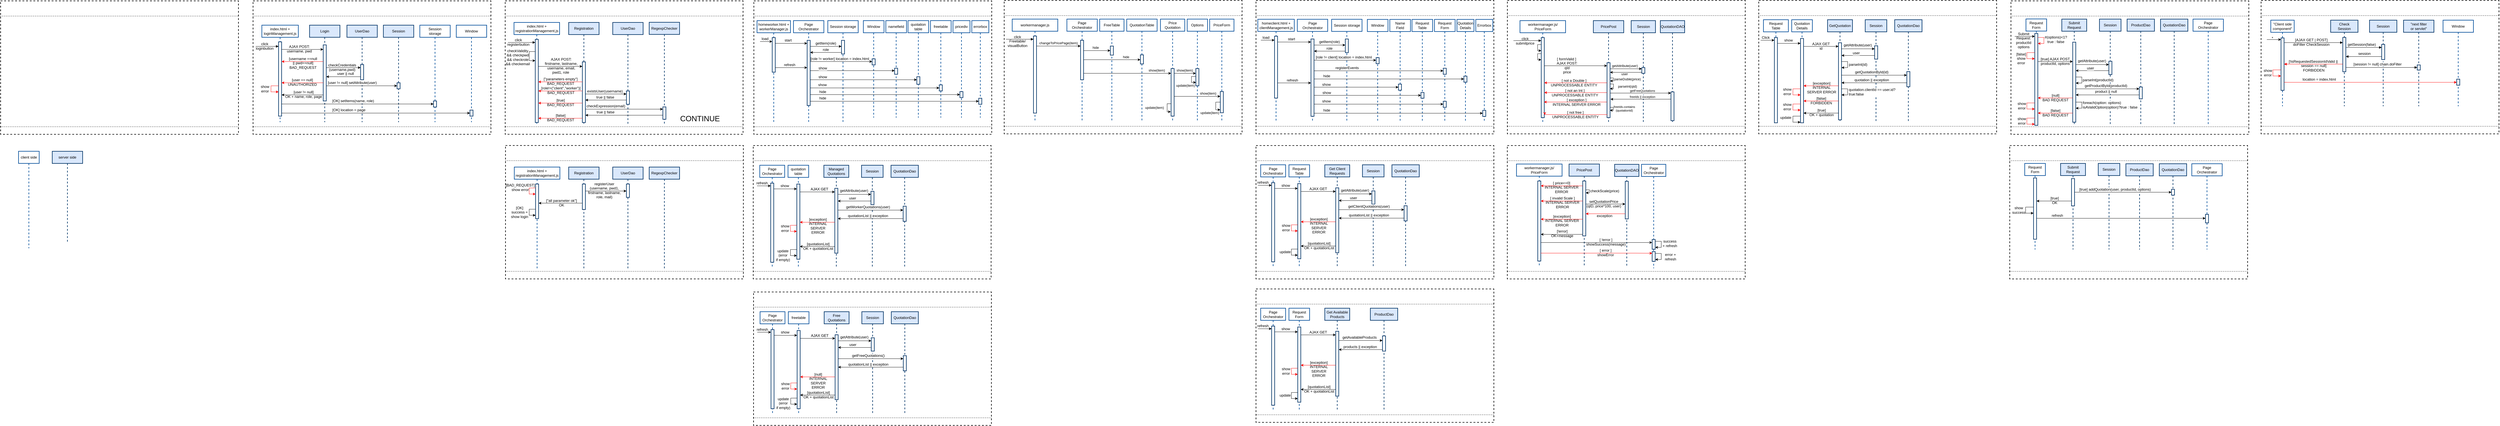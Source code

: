 <mxfile version="12.1.0" type="device" pages="1"><diagram id="qxdGH5RUwh4jZJAH9IBY" name="Page-1"><mxGraphModel dx="413" dy="786" grid="1" gridSize="10" guides="1" tooltips="1" connect="1" arrows="1" fold="1" page="1" pageScale="1" pageWidth="827" pageHeight="1169" math="0" shadow="0"><root><mxCell id="0"/><mxCell id="1" parent="0"/><mxCell id="fmRKqLP5ZL5QsXm3rutc-909" value="" style="rounded=0;whiteSpace=wrap;html=1;strokeColor=#000000;strokeWidth=2;fillColor=none;fontSize=14;align=center;aspect=fixed;dashed=1;allowArrows=0;connectable=0;" parent="1" vertex="1"><mxGeometry x="5809.786" y="507" width="783" height="440" as="geometry"/></mxCell><mxCell id="7VDFlLg6peV8820TpKfX-213" value="Session" style="shape=umlLifeline;perimeter=lifelinePerimeter;whiteSpace=wrap;html=1;container=1;collapsible=0;recursiveResize=0;outlineConnect=0;fillColor=#dae8fc;strokeColor=#003366;strokeWidth=2;" vertex="1" parent="1"><mxGeometry x="8648" y="93.5" width="90" height="284" as="geometry"/></mxCell><mxCell id="7VDFlLg6peV8820TpKfX-214" value="" style="html=1;points=[];perimeter=orthogonalPerimeter;labelBackgroundColor=none;strokeColor=#003366;strokeWidth=2;" vertex="1" parent="7VDFlLg6peV8820TpKfX-213"><mxGeometry x="40" y="80" width="10" height="50" as="geometry"/></mxCell><mxCell id="7VDFlLg6peV8820TpKfX-115" value="" style="rounded=0;whiteSpace=wrap;html=1;strokeColor=#000000;strokeWidth=2;fillColor=none;fontSize=14;align=center;aspect=fixed;dashed=1;allowArrows=0;connectable=0;" vertex="1" parent="1"><mxGeometry x="7463.667" y="506.996" width="783" height="440" as="geometry"/></mxCell><mxCell id="7VDFlLg6peV8820TpKfX-48" value="" style="rounded=0;whiteSpace=wrap;html=1;strokeColor=#000000;strokeWidth=2;fillColor=none;fontSize=14;align=center;aspect=fixed;dashed=1;allowArrows=0;connectable=0;" vertex="1" parent="1"><mxGeometry x="7467.667" y="30" width="783" height="440" as="geometry"/></mxCell><mxCell id="7VDFlLg6peV8820TpKfX-93" value="ProductDao" style="shape=umlLifeline;perimeter=lifelinePerimeter;whiteSpace=wrap;html=1;container=1;collapsible=0;recursiveResize=0;outlineConnect=0;fillColor=#dae8fc;strokeColor=#003366;strokeWidth=2;" vertex="1" parent="1"><mxGeometry x="7850" y="90" width="90" height="350" as="geometry"/></mxCell><mxCell id="7VDFlLg6peV8820TpKfX-94" value="" style="html=1;points=[];perimeter=orthogonalPerimeter;strokeColor=#003366;strokeWidth=2;" vertex="1" parent="7VDFlLg6peV8820TpKfX-93"><mxGeometry x="40" y="224" width="10" height="39" as="geometry"/></mxCell><mxCell id="7VDFlLg6peV8820TpKfX-23" value="Session" style="shape=umlLifeline;perimeter=lifelinePerimeter;whiteSpace=wrap;html=1;container=1;collapsible=0;recursiveResize=0;outlineConnect=0;fillColor=#dae8fc;strokeColor=#003366;strokeWidth=2;" vertex="1" parent="1"><mxGeometry x="6987.929" y="92" width="71" height="338" as="geometry"/></mxCell><mxCell id="7VDFlLg6peV8820TpKfX-24" value="" style="html=1;points=[];perimeter=orthogonalPerimeter;strokeColor=#003366;strokeWidth=2;" vertex="1" parent="7VDFlLg6peV8820TpKfX-23"><mxGeometry x="31" y="86" width="10" height="44" as="geometry"/></mxCell><mxCell id="fmRKqLP5ZL5QsXm3rutc-843" value="" style="rounded=0;whiteSpace=wrap;html=1;strokeColor=#000000;strokeWidth=2;fillColor=none;fontSize=14;align=center;aspect=fixed;dashed=1;allowArrows=0;connectable=0;" parent="1" vertex="1"><mxGeometry x="5810" y="28.5" width="783" height="440" as="geometry"/></mxCell><mxCell id="fmRKqLP5ZL5QsXm3rutc-77" value="" style="rounded=0;whiteSpace=wrap;html=1;strokeColor=#000000;strokeWidth=2;fillColor=none;fontSize=14;align=center;aspect=fixed;dashed=1;allowArrows=0;connectable=0;" parent="1" vertex="1"><mxGeometry x="3327.5" y="507" width="783" height="440" as="geometry"/></mxCell><mxCell id="fmRKqLP5ZL5QsXm3rutc-2" value="" style="rounded=0;whiteSpace=wrap;html=1;strokeColor=#000000;strokeWidth=2;fillColor=none;fontSize=14;align=center;aspect=fixed;dashed=1;allowArrows=0;connectable=0;" parent="1" vertex="1"><mxGeometry x="3329.571" y="30" width="783" height="440" as="geometry"/></mxCell><mxCell id="fmRKqLP5ZL5QsXm3rutc-25" value="Session storage" style="shape=umlLifeline;perimeter=lifelinePerimeter;whiteSpace=wrap;html=1;container=1;collapsible=0;recursiveResize=0;outlineConnect=0;strokeWidth=2;strokeColor=#004C99;" parent="1" vertex="1"><mxGeometry x="3573" y="95" width="100" height="335" as="geometry"/></mxCell><mxCell id="fmRKqLP5ZL5QsXm3rutc-26" value="" style="html=1;points=[];perimeter=orthogonalPerimeter;strokeColor=#003366;strokeWidth=2;" parent="fmRKqLP5ZL5QsXm3rutc-25" vertex="1"><mxGeometry x="45" y="65" width="10" height="45" as="geometry"/></mxCell><mxCell id="fmRKqLP5ZL5QsXm3rutc-27" value="Window" style="shape=umlLifeline;perimeter=lifelinePerimeter;whiteSpace=wrap;html=1;container=1;collapsible=0;recursiveResize=0;outlineConnect=0;strokeWidth=2;strokeColor=#004C99;" parent="1" vertex="1"><mxGeometry x="3690" y="95" width="68" height="320" as="geometry"/></mxCell><mxCell id="fmRKqLP5ZL5QsXm3rutc-28" value="" style="html=1;points=[];perimeter=orthogonalPerimeter;strokeColor=#003366;strokeWidth=2;" parent="fmRKqLP5ZL5QsXm3rutc-27" vertex="1"><mxGeometry x="28.853" y="126" width="10" height="20" as="geometry"/></mxCell><mxCell id="GliKhfAReRWDWiz5bVml-1" value="" style="group" parent="1" vertex="1" connectable="0"><mxGeometry x="849" y="30" width="784.783" height="440" as="geometry"/></mxCell><mxCell id="GliKhfAReRWDWiz5bVml-2" value="" style="rounded=0;whiteSpace=wrap;html=1;strokeColor=#000000;strokeWidth=2;fillColor=none;fontSize=14;align=center;aspect=fixed;dashed=1;allowArrows=0;connectable=0;" parent="GliKhfAReRWDWiz5bVml-1" vertex="1"><mxGeometry x="1" width="783" height="440" as="geometry"/></mxCell><mxCell id="GliKhfAReRWDWiz5bVml-3" value="" style="endArrow=none;dashed=1;html=1;fontSize=14;exitX=0;exitY=0.945;exitDx=0;exitDy=0;exitPerimeter=0;entryX=1.001;entryY=0.948;entryDx=0;entryDy=0;entryPerimeter=0;" parent="GliKhfAReRWDWiz5bVml-1" edge="1"><mxGeometry width="50" height="50" relative="1" as="geometry"><mxPoint x="1" y="415" as="sourcePoint"/><mxPoint x="784.783" y="415" as="targetPoint"/></mxGeometry></mxCell><mxCell id="GliKhfAReRWDWiz5bVml-4" value="" style="endArrow=none;dashed=1;html=1;fontSize=14;exitX=0;exitY=0.945;exitDx=0;exitDy=0;exitPerimeter=0;entryX=1.001;entryY=0.948;entryDx=0;entryDy=0;entryPerimeter=0;" parent="GliKhfAReRWDWiz5bVml-1" edge="1"><mxGeometry width="50" height="50" relative="1" as="geometry"><mxPoint y="50" as="sourcePoint"/><mxPoint x="783.783" y="50" as="targetPoint"/></mxGeometry></mxCell><mxCell id="GliKhfAReRWDWiz5bVml-6" value="server side" style="shape=umlLifeline;perimeter=lifelinePerimeter;whiteSpace=wrap;html=1;container=1;collapsible=0;recursiveResize=0;outlineConnect=0;fillColor=#dae8fc;strokeColor=#003366;strokeWidth=2;" parent="1" vertex="1"><mxGeometry x="1020" y="526" width="100" height="300" as="geometry"/></mxCell><mxCell id="GliKhfAReRWDWiz5bVml-7" value="" style="group" parent="1" vertex="1" connectable="0"><mxGeometry x="1680" y="30" width="784.783" height="440" as="geometry"/></mxCell><mxCell id="GliKhfAReRWDWiz5bVml-8" value="" style="rounded=0;whiteSpace=wrap;html=1;strokeColor=#000000;strokeWidth=2;fillColor=none;fontSize=14;align=center;aspect=fixed;dashed=1;allowArrows=0;connectable=0;" parent="GliKhfAReRWDWiz5bVml-7" vertex="1"><mxGeometry x="1" width="783" height="440" as="geometry"/></mxCell><mxCell id="GliKhfAReRWDWiz5bVml-9" value="" style="endArrow=none;dashed=1;html=1;fontSize=14;exitX=0;exitY=0.945;exitDx=0;exitDy=0;exitPerimeter=0;entryX=1.001;entryY=0.948;entryDx=0;entryDy=0;entryPerimeter=0;" parent="GliKhfAReRWDWiz5bVml-7" edge="1"><mxGeometry width="50" height="50" relative="1" as="geometry"><mxPoint x="1" y="415" as="sourcePoint"/><mxPoint x="784.783" y="415" as="targetPoint"/></mxGeometry></mxCell><mxCell id="GliKhfAReRWDWiz5bVml-10" value="" style="endArrow=none;dashed=1;html=1;fontSize=14;exitX=0;exitY=0.945;exitDx=0;exitDy=0;exitPerimeter=0;entryX=1.001;entryY=0.948;entryDx=0;entryDy=0;entryPerimeter=0;" parent="GliKhfAReRWDWiz5bVml-7" edge="1"><mxGeometry width="50" height="50" relative="1" as="geometry"><mxPoint y="50" as="sourcePoint"/><mxPoint x="783.783" y="50" as="targetPoint"/></mxGeometry></mxCell><mxCell id="GliKhfAReRWDWiz5bVml-11" value="index.html +&lt;br&gt;loginManagement.js" style="shape=umlLifeline;perimeter=lifelinePerimeter;whiteSpace=wrap;html=1;container=1;collapsible=0;recursiveResize=0;outlineConnect=0;strokeWidth=2;strokeColor=#004C99;" parent="1" vertex="1"><mxGeometry x="1710" y="110" width="120" height="320" as="geometry"/></mxCell><mxCell id="GliKhfAReRWDWiz5bVml-16" value="" style="html=1;points=[];perimeter=orthogonalPerimeter;strokeColor=#003366;strokeWidth=2;" parent="GliKhfAReRWDWiz5bVml-11" vertex="1"><mxGeometry x="55" y="55" width="10" height="245" as="geometry"/></mxCell><mxCell id="GliKhfAReRWDWiz5bVml-38" style="edgeStyle=orthogonalEdgeStyle;rounded=0;orthogonalLoop=1;jettySize=auto;html=1;fillColor=#f8cecc;strokeColor=#FF0000;" parent="GliKhfAReRWDWiz5bVml-11" source="GliKhfAReRWDWiz5bVml-16" target="GliKhfAReRWDWiz5bVml-16" edge="1"><mxGeometry relative="1" as="geometry"><Array as="points"><mxPoint x="30" y="200"/><mxPoint x="40" y="220"/></Array></mxGeometry></mxCell><mxCell id="GliKhfAReRWDWiz5bVml-39" value="show&lt;br&gt;error" style="text;html=1;resizable=0;points=[];align=center;verticalAlign=middle;labelBackgroundColor=#ffffff;" parent="GliKhfAReRWDWiz5bVml-38" vertex="1" connectable="0"><mxGeometry x="-0.42" y="-2" relative="1" as="geometry"><mxPoint x="-24.5" y="12" as="offset"/></mxGeometry></mxCell><mxCell id="GliKhfAReRWDWiz5bVml-13" value="" style="html=1;verticalAlign=bottom;endArrow=block;labelBackgroundColor=none;rounded=0;edgeStyle=orthogonalEdgeStyle;" parent="1" target="GliKhfAReRWDWiz5bVml-16" edge="1"><mxGeometry x="-0.047" y="-10" width="80" relative="1" as="geometry"><mxPoint x="1690" y="180" as="sourcePoint"/><mxPoint x="1730" y="200" as="targetPoint"/><Array as="points"><mxPoint x="1710" y="180"/><mxPoint x="1710" y="180"/></Array><mxPoint as="offset"/></mxGeometry></mxCell><mxCell id="GliKhfAReRWDWiz5bVml-17" value="click&lt;br&gt;loginbutton" style="text;html=1;resizable=0;points=[];align=center;verticalAlign=middle;labelBackgroundColor=none;" parent="GliKhfAReRWDWiz5bVml-13" vertex="1" connectable="0"><mxGeometry x="-0.243" y="1" relative="1" as="geometry"><mxPoint as="offset"/></mxGeometry></mxCell><mxCell id="GliKhfAReRWDWiz5bVml-18" value="Login" style="shape=umlLifeline;perimeter=lifelinePerimeter;whiteSpace=wrap;html=1;container=1;collapsible=0;recursiveResize=0;outlineConnect=0;fillColor=#dae8fc;strokeColor=#003366;strokeWidth=2;" parent="1" vertex="1"><mxGeometry x="1867" y="110" width="100" height="320" as="geometry"/></mxCell><mxCell id="GliKhfAReRWDWiz5bVml-19" value="" style="html=1;points=[];perimeter=orthogonalPerimeter;strokeColor=#003366;strokeWidth=2;" parent="GliKhfAReRWDWiz5bVml-18" vertex="1"><mxGeometry x="45" y="65" width="10" height="185" as="geometry"/></mxCell><mxCell id="GliKhfAReRWDWiz5bVml-20" style="edgeStyle=orthogonalEdgeStyle;rounded=0;orthogonalLoop=1;jettySize=auto;html=1;" parent="1" source="GliKhfAReRWDWiz5bVml-16" target="GliKhfAReRWDWiz5bVml-19" edge="1"><mxGeometry relative="1" as="geometry"><Array as="points"><mxPoint x="1880" y="190"/><mxPoint x="1880" y="190"/></Array></mxGeometry></mxCell><mxCell id="GliKhfAReRWDWiz5bVml-21" value="AJAX POST:&lt;br&gt;username, pwd" style="text;html=1;resizable=0;points=[];align=center;verticalAlign=middle;labelBackgroundColor=none;" parent="GliKhfAReRWDWiz5bVml-20" vertex="1" connectable="0"><mxGeometry x="0.613" y="53" relative="1" as="geometry"><mxPoint x="-53" y="51" as="offset"/></mxGeometry></mxCell><mxCell id="GliKhfAReRWDWiz5bVml-22" style="edgeStyle=orthogonalEdgeStyle;rounded=0;orthogonalLoop=1;jettySize=auto;html=1;strokeColor=#FF0000;" parent="1" source="GliKhfAReRWDWiz5bVml-19" target="GliKhfAReRWDWiz5bVml-16" edge="1"><mxGeometry relative="1" as="geometry"><Array as="points"><mxPoint x="1810" y="230"/><mxPoint x="1810" y="230"/></Array></mxGeometry></mxCell><mxCell id="GliKhfAReRWDWiz5bVml-23" value="[username ==null&lt;br&gt;|| pwd==null]&lt;br&gt;BAD_REQUEST" style="text;html=1;resizable=0;points=[];align=center;verticalAlign=middle;labelBackgroundColor=none;" parent="GliKhfAReRWDWiz5bVml-22" vertex="1" connectable="0"><mxGeometry x="-0.267" relative="1" as="geometry"><mxPoint x="-17.5" y="4.5" as="offset"/></mxGeometry></mxCell><mxCell id="GliKhfAReRWDWiz5bVml-24" value="UserDao" style="shape=umlLifeline;perimeter=lifelinePerimeter;whiteSpace=wrap;html=1;container=1;collapsible=0;recursiveResize=0;outlineConnect=0;fillColor=#dae8fc;strokeColor=#003366;strokeWidth=2;" parent="1" vertex="1"><mxGeometry x="1990" y="110" width="100" height="320" as="geometry"/></mxCell><mxCell id="GliKhfAReRWDWiz5bVml-25" value="" style="html=1;points=[];perimeter=orthogonalPerimeter;strokeColor=#003366;strokeWidth=2;" parent="GliKhfAReRWDWiz5bVml-24" vertex="1"><mxGeometry x="45" y="130" width="10" height="50" as="geometry"/></mxCell><mxCell id="GliKhfAReRWDWiz5bVml-26" style="edgeStyle=orthogonalEdgeStyle;rounded=0;orthogonalLoop=1;jettySize=auto;html=1;" parent="1" source="GliKhfAReRWDWiz5bVml-19" target="GliKhfAReRWDWiz5bVml-25" edge="1"><mxGeometry relative="1" as="geometry"><Array as="points"><mxPoint x="1950" y="250"/><mxPoint x="1950" y="250"/></Array></mxGeometry></mxCell><mxCell id="GliKhfAReRWDWiz5bVml-27" value="checkCredentials&lt;br&gt;(username,pwd)" style="text;html=1;resizable=0;points=[];align=center;verticalAlign=middle;labelBackgroundColor=none;" parent="GliKhfAReRWDWiz5bVml-26" vertex="1" connectable="0"><mxGeometry x="0.462" y="48" relative="1" as="geometry"><mxPoint x="-31" y="47" as="offset"/></mxGeometry></mxCell><mxCell id="GliKhfAReRWDWiz5bVml-28" style="edgeStyle=orthogonalEdgeStyle;rounded=0;orthogonalLoop=1;jettySize=auto;html=1;strokeColor=#FF0000;" parent="1" source="GliKhfAReRWDWiz5bVml-19" target="GliKhfAReRWDWiz5bVml-16" edge="1"><mxGeometry relative="1" as="geometry"><Array as="points"><mxPoint x="1890" y="300"/><mxPoint x="1890" y="300"/></Array></mxGeometry></mxCell><mxCell id="GliKhfAReRWDWiz5bVml-29" value="[user == null]&lt;br&gt;UNAUTHORIZED" style="text;html=1;resizable=0;points=[];align=center;verticalAlign=middle;labelBackgroundColor=none;" parent="GliKhfAReRWDWiz5bVml-28" vertex="1" connectable="0"><mxGeometry x="0.462" y="12" relative="1" as="geometry"><mxPoint x="31" y="-14" as="offset"/></mxGeometry></mxCell><mxCell id="GliKhfAReRWDWiz5bVml-30" style="edgeStyle=orthogonalEdgeStyle;rounded=0;orthogonalLoop=1;jettySize=auto;html=1;" parent="1" source="GliKhfAReRWDWiz5bVml-25" target="GliKhfAReRWDWiz5bVml-19" edge="1"><mxGeometry relative="1" as="geometry"><mxPoint x="2045" y="283" as="sourcePoint"/><mxPoint x="1915" y="283" as="targetPoint"/><Array as="points"><mxPoint x="2010" y="280"/><mxPoint x="2010" y="280"/></Array></mxGeometry></mxCell><mxCell id="GliKhfAReRWDWiz5bVml-31" value="user || null" style="text;html=1;resizable=0;points=[];align=center;verticalAlign=middle;labelBackgroundColor=#ffffff;" parent="GliKhfAReRWDWiz5bVml-30" vertex="1" connectable="0"><mxGeometry x="0.462" y="45" relative="1" as="geometry"><mxPoint x="32" y="-55" as="offset"/></mxGeometry></mxCell><mxCell id="GliKhfAReRWDWiz5bVml-32" value="Session" style="shape=umlLifeline;perimeter=lifelinePerimeter;whiteSpace=wrap;html=1;container=1;collapsible=0;recursiveResize=0;outlineConnect=0;fillColor=#dae8fc;strokeColor=#003366;strokeWidth=2;" parent="1" vertex="1"><mxGeometry x="2110" y="110" width="100" height="320" as="geometry"/></mxCell><mxCell id="GliKhfAReRWDWiz5bVml-33" value="" style="html=1;points=[];perimeter=orthogonalPerimeter;strokeColor=#003366;strokeWidth=2;" parent="GliKhfAReRWDWiz5bVml-32" vertex="1"><mxGeometry x="45" y="190" width="10" height="20" as="geometry"/></mxCell><mxCell id="GliKhfAReRWDWiz5bVml-34" style="edgeStyle=orthogonalEdgeStyle;rounded=0;orthogonalLoop=1;jettySize=auto;html=1;" parent="1" source="GliKhfAReRWDWiz5bVml-19" target="GliKhfAReRWDWiz5bVml-33" edge="1"><mxGeometry relative="1" as="geometry"><Array as="points"><mxPoint x="2110" y="310"/><mxPoint x="2110" y="310"/></Array></mxGeometry></mxCell><mxCell id="GliKhfAReRWDWiz5bVml-35" value="[user != null] setAttribute(user)&amp;nbsp;" style="text;html=1;resizable=0;points=[];align=center;verticalAlign=middle;labelBackgroundColor=#ffffff;" parent="GliKhfAReRWDWiz5bVml-34" vertex="1" connectable="0"><mxGeometry x="-0.349" y="2" relative="1" as="geometry"><mxPoint x="11" y="-8" as="offset"/></mxGeometry></mxCell><mxCell id="GliKhfAReRWDWiz5bVml-36" style="edgeStyle=orthogonalEdgeStyle;rounded=0;orthogonalLoop=1;jettySize=auto;html=1;" parent="1" source="GliKhfAReRWDWiz5bVml-19" target="GliKhfAReRWDWiz5bVml-16" edge="1"><mxGeometry relative="1" as="geometry"><mxPoint x="1915.0" y="310.31" as="sourcePoint"/><mxPoint x="1785" y="310.31" as="targetPoint"/><Array as="points"><mxPoint x="1810" y="340"/><mxPoint x="1810" y="340"/></Array></mxGeometry></mxCell><mxCell id="GliKhfAReRWDWiz5bVml-37" value="[user != null]&lt;br&gt;OK + name, role, page" style="text;html=1;resizable=0;points=[];align=center;verticalAlign=middle;labelBackgroundColor=none;" parent="GliKhfAReRWDWiz5bVml-36" vertex="1" connectable="0"><mxGeometry x="0.462" y="12" relative="1" as="geometry"><mxPoint x="35" y="-14" as="offset"/></mxGeometry></mxCell><mxCell id="GliKhfAReRWDWiz5bVml-41" value="Window" style="shape=umlLifeline;perimeter=lifelinePerimeter;whiteSpace=wrap;html=1;container=1;collapsible=0;recursiveResize=0;outlineConnect=0;strokeWidth=2;strokeColor=#004C99;" parent="1" vertex="1"><mxGeometry x="2350" y="110" width="100" height="320" as="geometry"/></mxCell><mxCell id="GliKhfAReRWDWiz5bVml-43" value="" style="html=1;points=[];perimeter=orthogonalPerimeter;strokeColor=#003366;strokeWidth=2;" parent="GliKhfAReRWDWiz5bVml-41" vertex="1"><mxGeometry x="45" y="280" width="10" height="20" as="geometry"/></mxCell><mxCell id="GliKhfAReRWDWiz5bVml-40" value="Session&lt;br&gt;storage" style="shape=umlLifeline;perimeter=lifelinePerimeter;whiteSpace=wrap;html=1;container=1;collapsible=0;recursiveResize=0;outlineConnect=0;strokeWidth=2;strokeColor=#004C99;" parent="1" vertex="1"><mxGeometry x="2230" y="110" width="100" height="320" as="geometry"/></mxCell><mxCell id="GliKhfAReRWDWiz5bVml-42" value="" style="html=1;points=[];perimeter=orthogonalPerimeter;strokeColor=#003366;strokeWidth=2;" parent="GliKhfAReRWDWiz5bVml-40" vertex="1"><mxGeometry x="45" y="250" width="10" height="20" as="geometry"/></mxCell><mxCell id="GliKhfAReRWDWiz5bVml-44" style="edgeStyle=orthogonalEdgeStyle;rounded=0;orthogonalLoop=1;jettySize=auto;html=1;strokeColor=#000000;" parent="1" source="GliKhfAReRWDWiz5bVml-16" target="GliKhfAReRWDWiz5bVml-42" edge="1"><mxGeometry relative="1" as="geometry"><Array as="points"><mxPoint x="1910" y="370"/><mxPoint x="1910" y="370"/></Array></mxGeometry></mxCell><mxCell id="GliKhfAReRWDWiz5bVml-45" value="[OK] setItems(name, role)" style="text;html=1;resizable=0;points=[];align=center;verticalAlign=middle;labelBackgroundColor=#ffffff;" parent="GliKhfAReRWDWiz5bVml-44" vertex="1" connectable="0"><mxGeometry x="-0.258" y="-3" relative="1" as="geometry"><mxPoint x="49" y="-13.5" as="offset"/></mxGeometry></mxCell><mxCell id="GliKhfAReRWDWiz5bVml-46" style="edgeStyle=orthogonalEdgeStyle;rounded=0;orthogonalLoop=1;jettySize=auto;html=1;strokeColor=#000000;" parent="1" source="GliKhfAReRWDWiz5bVml-16" target="GliKhfAReRWDWiz5bVml-43" edge="1"><mxGeometry relative="1" as="geometry"><Array as="points"><mxPoint x="2240" y="400"/><mxPoint x="2240" y="400"/></Array></mxGeometry></mxCell><mxCell id="GliKhfAReRWDWiz5bVml-47" value="[OK] location = page" style="text;html=1;resizable=0;points=[];align=center;verticalAlign=middle;labelBackgroundColor=#ffffff;" parent="GliKhfAReRWDWiz5bVml-46" vertex="1" connectable="0"><mxGeometry x="0.499" y="-292" relative="1" as="geometry"><mxPoint x="-244" y="-302.5" as="offset"/></mxGeometry></mxCell><mxCell id="GliKhfAReRWDWiz5bVml-48" value="" style="group" parent="1" vertex="1" connectable="0"><mxGeometry x="2510" y="29.857" width="784.783" height="440" as="geometry"/></mxCell><mxCell id="GliKhfAReRWDWiz5bVml-49" value="" style="rounded=0;whiteSpace=wrap;html=1;strokeColor=#000000;strokeWidth=2;fillColor=none;fontSize=14;align=center;aspect=fixed;dashed=1;allowArrows=0;connectable=0;" parent="GliKhfAReRWDWiz5bVml-48" vertex="1"><mxGeometry x="1" width="783" height="440" as="geometry"/></mxCell><mxCell id="GliKhfAReRWDWiz5bVml-50" value="" style="endArrow=none;dashed=1;html=1;fontSize=14;exitX=0;exitY=0.945;exitDx=0;exitDy=0;exitPerimeter=0;entryX=1.001;entryY=0.948;entryDx=0;entryDy=0;entryPerimeter=0;" parent="GliKhfAReRWDWiz5bVml-48" edge="1"><mxGeometry width="50" height="50" relative="1" as="geometry"><mxPoint x="1" y="415" as="sourcePoint"/><mxPoint x="784.783" y="415" as="targetPoint"/></mxGeometry></mxCell><mxCell id="GliKhfAReRWDWiz5bVml-51" value="" style="endArrow=none;dashed=1;html=1;fontSize=14;exitX=0;exitY=0.945;exitDx=0;exitDy=0;exitPerimeter=0;entryX=1.001;entryY=0.948;entryDx=0;entryDy=0;entryPerimeter=0;" parent="GliKhfAReRWDWiz5bVml-48" edge="1"><mxGeometry width="50" height="50" relative="1" as="geometry"><mxPoint y="50" as="sourcePoint"/><mxPoint x="783.783" y="50" as="targetPoint"/></mxGeometry></mxCell><mxCell id="GliKhfAReRWDWiz5bVml-70" value="UserDao" style="shape=umlLifeline;perimeter=lifelinePerimeter;whiteSpace=wrap;html=1;container=1;collapsible=0;recursiveResize=0;outlineConnect=0;fillColor=#dae8fc;strokeColor=#003366;strokeWidth=2;" parent="GliKhfAReRWDWiz5bVml-48" vertex="1"><mxGeometry x="355" y="71.143" width="100" height="336" as="geometry"/></mxCell><mxCell id="GliKhfAReRWDWiz5bVml-71" value="" style="html=1;points=[];perimeter=orthogonalPerimeter;strokeColor=#003366;strokeWidth=2;" parent="GliKhfAReRWDWiz5bVml-70" vertex="1"><mxGeometry x="45" y="226" width="10" height="44" as="geometry"/></mxCell><mxCell id="GliKhfAReRWDWiz5bVml-90" value="CONTINUE" style="text;html=1;resizable=0;points=[];autosize=1;align=left;verticalAlign=top;spacingTop=-4;fontSize=25;" parent="GliKhfAReRWDWiz5bVml-48" vertex="1"><mxGeometry x="575" y="370.143" width="80" height="20" as="geometry"/></mxCell><mxCell id="GliKhfAReRWDWiz5bVml-52" value="index.html +&lt;br&gt;registrationManagement.js" style="shape=umlLifeline;perimeter=lifelinePerimeter;whiteSpace=wrap;html=1;container=1;collapsible=0;recursiveResize=0;outlineConnect=0;strokeWidth=2;strokeColor=#004C99;" parent="1" vertex="1"><mxGeometry x="2540" y="101" width="150" height="336" as="geometry"/></mxCell><mxCell id="GliKhfAReRWDWiz5bVml-53" value="" style="html=1;points=[];perimeter=orthogonalPerimeter;strokeColor=#003366;strokeWidth=2;" parent="GliKhfAReRWDWiz5bVml-52" vertex="1"><mxGeometry x="70" y="56" width="10" height="274" as="geometry"/></mxCell><mxCell id="GliKhfAReRWDWiz5bVml-58" style="edgeStyle=orthogonalEdgeStyle;rounded=0;orthogonalLoop=1;jettySize=auto;html=1;strokeColor=#000000;" parent="GliKhfAReRWDWiz5bVml-52" source="GliKhfAReRWDWiz5bVml-53" target="GliKhfAReRWDWiz5bVml-53" edge="1"><mxGeometry relative="1" as="geometry"><Array as="points"><mxPoint x="50" y="96"/><mxPoint x="50" y="126"/></Array></mxGeometry></mxCell><mxCell id="GliKhfAReRWDWiz5bVml-59" value="checkValidity&lt;br&gt;&amp;amp;&amp;amp; checkpwd&lt;br&gt;&amp;amp;&amp;amp; checkrole&lt;br&gt;&amp;amp;&amp;amp; checkemail" style="text;html=1;resizable=0;points=[];align=center;verticalAlign=middle;labelBackgroundColor=none;" parent="GliKhfAReRWDWiz5bVml-58" vertex="1" connectable="0"><mxGeometry x="-0.353" y="-1" relative="1" as="geometry"><mxPoint x="-37.5" y="16.5" as="offset"/></mxGeometry></mxCell><mxCell id="GliKhfAReRWDWiz5bVml-56" value="" style="html=1;verticalAlign=bottom;endArrow=block;labelBackgroundColor=none;rounded=0;edgeStyle=orthogonalEdgeStyle;" parent="1" target="GliKhfAReRWDWiz5bVml-53" edge="1"><mxGeometry x="-0.047" y="-10" width="80" relative="1" as="geometry"><mxPoint x="2520" y="167" as="sourcePoint"/><mxPoint x="2605" y="-292.69" as="targetPoint"/><Array as="points"><mxPoint x="2580" y="167"/><mxPoint x="2580" y="167"/></Array><mxPoint as="offset"/></mxGeometry></mxCell><mxCell id="GliKhfAReRWDWiz5bVml-57" value="click&lt;br&gt;registerbutton" style="text;html=1;resizable=0;points=[];align=center;verticalAlign=middle;labelBackgroundColor=none;" parent="GliKhfAReRWDWiz5bVml-56" vertex="1" connectable="0"><mxGeometry x="-0.243" y="1" relative="1" as="geometry"><mxPoint as="offset"/></mxGeometry></mxCell><mxCell id="GliKhfAReRWDWiz5bVml-66" value="Registration" style="shape=umlLifeline;perimeter=lifelinePerimeter;whiteSpace=wrap;html=1;container=1;collapsible=0;recursiveResize=0;outlineConnect=0;fillColor=#dae8fc;strokeColor=#003366;strokeWidth=2;" parent="1" vertex="1"><mxGeometry x="2720" y="101" width="100" height="336" as="geometry"/></mxCell><mxCell id="GliKhfAReRWDWiz5bVml-67" value="" style="html=1;points=[];perimeter=orthogonalPerimeter;strokeColor=#003366;strokeWidth=2;" parent="GliKhfAReRWDWiz5bVml-66" vertex="1"><mxGeometry x="45" y="130" width="10" height="200" as="geometry"/></mxCell><mxCell id="GliKhfAReRWDWiz5bVml-68" style="edgeStyle=orthogonalEdgeStyle;rounded=0;orthogonalLoop=1;jettySize=auto;html=1;strokeColor=#000000;" parent="1" source="GliKhfAReRWDWiz5bVml-53" target="GliKhfAReRWDWiz5bVml-67" edge="1"><mxGeometry relative="1" as="geometry"><Array as="points"><mxPoint x="2720" y="246"/><mxPoint x="2720" y="246"/></Array></mxGeometry></mxCell><mxCell id="GliKhfAReRWDWiz5bVml-69" value="AJAX POST:&lt;br&gt;firstname, lastname,&lt;br&gt;username, email,&lt;br&gt;pwd1, role&amp;nbsp;" style="text;html=1;resizable=0;points=[];align=center;verticalAlign=middle;labelBackgroundColor=none;" parent="GliKhfAReRWDWiz5bVml-68" vertex="1" connectable="0"><mxGeometry x="0.578" y="55" relative="1" as="geometry"><mxPoint x="-40" y="53" as="offset"/></mxGeometry></mxCell><mxCell id="GliKhfAReRWDWiz5bVml-72" style="edgeStyle=orthogonalEdgeStyle;rounded=0;orthogonalLoop=1;jettySize=auto;html=1;strokeColor=#FF0000;" parent="1" source="GliKhfAReRWDWiz5bVml-67" target="GliKhfAReRWDWiz5bVml-53" edge="1"><mxGeometry relative="1" as="geometry"><Array as="points"><mxPoint x="2720" y="297"/><mxPoint x="2720" y="297"/></Array></mxGeometry></mxCell><mxCell id="GliKhfAReRWDWiz5bVml-73" value="[&quot;parameters empty&quot;]&lt;br&gt;BAD_REQUEST" style="text;html=1;resizable=0;points=[];align=center;verticalAlign=middle;labelBackgroundColor=none;" parent="GliKhfAReRWDWiz5bVml-72" vertex="1" connectable="0"><mxGeometry x="0.213" y="-3" relative="1" as="geometry"><mxPoint x="16" y="1" as="offset"/></mxGeometry></mxCell><mxCell id="GliKhfAReRWDWiz5bVml-74" style="edgeStyle=orthogonalEdgeStyle;rounded=0;orthogonalLoop=1;jettySize=auto;html=1;strokeColor=#FF0000;" parent="1" source="GliKhfAReRWDWiz5bVml-67" target="GliKhfAReRWDWiz5bVml-53" edge="1"><mxGeometry relative="1" as="geometry"><mxPoint x="2757" y="306.905" as="sourcePoint"/><mxPoint x="2630" y="306.905" as="targetPoint"/><Array as="points"><mxPoint x="2710" y="327"/><mxPoint x="2710" y="327"/></Array></mxGeometry></mxCell><mxCell id="GliKhfAReRWDWiz5bVml-75" value="[role!=(&quot;client&quot;,&quot;worker&quot;)]&lt;br&gt;BAD_REQUEST" style="text;html=1;resizable=0;points=[];align=center;verticalAlign=middle;labelBackgroundColor=none;" parent="GliKhfAReRWDWiz5bVml-74" vertex="1" connectable="0"><mxGeometry x="0.213" y="-3" relative="1" as="geometry"><mxPoint x="17" y="1" as="offset"/></mxGeometry></mxCell><mxCell id="GliKhfAReRWDWiz5bVml-76" style="edgeStyle=orthogonalEdgeStyle;rounded=0;orthogonalLoop=1;jettySize=auto;html=1;strokeColor=#000000;" parent="1" source="GliKhfAReRWDWiz5bVml-67" target="GliKhfAReRWDWiz5bVml-71" edge="1"><mxGeometry relative="1" as="geometry"><Array as="points"><mxPoint x="2840" y="337"/><mxPoint x="2840" y="337"/></Array></mxGeometry></mxCell><mxCell id="GliKhfAReRWDWiz5bVml-77" value="existsUser(username)" style="text;html=1;resizable=0;points=[];align=center;verticalAlign=middle;labelBackgroundColor=#ffffff;" parent="GliKhfAReRWDWiz5bVml-76" vertex="1" connectable="0"><mxGeometry x="0.37" y="26" relative="1" as="geometry"><mxPoint x="-28.5" y="16.5" as="offset"/></mxGeometry></mxCell><mxCell id="GliKhfAReRWDWiz5bVml-78" style="edgeStyle=orthogonalEdgeStyle;rounded=0;orthogonalLoop=1;jettySize=auto;html=1;strokeColor=#000000;" parent="1" source="GliKhfAReRWDWiz5bVml-71" target="GliKhfAReRWDWiz5bVml-67" edge="1"><mxGeometry relative="1" as="geometry"><Array as="points"><mxPoint x="2820" y="357"/><mxPoint x="2820" y="357"/></Array></mxGeometry></mxCell><mxCell id="GliKhfAReRWDWiz5bVml-79" value="true || false" style="text;html=1;resizable=0;points=[];align=center;verticalAlign=middle;labelBackgroundColor=#ffffff;" parent="GliKhfAReRWDWiz5bVml-78" vertex="1" connectable="0"><mxGeometry x="-0.306" y="-2" relative="1" as="geometry"><mxPoint x="-23.5" y="-7.5" as="offset"/></mxGeometry></mxCell><mxCell id="GliKhfAReRWDWiz5bVml-80" style="edgeStyle=orthogonalEdgeStyle;rounded=0;orthogonalLoop=1;jettySize=auto;html=1;strokeColor=#FF0000;" parent="1" source="GliKhfAReRWDWiz5bVml-67" target="GliKhfAReRWDWiz5bVml-53" edge="1"><mxGeometry relative="1" as="geometry"><mxPoint x="2775" y="307.31" as="sourcePoint"/><mxPoint x="2630" y="307.31" as="targetPoint"/><Array as="points"><mxPoint x="2630" y="367"/><mxPoint x="2630" y="367"/></Array></mxGeometry></mxCell><mxCell id="GliKhfAReRWDWiz5bVml-81" value="[true]&lt;br&gt;BAD_REQUEST" style="text;html=1;resizable=0;points=[];align=center;verticalAlign=middle;labelBackgroundColor=none;" parent="GliKhfAReRWDWiz5bVml-80" vertex="1" connectable="0"><mxGeometry x="0.213" y="-3" relative="1" as="geometry"><mxPoint x="16" y="1" as="offset"/></mxGeometry></mxCell><mxCell id="GliKhfAReRWDWiz5bVml-82" value="RegexpChecker" style="shape=umlLifeline;perimeter=lifelinePerimeter;whiteSpace=wrap;html=1;container=1;collapsible=0;recursiveResize=0;outlineConnect=0;fillColor=#dae8fc;strokeColor=#003366;strokeWidth=2;" parent="1" vertex="1"><mxGeometry x="2985" y="100.5" width="100" height="336" as="geometry"/></mxCell><mxCell id="GliKhfAReRWDWiz5bVml-83" value="" style="html=1;points=[];perimeter=orthogonalPerimeter;strokeColor=#003366;strokeWidth=2;" parent="GliKhfAReRWDWiz5bVml-82" vertex="1"><mxGeometry x="45" y="279" width="10" height="41" as="geometry"/></mxCell><mxCell id="GliKhfAReRWDWiz5bVml-84" style="edgeStyle=orthogonalEdgeStyle;rounded=0;orthogonalLoop=1;jettySize=auto;html=1;strokeColor=#000000;" parent="1" source="GliKhfAReRWDWiz5bVml-67" target="GliKhfAReRWDWiz5bVml-83" edge="1"><mxGeometry relative="1" as="geometry"><Array as="points"><mxPoint x="2970" y="387"/><mxPoint x="2970" y="387"/></Array></mxGeometry></mxCell><mxCell id="GliKhfAReRWDWiz5bVml-85" value="checkExpression(email)" style="text;html=1;resizable=0;points=[];align=center;verticalAlign=middle;labelBackgroundColor=#ffffff;" parent="GliKhfAReRWDWiz5bVml-84" vertex="1" connectable="0"><mxGeometry x="0.528" y="-15" relative="1" as="geometry"><mxPoint x="-128" y="-25" as="offset"/></mxGeometry></mxCell><mxCell id="GliKhfAReRWDWiz5bVml-88" style="edgeStyle=orthogonalEdgeStyle;rounded=0;orthogonalLoop=1;jettySize=auto;html=1;strokeColor=#FF0000;" parent="1" source="GliKhfAReRWDWiz5bVml-67" target="GliKhfAReRWDWiz5bVml-53" edge="1"><mxGeometry relative="1" as="geometry"><mxPoint x="2775" y="376.966" as="sourcePoint"/><mxPoint x="2630" y="376.966" as="targetPoint"/><Array as="points"><mxPoint x="2630" y="417"/><mxPoint x="2630" y="417"/></Array></mxGeometry></mxCell><mxCell id="GliKhfAReRWDWiz5bVml-89" value="[false]&lt;br&gt;BAD_REQUEST" style="text;html=1;resizable=0;points=[];align=center;verticalAlign=middle;labelBackgroundColor=none;" parent="GliKhfAReRWDWiz5bVml-88" vertex="1" connectable="0"><mxGeometry x="0.213" y="-3" relative="1" as="geometry"><mxPoint x="16" y="1" as="offset"/></mxGeometry></mxCell><mxCell id="GliKhfAReRWDWiz5bVml-91" value="" style="group" parent="1" vertex="1" connectable="0"><mxGeometry x="2511" y="506.857" width="784.783" height="440" as="geometry"/></mxCell><mxCell id="GliKhfAReRWDWiz5bVml-92" value="" style="rounded=0;whiteSpace=wrap;html=1;strokeColor=#000000;strokeWidth=2;fillColor=none;fontSize=14;align=center;aspect=fixed;dashed=1;allowArrows=0;connectable=0;" parent="GliKhfAReRWDWiz5bVml-91" vertex="1"><mxGeometry x="1" width="783" height="440" as="geometry"/></mxCell><mxCell id="GliKhfAReRWDWiz5bVml-93" value="" style="endArrow=none;dashed=1;html=1;fontSize=14;exitX=0;exitY=0.945;exitDx=0;exitDy=0;exitPerimeter=0;entryX=1.001;entryY=0.948;entryDx=0;entryDy=0;entryPerimeter=0;" parent="GliKhfAReRWDWiz5bVml-91" edge="1"><mxGeometry width="50" height="50" relative="1" as="geometry"><mxPoint x="1" y="415" as="sourcePoint"/><mxPoint x="784.783" y="415" as="targetPoint"/></mxGeometry></mxCell><mxCell id="GliKhfAReRWDWiz5bVml-94" value="" style="endArrow=none;dashed=1;html=1;fontSize=14;exitX=0;exitY=0.945;exitDx=0;exitDy=0;exitPerimeter=0;entryX=1.001;entryY=0.948;entryDx=0;entryDy=0;entryPerimeter=0;" parent="GliKhfAReRWDWiz5bVml-91" edge="1"><mxGeometry width="50" height="50" relative="1" as="geometry"><mxPoint y="50" as="sourcePoint"/><mxPoint x="783.783" y="50" as="targetPoint"/></mxGeometry></mxCell><mxCell id="GliKhfAReRWDWiz5bVml-95" value="UserDao" style="shape=umlLifeline;perimeter=lifelinePerimeter;whiteSpace=wrap;html=1;container=1;collapsible=0;recursiveResize=0;outlineConnect=0;fillColor=#dae8fc;strokeColor=#003366;strokeWidth=2;" parent="GliKhfAReRWDWiz5bVml-91" vertex="1"><mxGeometry x="354" y="71.143" width="100" height="336" as="geometry"/></mxCell><mxCell id="GliKhfAReRWDWiz5bVml-96" value="" style="html=1;points=[];perimeter=orthogonalPerimeter;strokeColor=#003366;strokeWidth=2;" parent="GliKhfAReRWDWiz5bVml-95" vertex="1"><mxGeometry x="45" y="56" width="10" height="44" as="geometry"/></mxCell><mxCell id="GliKhfAReRWDWiz5bVml-137" value="RegexpChecker" style="shape=umlLifeline;perimeter=lifelinePerimeter;whiteSpace=wrap;html=1;container=1;collapsible=0;recursiveResize=0;outlineConnect=0;fillColor=#dae8fc;strokeColor=#003366;strokeWidth=2;" parent="GliKhfAReRWDWiz5bVml-91" vertex="1"><mxGeometry x="474" y="71.143" width="100" height="336" as="geometry"/></mxCell><mxCell id="GliKhfAReRWDWiz5bVml-98" value="index.html +&lt;br&gt;registrationManagement.js" style="shape=umlLifeline;perimeter=lifelinePerimeter;whiteSpace=wrap;html=1;container=1;collapsible=0;recursiveResize=0;outlineConnect=0;strokeWidth=2;strokeColor=#004C99;" parent="1" vertex="1"><mxGeometry x="2541" y="578" width="150" height="336" as="geometry"/></mxCell><mxCell id="GliKhfAReRWDWiz5bVml-99" value="" style="html=1;points=[];perimeter=orthogonalPerimeter;strokeColor=#003366;strokeWidth=2;" parent="GliKhfAReRWDWiz5bVml-98" vertex="1"><mxGeometry x="70" y="56" width="10" height="114" as="geometry"/></mxCell><mxCell id="GliKhfAReRWDWiz5bVml-128" style="edgeStyle=orthogonalEdgeStyle;rounded=0;orthogonalLoop=1;jettySize=auto;html=1;strokeColor=#FF0000;fontSize=25;" parent="GliKhfAReRWDWiz5bVml-98" source="GliKhfAReRWDWiz5bVml-99" target="GliKhfAReRWDWiz5bVml-99" edge="1"><mxGeometry relative="1" as="geometry"><Array as="points"><mxPoint x="49" y="69"/><mxPoint x="59" y="89"/></Array></mxGeometry></mxCell><mxCell id="GliKhfAReRWDWiz5bVml-129" value="[BAD_REQUEST]&lt;br style=&quot;font-size: 12px&quot;&gt;show error" style="text;html=1;resizable=0;points=[];align=center;verticalAlign=middle;labelBackgroundColor=none;fontSize=12;" parent="GliKhfAReRWDWiz5bVml-128" vertex="1" connectable="0"><mxGeometry x="-0.512" y="4" relative="1" as="geometry"><mxPoint x="-36" y="-6" as="offset"/></mxGeometry></mxCell><mxCell id="GliKhfAReRWDWiz5bVml-135" style="edgeStyle=orthogonalEdgeStyle;rounded=0;orthogonalLoop=1;jettySize=auto;html=1;strokeColor=#000000;fontSize=12;" parent="GliKhfAReRWDWiz5bVml-98" source="GliKhfAReRWDWiz5bVml-99" target="GliKhfAReRWDWiz5bVml-99" edge="1"><mxGeometry relative="1" as="geometry"><Array as="points"><mxPoint x="49" y="139"/><mxPoint x="59" y="159"/></Array></mxGeometry></mxCell><mxCell id="GliKhfAReRWDWiz5bVml-136" value="[OK]&lt;br&gt;success +&lt;br&gt;show login" style="text;html=1;resizable=0;points=[];align=center;verticalAlign=middle;labelBackgroundColor=#ffffff;fontSize=12;" parent="GliKhfAReRWDWiz5bVml-135" vertex="1" connectable="0"><mxGeometry x="-0.364" y="-1" relative="1" as="geometry"><mxPoint x="-34" y="10.5" as="offset"/></mxGeometry></mxCell><mxCell id="GliKhfAReRWDWiz5bVml-104" value="Registration" style="shape=umlLifeline;perimeter=lifelinePerimeter;whiteSpace=wrap;html=1;container=1;collapsible=0;recursiveResize=0;outlineConnect=0;fillColor=#dae8fc;strokeColor=#003366;strokeWidth=2;" parent="1" vertex="1"><mxGeometry x="2720" y="578" width="100" height="336" as="geometry"/></mxCell><mxCell id="GliKhfAReRWDWiz5bVml-105" value="" style="html=1;points=[];perimeter=orthogonalPerimeter;strokeColor=#003366;strokeWidth=2;" parent="GliKhfAReRWDWiz5bVml-104" vertex="1"><mxGeometry x="45" y="56" width="10" height="84" as="geometry"/></mxCell><mxCell id="GliKhfAReRWDWiz5bVml-131" style="edgeStyle=orthogonalEdgeStyle;rounded=0;orthogonalLoop=1;jettySize=auto;html=1;strokeColor=#000000;fontSize=12;" parent="1" source="GliKhfAReRWDWiz5bVml-105" target="GliKhfAReRWDWiz5bVml-96" edge="1"><mxGeometry relative="1" as="geometry"><Array as="points"><mxPoint x="2880" y="657"/><mxPoint x="2880" y="657"/></Array></mxGeometry></mxCell><mxCell id="GliKhfAReRWDWiz5bVml-132" value="registerUser&lt;br&gt;(username, pwd1,&lt;br&gt;firstname, lastname,&lt;br&gt;role, mail)" style="text;html=1;resizable=0;points=[];align=center;verticalAlign=middle;labelBackgroundColor=none;fontSize=12;" parent="GliKhfAReRWDWiz5bVml-131" vertex="1" connectable="0"><mxGeometry x="-0.277" y="2" relative="1" as="geometry"><mxPoint x="13" as="offset"/></mxGeometry></mxCell><mxCell id="GliKhfAReRWDWiz5bVml-133" style="edgeStyle=orthogonalEdgeStyle;rounded=0;orthogonalLoop=1;jettySize=auto;html=1;strokeColor=#000000;fontSize=12;" parent="1" source="GliKhfAReRWDWiz5bVml-105" target="GliKhfAReRWDWiz5bVml-99" edge="1"><mxGeometry relative="1" as="geometry"><Array as="points"><mxPoint x="2730" y="697"/><mxPoint x="2730" y="697"/></Array></mxGeometry></mxCell><mxCell id="GliKhfAReRWDWiz5bVml-134" value="[&quot;all parameter ok&quot;]&lt;br&gt;OK" style="text;html=1;resizable=0;points=[];align=center;verticalAlign=middle;labelBackgroundColor=none;fontSize=12;" parent="GliKhfAReRWDWiz5bVml-133" vertex="1" connectable="0"><mxGeometry x="-0.225" y="1" relative="1" as="geometry"><mxPoint x="-13" y="-2.5" as="offset"/></mxGeometry></mxCell><mxCell id="GliKhfAReRWDWiz5bVml-86" style="edgeStyle=orthogonalEdgeStyle;rounded=0;orthogonalLoop=1;jettySize=auto;html=1;strokeColor=#000000;strokeWidth=1;" parent="1" source="GliKhfAReRWDWiz5bVml-83" target="GliKhfAReRWDWiz5bVml-67" edge="1"><mxGeometry relative="1" as="geometry"><Array as="points"><mxPoint x="2970" y="407"/><mxPoint x="2970" y="407"/></Array></mxGeometry></mxCell><mxCell id="GliKhfAReRWDWiz5bVml-87" value="true || false" style="text;html=1;resizable=0;points=[];align=center;verticalAlign=middle;labelBackgroundColor=#ffffff;" parent="GliKhfAReRWDWiz5bVml-86" vertex="1" connectable="0"><mxGeometry x="0.214" y="2" relative="1" as="geometry"><mxPoint x="-34.5" y="-12" as="offset"/></mxGeometry></mxCell><mxCell id="fmRKqLP5ZL5QsXm3rutc-29" style="edgeStyle=orthogonalEdgeStyle;rounded=0;orthogonalLoop=1;jettySize=auto;html=1;strokeColor=#000000;" parent="1" source="fmRKqLP5ZL5QsXm3rutc-22" target="fmRKqLP5ZL5QsXm3rutc-26" edge="1"><mxGeometry relative="1" as="geometry"><Array as="points"><mxPoint x="3550" y="180"/><mxPoint x="3550" y="180"/></Array></mxGeometry></mxCell><mxCell id="fmRKqLP5ZL5QsXm3rutc-30" value="getItem(role)" style="text;html=1;resizable=0;points=[];align=center;verticalAlign=middle;labelBackgroundColor=#ffffff;" parent="fmRKqLP5ZL5QsXm3rutc-29" vertex="1" connectable="0"><mxGeometry x="0.221" y="1" relative="1" as="geometry"><mxPoint x="-12.5" y="-9.5" as="offset"/></mxGeometry></mxCell><mxCell id="fmRKqLP5ZL5QsXm3rutc-31" style="edgeStyle=orthogonalEdgeStyle;rounded=0;orthogonalLoop=1;jettySize=auto;html=1;strokeColor=#000000;" parent="1" source="fmRKqLP5ZL5QsXm3rutc-26" target="fmRKqLP5ZL5QsXm3rutc-22" edge="1"><mxGeometry relative="1" as="geometry"><Array as="points"><mxPoint x="3550" y="200"/><mxPoint x="3550" y="200"/></Array></mxGeometry></mxCell><mxCell id="fmRKqLP5ZL5QsXm3rutc-32" value="role" style="text;html=1;resizable=0;points=[];align=center;verticalAlign=middle;labelBackgroundColor=#ffffff;" parent="fmRKqLP5ZL5QsXm3rutc-31" vertex="1" connectable="0"><mxGeometry x="-0.179" y="-4" relative="1" as="geometry"><mxPoint x="-10" y="-5" as="offset"/></mxGeometry></mxCell><mxCell id="fmRKqLP5ZL5QsXm3rutc-3" value="" style="endArrow=none;dashed=1;html=1;fontSize=14;exitX=0;exitY=0.945;exitDx=0;exitDy=0;exitPerimeter=0;entryX=1.001;entryY=0.948;entryDx=0;entryDy=0;entryPerimeter=0;" parent="1" edge="1"><mxGeometry width="50" height="50" relative="1" as="geometry"><mxPoint x="3329.571" y="445" as="sourcePoint"/><mxPoint x="4113.354" y="445" as="targetPoint"/></mxGeometry></mxCell><mxCell id="fmRKqLP5ZL5QsXm3rutc-4" value="" style="endArrow=none;dashed=1;html=1;fontSize=14;exitX=0;exitY=0.945;exitDx=0;exitDy=0;exitPerimeter=0;entryX=1.001;entryY=0.948;entryDx=0;entryDy=0;entryPerimeter=0;" parent="1" edge="1"><mxGeometry width="50" height="50" relative="1" as="geometry"><mxPoint x="3328.571" y="80" as="sourcePoint"/><mxPoint x="4112.354" y="80" as="targetPoint"/></mxGeometry></mxCell><mxCell id="fmRKqLP5ZL5QsXm3rutc-8" value="homeworker.html +&lt;br&gt;workerManager.js" style="shape=umlLifeline;perimeter=lifelinePerimeter;whiteSpace=wrap;html=1;container=1;collapsible=0;recursiveResize=0;outlineConnect=0;strokeWidth=2;strokeColor=#004C99;" parent="1" vertex="1"><mxGeometry x="3340" y="95" width="110" height="336" as="geometry"/></mxCell><mxCell id="fmRKqLP5ZL5QsXm3rutc-9" value="" style="html=1;points=[];perimeter=orthogonalPerimeter;strokeColor=#003366;strokeWidth=2;" parent="fmRKqLP5ZL5QsXm3rutc-8" vertex="1"><mxGeometry x="50" y="56" width="10" height="114" as="geometry"/></mxCell><mxCell id="fmRKqLP5ZL5QsXm3rutc-10" style="edgeStyle=orthogonalEdgeStyle;rounded=0;orthogonalLoop=1;jettySize=auto;html=1;strokeColor=#000000;fontSize=25;" parent="fmRKqLP5ZL5QsXm3rutc-8" target="fmRKqLP5ZL5QsXm3rutc-9" edge="1"><mxGeometry relative="1" as="geometry"><Array as="points"><mxPoint x="10" y="69"/></Array><mxPoint x="10" y="68.941" as="sourcePoint"/></mxGeometry></mxCell><mxCell id="fmRKqLP5ZL5QsXm3rutc-20" value="load" style="text;html=1;resizable=0;points=[];align=center;verticalAlign=middle;labelBackgroundColor=#ffffff;" parent="fmRKqLP5ZL5QsXm3rutc-10" vertex="1" connectable="0"><mxGeometry x="-0.793" relative="1" as="geometry"><mxPoint x="11.5" y="-9" as="offset"/></mxGeometry></mxCell><mxCell id="GliKhfAReRWDWiz5bVml-5" value="Page Orchestrator" style="shape=umlLifeline;perimeter=lifelinePerimeter;whiteSpace=wrap;html=1;container=1;collapsible=0;recursiveResize=0;outlineConnect=0;strokeWidth=2;strokeColor=#004C99;" parent="1" vertex="1"><mxGeometry x="3460" y="95" width="100" height="335" as="geometry"/></mxCell><mxCell id="fmRKqLP5ZL5QsXm3rutc-22" value="" style="html=1;points=[];perimeter=orthogonalPerimeter;strokeColor=#003366;strokeWidth=2;" parent="GliKhfAReRWDWiz5bVml-5" vertex="1"><mxGeometry x="45" y="65" width="10" height="215" as="geometry"/></mxCell><mxCell id="fmRKqLP5ZL5QsXm3rutc-23" style="edgeStyle=orthogonalEdgeStyle;rounded=0;orthogonalLoop=1;jettySize=auto;html=1;strokeColor=#000000;" parent="1" source="fmRKqLP5ZL5QsXm3rutc-9" target="fmRKqLP5ZL5QsXm3rutc-22" edge="1"><mxGeometry relative="1" as="geometry"><Array as="points"><mxPoint x="3499.571" y="170"/><mxPoint x="3499.571" y="170"/></Array></mxGeometry></mxCell><mxCell id="fmRKqLP5ZL5QsXm3rutc-24" value="start" style="text;html=1;resizable=0;points=[];align=center;verticalAlign=middle;labelBackgroundColor=#ffffff;" parent="fmRKqLP5ZL5QsXm3rutc-23" vertex="1" connectable="0"><mxGeometry x="0.181" y="-31" relative="1" as="geometry"><mxPoint x="-20" y="-41" as="offset"/></mxGeometry></mxCell><mxCell id="fmRKqLP5ZL5QsXm3rutc-33" style="edgeStyle=orthogonalEdgeStyle;rounded=0;orthogonalLoop=1;jettySize=auto;html=1;strokeColor=#000000;" parent="1" source="fmRKqLP5ZL5QsXm3rutc-22" target="fmRKqLP5ZL5QsXm3rutc-28" edge="1"><mxGeometry relative="1" as="geometry"><Array as="points"><mxPoint x="3699.571" y="230"/><mxPoint x="3699.571" y="230"/></Array></mxGeometry></mxCell><mxCell id="fmRKqLP5ZL5QsXm3rutc-34" value="[role != worker] location = index.html" style="text;html=1;resizable=0;points=[];align=center;verticalAlign=middle;labelBackgroundColor=#ffffff;" parent="fmRKqLP5ZL5QsXm3rutc-33" vertex="1" connectable="0"><mxGeometry x="-0.263" y="1" relative="1" as="geometry"><mxPoint x="22" y="-8.5" as="offset"/></mxGeometry></mxCell><mxCell id="fmRKqLP5ZL5QsXm3rutc-12" style="edgeStyle=orthogonalEdgeStyle;rounded=0;orthogonalLoop=1;jettySize=auto;html=1;strokeColor=#000000;fontSize=12;" parent="1" source="fmRKqLP5ZL5QsXm3rutc-9" target="fmRKqLP5ZL5QsXm3rutc-22" edge="1"><mxGeometry relative="1" as="geometry"><Array as="points"><mxPoint x="3480" y="250"/><mxPoint x="3480" y="250"/></Array></mxGeometry></mxCell><mxCell id="fmRKqLP5ZL5QsXm3rutc-49" value="refresh" style="text;html=1;resizable=0;points=[];align=center;verticalAlign=middle;labelBackgroundColor=#ffffff;" parent="fmRKqLP5ZL5QsXm3rutc-12" vertex="1" connectable="0"><mxGeometry x="-0.115" y="8" relative="1" as="geometry"><mxPoint y="-1" as="offset"/></mxGeometry></mxCell><mxCell id="fmRKqLP5ZL5QsXm3rutc-50" value="namefield" style="shape=umlLifeline;perimeter=lifelinePerimeter;whiteSpace=wrap;html=1;container=1;collapsible=0;recursiveResize=0;outlineConnect=0;strokeWidth=2;strokeColor=#004C99;" parent="1" vertex="1"><mxGeometry x="3764" y="95" width="68" height="320" as="geometry"/></mxCell><mxCell id="fmRKqLP5ZL5QsXm3rutc-51" value="" style="html=1;points=[];perimeter=orthogonalPerimeter;strokeColor=#003366;strokeWidth=2;" parent="fmRKqLP5ZL5QsXm3rutc-50" vertex="1"><mxGeometry x="28.853" y="157" width="10" height="20" as="geometry"/></mxCell><mxCell id="fmRKqLP5ZL5QsXm3rutc-52" value="quotation&lt;br&gt;table" style="shape=umlLifeline;perimeter=lifelinePerimeter;whiteSpace=wrap;html=1;container=1;collapsible=0;recursiveResize=0;outlineConnect=0;strokeWidth=2;strokeColor=#004C99;" parent="1" vertex="1"><mxGeometry x="3837" y="95" width="68" height="320" as="geometry"/></mxCell><mxCell id="fmRKqLP5ZL5QsXm3rutc-53" value="" style="html=1;points=[];perimeter=orthogonalPerimeter;strokeColor=#003366;strokeWidth=2;" parent="fmRKqLP5ZL5QsXm3rutc-52" vertex="1"><mxGeometry x="29" y="185" width="10" height="25" as="geometry"/></mxCell><mxCell id="fmRKqLP5ZL5QsXm3rutc-54" value="freetable" style="shape=umlLifeline;perimeter=lifelinePerimeter;whiteSpace=wrap;html=1;container=1;collapsible=0;recursiveResize=0;outlineConnect=0;strokeWidth=2;strokeColor=#004C99;" parent="1" vertex="1"><mxGeometry x="3911" y="94.912" width="68" height="320" as="geometry"/></mxCell><mxCell id="fmRKqLP5ZL5QsXm3rutc-55" value="" style="html=1;points=[];perimeter=orthogonalPerimeter;strokeColor=#003366;strokeWidth=2;" parent="fmRKqLP5ZL5QsXm3rutc-54" vertex="1"><mxGeometry x="28.853" y="212" width="10" height="20" as="geometry"/></mxCell><mxCell id="fmRKqLP5ZL5QsXm3rutc-56" style="edgeStyle=orthogonalEdgeStyle;rounded=0;orthogonalLoop=1;jettySize=auto;html=1;strokeColor=#000000;" parent="1" source="fmRKqLP5ZL5QsXm3rutc-22" target="fmRKqLP5ZL5QsXm3rutc-51" edge="1"><mxGeometry relative="1" as="geometry"><Array as="points"><mxPoint x="3770" y="260"/><mxPoint x="3770" y="260"/></Array></mxGeometry></mxCell><mxCell id="fmRKqLP5ZL5QsXm3rutc-57" value="show" style="text;html=1;resizable=0;points=[];align=center;verticalAlign=middle;labelBackgroundColor=#ffffff;" parent="fmRKqLP5ZL5QsXm3rutc-56" vertex="1" connectable="0"><mxGeometry x="0.394" y="33" relative="1" as="geometry"><mxPoint x="-153" y="24.5" as="offset"/></mxGeometry></mxCell><mxCell id="fmRKqLP5ZL5QsXm3rutc-58" value="Managed&lt;br&gt;Quotations" style="shape=umlLifeline;perimeter=lifelinePerimeter;whiteSpace=wrap;html=1;container=1;collapsible=0;recursiveResize=0;outlineConnect=0;fillColor=#dae8fc;strokeColor=#003366;strokeWidth=2;" parent="1" vertex="1"><mxGeometry x="3560" y="572" width="82" height="336" as="geometry"/></mxCell><mxCell id="fmRKqLP5ZL5QsXm3rutc-59" value="" style="html=1;points=[];perimeter=orthogonalPerimeter;strokeColor=#003366;strokeWidth=2;" parent="fmRKqLP5ZL5QsXm3rutc-58" vertex="1"><mxGeometry x="36" y="76" width="10" height="214" as="geometry"/></mxCell><mxCell id="fmRKqLP5ZL5QsXm3rutc-60" style="edgeStyle=orthogonalEdgeStyle;rounded=0;orthogonalLoop=1;jettySize=auto;html=1;strokeColor=#000000;" parent="1" source="fmRKqLP5ZL5QsXm3rutc-22" target="fmRKqLP5ZL5QsXm3rutc-53" edge="1"><mxGeometry relative="1" as="geometry"><Array as="points"><mxPoint x="3750" y="290"/><mxPoint x="3750" y="290"/></Array></mxGeometry></mxCell><mxCell id="fmRKqLP5ZL5QsXm3rutc-61" value="show" style="text;html=1;resizable=0;points=[];align=center;verticalAlign=middle;labelBackgroundColor=#ffffff;" parent="fmRKqLP5ZL5QsXm3rutc-60" vertex="1" connectable="0"><mxGeometry x="-0.271" y="1" relative="1" as="geometry"><mxPoint x="-87.5" y="-8" as="offset"/></mxGeometry></mxCell><mxCell id="fmRKqLP5ZL5QsXm3rutc-62" style="edgeStyle=orthogonalEdgeStyle;rounded=0;orthogonalLoop=1;jettySize=auto;html=1;strokeColor=#000000;" parent="1" source="fmRKqLP5ZL5QsXm3rutc-103" target="fmRKqLP5ZL5QsXm3rutc-59" edge="1"><mxGeometry relative="1" as="geometry"><mxPoint x="4250" y="320" as="sourcePoint"/><Array as="points"><mxPoint x="3500" y="660"/><mxPoint x="3500" y="660"/></Array></mxGeometry></mxCell><mxCell id="fmRKqLP5ZL5QsXm3rutc-63" value="&lt;span style=&quot;background-color: rgb(248 , 249 , 250)&quot;&gt;AJAX GET&lt;/span&gt;" style="text;html=1;resizable=0;points=[];align=center;verticalAlign=middle;labelBackgroundColor=#ffffff;" parent="fmRKqLP5ZL5QsXm3rutc-62" vertex="1" connectable="0"><mxGeometry x="0.418" y="-29" relative="1" as="geometry"><mxPoint x="-18" y="-38.5" as="offset"/></mxGeometry></mxCell><mxCell id="fmRKqLP5ZL5QsXm3rutc-64" value="client side" style="shape=umlLifeline;perimeter=lifelinePerimeter;whiteSpace=wrap;html=1;container=1;collapsible=0;recursiveResize=0;outlineConnect=0;strokeWidth=2;strokeColor=#004C99;" parent="1" vertex="1"><mxGeometry x="909" y="525.912" width="68" height="320" as="geometry"/></mxCell><mxCell id="fmRKqLP5ZL5QsXm3rutc-66" style="edgeStyle=orthogonalEdgeStyle;rounded=0;orthogonalLoop=1;jettySize=auto;html=1;strokeColor=#000000;" parent="1" source="fmRKqLP5ZL5QsXm3rutc-22" target="fmRKqLP5ZL5QsXm3rutc-55" edge="1"><mxGeometry relative="1" as="geometry"><Array as="points"><mxPoint x="3670" y="317"/><mxPoint x="3670" y="317"/></Array></mxGeometry></mxCell><mxCell id="fmRKqLP5ZL5QsXm3rutc-67" value="show" style="text;html=1;resizable=0;points=[];align=center;verticalAlign=middle;labelBackgroundColor=#ffffff;" parent="fmRKqLP5ZL5QsXm3rutc-66" vertex="1" connectable="0"><mxGeometry x="-0.484" y="62" relative="1" as="geometry"><mxPoint x="-69.5" y="52" as="offset"/></mxGeometry></mxCell><mxCell id="fmRKqLP5ZL5QsXm3rutc-68" value="pricediv" style="shape=umlLifeline;perimeter=lifelinePerimeter;whiteSpace=wrap;html=1;container=1;collapsible=0;recursiveResize=0;outlineConnect=0;strokeWidth=2;strokeColor=#004C99;" parent="1" vertex="1"><mxGeometry x="3985" y="95" width="56" height="320" as="geometry"/></mxCell><mxCell id="fmRKqLP5ZL5QsXm3rutc-69" value="" style="html=1;points=[];perimeter=orthogonalPerimeter;strokeColor=#003366;strokeWidth=2;" parent="fmRKqLP5ZL5QsXm3rutc-68" vertex="1"><mxGeometry x="22.853" y="234" width="10" height="20" as="geometry"/></mxCell><mxCell id="fmRKqLP5ZL5QsXm3rutc-70" style="edgeStyle=orthogonalEdgeStyle;rounded=0;orthogonalLoop=1;jettySize=auto;html=1;strokeColor=#000000;" parent="1" source="fmRKqLP5ZL5QsXm3rutc-22" target="fmRKqLP5ZL5QsXm3rutc-69" edge="1"><mxGeometry relative="1" as="geometry"><Array as="points"><mxPoint x="3650" y="339"/><mxPoint x="3650" y="339"/></Array></mxGeometry></mxCell><mxCell id="fmRKqLP5ZL5QsXm3rutc-71" value="hide" style="text;html=1;resizable=0;points=[];align=center;verticalAlign=middle;labelBackgroundColor=#ffffff;" parent="fmRKqLP5ZL5QsXm3rutc-70" vertex="1" connectable="0"><mxGeometry x="-0.453" y="-85" relative="1" as="geometry"><mxPoint x="-94" y="-94.5" as="offset"/></mxGeometry></mxCell><mxCell id="fmRKqLP5ZL5QsXm3rutc-72" value="errorbox" style="shape=umlLifeline;perimeter=lifelinePerimeter;whiteSpace=wrap;html=1;container=1;collapsible=0;recursiveResize=0;outlineConnect=0;strokeWidth=2;strokeColor=#004C99;" parent="1" vertex="1"><mxGeometry x="4047" y="95" width="56" height="320" as="geometry"/></mxCell><mxCell id="fmRKqLP5ZL5QsXm3rutc-73" value="" style="html=1;points=[];perimeter=orthogonalPerimeter;strokeColor=#003366;strokeWidth=2;" parent="fmRKqLP5ZL5QsXm3rutc-72" vertex="1"><mxGeometry x="22.853" y="256" width="10" height="20" as="geometry"/></mxCell><mxCell id="fmRKqLP5ZL5QsXm3rutc-74" style="edgeStyle=orthogonalEdgeStyle;rounded=0;orthogonalLoop=1;jettySize=auto;html=1;strokeColor=#000000;" parent="1" source="fmRKqLP5ZL5QsXm3rutc-22" target="fmRKqLP5ZL5QsXm3rutc-73" edge="1"><mxGeometry relative="1" as="geometry"><Array as="points"><mxPoint x="3660" y="361"/><mxPoint x="3660" y="361"/></Array></mxGeometry></mxCell><mxCell id="fmRKqLP5ZL5QsXm3rutc-75" value="hide" style="text;html=1;resizable=0;points=[];align=center;verticalAlign=middle;labelBackgroundColor=#ffffff;" parent="fmRKqLP5ZL5QsXm3rutc-74" vertex="1" connectable="0"><mxGeometry x="-0.477" y="105" relative="1" as="geometry"><mxPoint x="-104" y="95" as="offset"/></mxGeometry></mxCell><mxCell id="fmRKqLP5ZL5QsXm3rutc-86" value="" style="endArrow=none;dashed=1;html=1;fontSize=14;exitX=0;exitY=0.945;exitDx=0;exitDy=0;exitPerimeter=0;entryX=1.001;entryY=0.948;entryDx=0;entryDy=0;entryPerimeter=0;" parent="1" edge="1"><mxGeometry width="50" height="50" relative="1" as="geometry"><mxPoint x="3327.5" y="922" as="sourcePoint"/><mxPoint x="4111.283" y="922" as="targetPoint"/></mxGeometry></mxCell><mxCell id="fmRKqLP5ZL5QsXm3rutc-87" value="" style="endArrow=none;dashed=1;html=1;fontSize=14;exitX=0;exitY=0.945;exitDx=0;exitDy=0;exitPerimeter=0;entryX=1.001;entryY=0.948;entryDx=0;entryDy=0;entryPerimeter=0;" parent="1" edge="1"><mxGeometry width="50" height="50" relative="1" as="geometry"><mxPoint x="3326.5" y="557.0" as="sourcePoint"/><mxPoint x="4110.283" y="557.0" as="targetPoint"/></mxGeometry></mxCell><mxCell id="fmRKqLP5ZL5QsXm3rutc-92" value="Page Orchestrator" style="shape=umlLifeline;perimeter=lifelinePerimeter;whiteSpace=wrap;html=1;container=1;collapsible=0;recursiveResize=0;outlineConnect=0;strokeWidth=2;strokeColor=#004C99;" parent="1" vertex="1"><mxGeometry x="3349" y="572" width="82" height="335" as="geometry"/></mxCell><mxCell id="fmRKqLP5ZL5QsXm3rutc-93" value="" style="html=1;points=[];perimeter=orthogonalPerimeter;strokeColor=#003366;strokeWidth=2;" parent="fmRKqLP5ZL5QsXm3rutc-92" vertex="1"><mxGeometry x="36" y="59" width="10" height="261" as="geometry"/></mxCell><mxCell id="fmRKqLP5ZL5QsXm3rutc-98" style="edgeStyle=orthogonalEdgeStyle;rounded=0;orthogonalLoop=1;jettySize=auto;html=1;strokeColor=#000000;fontSize=12;" parent="1" target="fmRKqLP5ZL5QsXm3rutc-93" edge="1"><mxGeometry relative="1" as="geometry"><Array as="points"><mxPoint x="3360" y="640"/><mxPoint x="3360" y="640"/></Array><mxPoint x="3340" y="640" as="sourcePoint"/></mxGeometry></mxCell><mxCell id="fmRKqLP5ZL5QsXm3rutc-99" value="refresh" style="text;html=1;resizable=0;points=[];align=center;verticalAlign=middle;labelBackgroundColor=#ffffff;" parent="fmRKqLP5ZL5QsXm3rutc-98" vertex="1" connectable="0"><mxGeometry x="-0.115" y="8" relative="1" as="geometry"><mxPoint x="-4" y="-1" as="offset"/></mxGeometry></mxCell><mxCell id="fmRKqLP5ZL5QsXm3rutc-102" value="quotation&lt;br&gt;table" style="shape=umlLifeline;perimeter=lifelinePerimeter;whiteSpace=wrap;html=1;container=1;collapsible=0;recursiveResize=0;outlineConnect=0;strokeWidth=2;strokeColor=#004C99;" parent="1" vertex="1"><mxGeometry x="3442" y="572" width="68" height="338" as="geometry"/></mxCell><mxCell id="fmRKqLP5ZL5QsXm3rutc-103" value="" style="html=1;points=[];perimeter=orthogonalPerimeter;strokeColor=#003366;strokeWidth=2;" parent="fmRKqLP5ZL5QsXm3rutc-102" vertex="1"><mxGeometry x="29" y="62" width="10" height="248" as="geometry"/></mxCell><mxCell id="fmRKqLP5ZL5QsXm3rutc-134" style="edgeStyle=orthogonalEdgeStyle;rounded=0;orthogonalLoop=1;jettySize=auto;html=1;strokeColor=#FF0000;" parent="fmRKqLP5ZL5QsXm3rutc-102" source="fmRKqLP5ZL5QsXm3rutc-103" target="fmRKqLP5ZL5QsXm3rutc-103" edge="1"><mxGeometry relative="1" as="geometry"><Array as="points"><mxPoint x="8" y="198"/><mxPoint x="18" y="218"/></Array></mxGeometry></mxCell><mxCell id="fmRKqLP5ZL5QsXm3rutc-136" value="show&lt;br&gt;error" style="text;html=1;resizable=0;points=[];align=center;verticalAlign=middle;labelBackgroundColor=#ffffff;" parent="fmRKqLP5ZL5QsXm3rutc-134" vertex="1" connectable="0"><mxGeometry x="-0.413" relative="1" as="geometry"><mxPoint x="-21.5" y="9.5" as="offset"/></mxGeometry></mxCell><mxCell id="fmRKqLP5ZL5QsXm3rutc-139" style="edgeStyle=orthogonalEdgeStyle;rounded=0;orthogonalLoop=1;jettySize=auto;html=1;strokeColor=#000000;" parent="fmRKqLP5ZL5QsXm3rutc-102" source="fmRKqLP5ZL5QsXm3rutc-103" target="fmRKqLP5ZL5QsXm3rutc-103" edge="1"><mxGeometry relative="1" as="geometry"><Array as="points"><mxPoint x="8" y="278"/><mxPoint x="8" y="298"/></Array></mxGeometry></mxCell><mxCell id="fmRKqLP5ZL5QsXm3rutc-140" value="update&lt;br&gt;(error&lt;br&gt;if empty)" style="text;html=1;resizable=0;points=[];align=center;verticalAlign=middle;labelBackgroundColor=#ffffff;" parent="fmRKqLP5ZL5QsXm3rutc-139" vertex="1" connectable="0"><mxGeometry x="-0.456" relative="1" as="geometry"><mxPoint x="-29.5" y="18.5" as="offset"/></mxGeometry></mxCell><mxCell id="fmRKqLP5ZL5QsXm3rutc-108" style="edgeStyle=orthogonalEdgeStyle;rounded=0;orthogonalLoop=1;jettySize=auto;html=1;strokeColor=#000000;" parent="1" source="fmRKqLP5ZL5QsXm3rutc-93" target="fmRKqLP5ZL5QsXm3rutc-103" edge="1"><mxGeometry relative="1" as="geometry"><Array as="points"><mxPoint x="3440" y="650"/><mxPoint x="3440" y="650"/></Array></mxGeometry></mxCell><mxCell id="fmRKqLP5ZL5QsXm3rutc-109" value="show" style="text;html=1;resizable=0;points=[];align=center;verticalAlign=middle;labelBackgroundColor=#ffffff;" parent="fmRKqLP5ZL5QsXm3rutc-108" vertex="1" connectable="0"><mxGeometry x="-0.271" y="1" relative="1" as="geometry"><mxPoint x="8.5" y="-9" as="offset"/></mxGeometry></mxCell><mxCell id="fmRKqLP5ZL5QsXm3rutc-120" value="QuotationDao" style="shape=umlLifeline;perimeter=lifelinePerimeter;whiteSpace=wrap;html=1;container=1;collapsible=0;recursiveResize=0;outlineConnect=0;fillColor=#dae8fc;strokeColor=#003366;strokeWidth=2;" parent="1" vertex="1"><mxGeometry x="3781" y="572" width="90" height="338" as="geometry"/></mxCell><mxCell id="fmRKqLP5ZL5QsXm3rutc-121" value="" style="html=1;points=[];perimeter=orthogonalPerimeter;strokeColor=#003366;strokeWidth=2;" parent="fmRKqLP5ZL5QsXm3rutc-120" vertex="1"><mxGeometry x="40" y="135" width="10" height="50" as="geometry"/></mxCell><mxCell id="fmRKqLP5ZL5QsXm3rutc-122" value="Session" style="shape=umlLifeline;perimeter=lifelinePerimeter;whiteSpace=wrap;html=1;container=1;collapsible=0;recursiveResize=0;outlineConnect=0;fillColor=#dae8fc;strokeColor=#003366;strokeWidth=2;" parent="1" vertex="1"><mxGeometry x="3684" y="572" width="71" height="338" as="geometry"/></mxCell><mxCell id="fmRKqLP5ZL5QsXm3rutc-123" value="" style="html=1;points=[];perimeter=orthogonalPerimeter;strokeColor=#003366;strokeWidth=2;" parent="fmRKqLP5ZL5QsXm3rutc-122" vertex="1"><mxGeometry x="31" y="86" width="10" height="44" as="geometry"/></mxCell><mxCell id="fmRKqLP5ZL5QsXm3rutc-124" style="edgeStyle=orthogonalEdgeStyle;rounded=0;orthogonalLoop=1;jettySize=auto;html=1;strokeColor=#000000;" parent="1" source="fmRKqLP5ZL5QsXm3rutc-59" target="fmRKqLP5ZL5QsXm3rutc-123" edge="1"><mxGeometry relative="1" as="geometry"><Array as="points"><mxPoint x="3640" y="668"/><mxPoint x="3640" y="668"/></Array></mxGeometry></mxCell><mxCell id="fmRKqLP5ZL5QsXm3rutc-125" value="getAttribute(user)" style="text;html=1;resizable=0;points=[];align=center;verticalAlign=middle;labelBackgroundColor=#ffffff;" parent="fmRKqLP5ZL5QsXm3rutc-124" vertex="1" connectable="0"><mxGeometry x="-0.281" relative="1" as="geometry"><mxPoint x="13.5" y="-12" as="offset"/></mxGeometry></mxCell><mxCell id="fmRKqLP5ZL5QsXm3rutc-126" style="edgeStyle=orthogonalEdgeStyle;rounded=0;orthogonalLoop=1;jettySize=auto;html=1;strokeColor=#000000;" parent="1" source="fmRKqLP5ZL5QsXm3rutc-123" target="fmRKqLP5ZL5QsXm3rutc-59" edge="1"><mxGeometry relative="1" as="geometry"><Array as="points"><mxPoint x="3650" y="690"/><mxPoint x="3650" y="690"/></Array></mxGeometry></mxCell><mxCell id="fmRKqLP5ZL5QsXm3rutc-127" value="user" style="text;html=1;resizable=0;points=[];align=center;verticalAlign=middle;labelBackgroundColor=#ffffff;" parent="fmRKqLP5ZL5QsXm3rutc-126" vertex="1" connectable="0"><mxGeometry x="0.308" y="-5" relative="1" as="geometry"><mxPoint x="10" y="-4.5" as="offset"/></mxGeometry></mxCell><mxCell id="fmRKqLP5ZL5QsXm3rutc-128" style="edgeStyle=orthogonalEdgeStyle;rounded=0;orthogonalLoop=1;jettySize=auto;html=1;strokeColor=#000000;" parent="1" source="fmRKqLP5ZL5QsXm3rutc-59" target="fmRKqLP5ZL5QsXm3rutc-121" edge="1"><mxGeometry relative="1" as="geometry"><Array as="points"><mxPoint x="3700" y="720"/><mxPoint x="3700" y="720"/></Array></mxGeometry></mxCell><mxCell id="fmRKqLP5ZL5QsXm3rutc-129" value="getWorkerQuotations(user)" style="text;html=1;resizable=0;points=[];align=center;verticalAlign=middle;labelBackgroundColor=#ffffff;" parent="fmRKqLP5ZL5QsXm3rutc-128" vertex="1" connectable="0"><mxGeometry x="0.465" y="-72" relative="1" as="geometry"><mxPoint x="-58.5" y="-82.5" as="offset"/></mxGeometry></mxCell><mxCell id="fmRKqLP5ZL5QsXm3rutc-130" style="edgeStyle=orthogonalEdgeStyle;rounded=0;orthogonalLoop=1;jettySize=auto;html=1;strokeColor=#000000;" parent="1" source="fmRKqLP5ZL5QsXm3rutc-121" target="fmRKqLP5ZL5QsXm3rutc-59" edge="1"><mxGeometry relative="1" as="geometry"><Array as="points"><mxPoint x="3700" y="748"/><mxPoint x="3700" y="748"/></Array></mxGeometry></mxCell><mxCell id="fmRKqLP5ZL5QsXm3rutc-131" value="quotationList || exception" style="text;html=1;resizable=0;points=[];align=center;verticalAlign=middle;labelBackgroundColor=#ffffff;" parent="fmRKqLP5ZL5QsXm3rutc-130" vertex="1" connectable="0"><mxGeometry x="0.191" y="-1" relative="1" as="geometry"><mxPoint x="11.5" y="-8.5" as="offset"/></mxGeometry></mxCell><mxCell id="fmRKqLP5ZL5QsXm3rutc-132" style="edgeStyle=orthogonalEdgeStyle;rounded=0;orthogonalLoop=1;jettySize=auto;html=1;strokeColor=#FF0000;" parent="1" source="fmRKqLP5ZL5QsXm3rutc-59" target="fmRKqLP5ZL5QsXm3rutc-103" edge="1"><mxGeometry relative="1" as="geometry"><Array as="points"><mxPoint x="3500" y="760"/><mxPoint x="3500" y="760"/></Array></mxGeometry></mxCell><mxCell id="fmRKqLP5ZL5QsXm3rutc-133" value="[exception]&lt;br&gt;INTERNAL&lt;br&gt;SERVER&lt;br&gt;ERROR" style="text;html=1;resizable=0;points=[];align=center;verticalAlign=middle;labelBackgroundColor=none;" parent="fmRKqLP5ZL5QsXm3rutc-132" vertex="1" connectable="0"><mxGeometry x="0.483" y="-27" relative="1" as="geometry"><mxPoint x="29" y="38.5" as="offset"/></mxGeometry></mxCell><mxCell id="fmRKqLP5ZL5QsXm3rutc-137" style="edgeStyle=orthogonalEdgeStyle;rounded=0;orthogonalLoop=1;jettySize=auto;html=1;strokeColor=#000000;" parent="1" source="fmRKqLP5ZL5QsXm3rutc-59" target="fmRKqLP5ZL5QsXm3rutc-103" edge="1"><mxGeometry relative="1" as="geometry"><Array as="points"><mxPoint x="3510" y="840"/><mxPoint x="3510" y="840"/></Array></mxGeometry></mxCell><mxCell id="fmRKqLP5ZL5QsXm3rutc-138" value="[quotationList]&lt;br&gt;OK + quotationList" style="text;html=1;resizable=0;points=[];align=center;verticalAlign=middle;labelBackgroundColor=none;" parent="fmRKqLP5ZL5QsXm3rutc-137" vertex="1" connectable="0"><mxGeometry x="0.324" y="-32" relative="1" as="geometry"><mxPoint x="21" y="30.5" as="offset"/></mxGeometry></mxCell><mxCell id="fmRKqLP5ZL5QsXm3rutc-141" value="" style="rounded=0;whiteSpace=wrap;html=1;strokeColor=#000000;strokeWidth=2;fillColor=none;fontSize=14;align=center;aspect=fixed;dashed=1;allowArrows=0;connectable=0;" parent="1" vertex="1"><mxGeometry x="3328.5" y="990" width="783" height="440" as="geometry"/></mxCell><mxCell id="fmRKqLP5ZL5QsXm3rutc-142" value="Free&lt;br&gt;Quotations" style="shape=umlLifeline;perimeter=lifelinePerimeter;whiteSpace=wrap;html=1;container=1;collapsible=0;recursiveResize=0;outlineConnect=0;fillColor=#dae8fc;strokeColor=#003366;strokeWidth=2;" parent="1" vertex="1"><mxGeometry x="3561" y="1055" width="82" height="336" as="geometry"/></mxCell><mxCell id="fmRKqLP5ZL5QsXm3rutc-143" value="" style="html=1;points=[];perimeter=orthogonalPerimeter;strokeColor=#003366;strokeWidth=2;" parent="fmRKqLP5ZL5QsXm3rutc-142" vertex="1"><mxGeometry x="36" y="76" width="10" height="214" as="geometry"/></mxCell><mxCell id="fmRKqLP5ZL5QsXm3rutc-144" style="edgeStyle=orthogonalEdgeStyle;rounded=0;orthogonalLoop=1;jettySize=auto;html=1;strokeColor=#000000;" parent="1" source="fmRKqLP5ZL5QsXm3rutc-153" target="fmRKqLP5ZL5QsXm3rutc-143" edge="1"><mxGeometry relative="1" as="geometry"><mxPoint x="4251" y="803" as="sourcePoint"/><Array as="points"><mxPoint x="3501" y="1143"/><mxPoint x="3501" y="1143"/></Array></mxGeometry></mxCell><mxCell id="fmRKqLP5ZL5QsXm3rutc-145" value="&lt;span style=&quot;background-color: rgb(248 , 249 , 250)&quot;&gt;AJAX GET&lt;/span&gt;" style="text;html=1;resizable=0;points=[];align=center;verticalAlign=middle;labelBackgroundColor=#ffffff;" parent="fmRKqLP5ZL5QsXm3rutc-144" vertex="1" connectable="0"><mxGeometry x="0.418" y="-29" relative="1" as="geometry"><mxPoint x="-18" y="-38.5" as="offset"/></mxGeometry></mxCell><mxCell id="fmRKqLP5ZL5QsXm3rutc-146" value="" style="endArrow=none;dashed=1;html=1;fontSize=14;exitX=0;exitY=0.945;exitDx=0;exitDy=0;exitPerimeter=0;entryX=1.001;entryY=0.948;entryDx=0;entryDy=0;entryPerimeter=0;" parent="1" edge="1"><mxGeometry width="50" height="50" relative="1" as="geometry"><mxPoint x="3328.5" y="1405" as="sourcePoint"/><mxPoint x="4112.283" y="1405" as="targetPoint"/></mxGeometry></mxCell><mxCell id="fmRKqLP5ZL5QsXm3rutc-147" value="" style="endArrow=none;dashed=1;html=1;fontSize=14;exitX=0;exitY=0.945;exitDx=0;exitDy=0;exitPerimeter=0;entryX=1.001;entryY=0.948;entryDx=0;entryDy=0;entryPerimeter=0;" parent="1" edge="1"><mxGeometry width="50" height="50" relative="1" as="geometry"><mxPoint x="3327.5" y="1040" as="sourcePoint"/><mxPoint x="4111.283" y="1040" as="targetPoint"/></mxGeometry></mxCell><mxCell id="fmRKqLP5ZL5QsXm3rutc-148" value="Page Orchestrator" style="shape=umlLifeline;perimeter=lifelinePerimeter;whiteSpace=wrap;html=1;container=1;collapsible=0;recursiveResize=0;outlineConnect=0;strokeWidth=2;strokeColor=#004C99;" parent="1" vertex="1"><mxGeometry x="3350" y="1055" width="82" height="335" as="geometry"/></mxCell><mxCell id="fmRKqLP5ZL5QsXm3rutc-149" value="" style="html=1;points=[];perimeter=orthogonalPerimeter;strokeColor=#003366;strokeWidth=2;" parent="fmRKqLP5ZL5QsXm3rutc-148" vertex="1"><mxGeometry x="36" y="59" width="10" height="261" as="geometry"/></mxCell><mxCell id="fmRKqLP5ZL5QsXm3rutc-150" style="edgeStyle=orthogonalEdgeStyle;rounded=0;orthogonalLoop=1;jettySize=auto;html=1;strokeColor=#000000;fontSize=12;" parent="1" target="fmRKqLP5ZL5QsXm3rutc-149" edge="1"><mxGeometry relative="1" as="geometry"><Array as="points"><mxPoint x="3361" y="1123"/><mxPoint x="3361" y="1123"/></Array><mxPoint x="3340.857" y="1122.714" as="sourcePoint"/></mxGeometry></mxCell><mxCell id="fmRKqLP5ZL5QsXm3rutc-151" value="refresh" style="text;html=1;resizable=0;points=[];align=center;verticalAlign=middle;labelBackgroundColor=#ffffff;" parent="fmRKqLP5ZL5QsXm3rutc-150" vertex="1" connectable="0"><mxGeometry x="-0.115" y="8" relative="1" as="geometry"><mxPoint x="-4" y="-1" as="offset"/></mxGeometry></mxCell><mxCell id="fmRKqLP5ZL5QsXm3rutc-152" value="freetable" style="shape=umlLifeline;perimeter=lifelinePerimeter;whiteSpace=wrap;html=1;container=1;collapsible=0;recursiveResize=0;outlineConnect=0;strokeWidth=2;strokeColor=#004C99;" parent="1" vertex="1"><mxGeometry x="3443" y="1055" width="68" height="335" as="geometry"/></mxCell><mxCell id="fmRKqLP5ZL5QsXm3rutc-153" value="" style="html=1;points=[];perimeter=orthogonalPerimeter;strokeColor=#003366;strokeWidth=2;" parent="fmRKqLP5ZL5QsXm3rutc-152" vertex="1"><mxGeometry x="29" y="62" width="10" height="258" as="geometry"/></mxCell><mxCell id="fmRKqLP5ZL5QsXm3rutc-154" style="edgeStyle=orthogonalEdgeStyle;rounded=0;orthogonalLoop=1;jettySize=auto;html=1;strokeColor=#FF0000;" parent="fmRKqLP5ZL5QsXm3rutc-152" source="fmRKqLP5ZL5QsXm3rutc-153" target="fmRKqLP5ZL5QsXm3rutc-153" edge="1"><mxGeometry relative="1" as="geometry"><Array as="points"><mxPoint x="8" y="235"/><mxPoint x="8" y="255"/></Array></mxGeometry></mxCell><mxCell id="fmRKqLP5ZL5QsXm3rutc-155" value="show&lt;br&gt;error" style="text;html=1;resizable=0;points=[];align=center;verticalAlign=middle;labelBackgroundColor=#ffffff;" parent="fmRKqLP5ZL5QsXm3rutc-154" vertex="1" connectable="0"><mxGeometry x="-0.413" relative="1" as="geometry"><mxPoint x="-21.5" y="9.5" as="offset"/></mxGeometry></mxCell><mxCell id="fmRKqLP5ZL5QsXm3rutc-156" style="edgeStyle=orthogonalEdgeStyle;rounded=0;orthogonalLoop=1;jettySize=auto;html=1;strokeColor=#000000;" parent="fmRKqLP5ZL5QsXm3rutc-152" source="fmRKqLP5ZL5QsXm3rutc-153" target="fmRKqLP5ZL5QsXm3rutc-153" edge="1"><mxGeometry relative="1" as="geometry"><Array as="points"><mxPoint x="8" y="285"/><mxPoint x="8" y="305"/></Array></mxGeometry></mxCell><mxCell id="fmRKqLP5ZL5QsXm3rutc-157" value="update&lt;br&gt;(error&lt;br&gt;if empty)" style="text;html=1;resizable=0;points=[];align=center;verticalAlign=middle;labelBackgroundColor=#ffffff;" parent="fmRKqLP5ZL5QsXm3rutc-156" vertex="1" connectable="0"><mxGeometry x="-0.456" relative="1" as="geometry"><mxPoint x="-29" y="17" as="offset"/></mxGeometry></mxCell><mxCell id="fmRKqLP5ZL5QsXm3rutc-158" style="edgeStyle=orthogonalEdgeStyle;rounded=0;orthogonalLoop=1;jettySize=auto;html=1;strokeColor=#000000;" parent="1" source="fmRKqLP5ZL5QsXm3rutc-149" target="fmRKqLP5ZL5QsXm3rutc-153" edge="1"><mxGeometry relative="1" as="geometry"><Array as="points"><mxPoint x="3441" y="1133"/><mxPoint x="3441" y="1133"/></Array></mxGeometry></mxCell><mxCell id="fmRKqLP5ZL5QsXm3rutc-159" value="show" style="text;html=1;resizable=0;points=[];align=center;verticalAlign=middle;labelBackgroundColor=#ffffff;" parent="fmRKqLP5ZL5QsXm3rutc-158" vertex="1" connectable="0"><mxGeometry x="-0.271" y="1" relative="1" as="geometry"><mxPoint x="8.5" y="-9" as="offset"/></mxGeometry></mxCell><mxCell id="fmRKqLP5ZL5QsXm3rutc-160" value="QuotationDao" style="shape=umlLifeline;perimeter=lifelinePerimeter;whiteSpace=wrap;html=1;container=1;collapsible=0;recursiveResize=0;outlineConnect=0;fillColor=#dae8fc;strokeColor=#003366;strokeWidth=2;" parent="1" vertex="1"><mxGeometry x="3782" y="1055" width="89" height="335" as="geometry"/></mxCell><mxCell id="fmRKqLP5ZL5QsXm3rutc-161" value="" style="html=1;points=[];perimeter=orthogonalPerimeter;strokeColor=#003366;strokeWidth=2;" parent="fmRKqLP5ZL5QsXm3rutc-160" vertex="1"><mxGeometry x="39.5" y="145" width="10" height="50" as="geometry"/></mxCell><mxCell id="fmRKqLP5ZL5QsXm3rutc-162" value="Session" style="shape=umlLifeline;perimeter=lifelinePerimeter;whiteSpace=wrap;html=1;container=1;collapsible=0;recursiveResize=0;outlineConnect=0;fillColor=#dae8fc;strokeColor=#003366;strokeWidth=2;" parent="1" vertex="1"><mxGeometry x="3685" y="1055" width="71" height="335" as="geometry"/></mxCell><mxCell id="fmRKqLP5ZL5QsXm3rutc-163" value="" style="html=1;points=[];perimeter=orthogonalPerimeter;strokeColor=#003366;strokeWidth=2;" parent="fmRKqLP5ZL5QsXm3rutc-162" vertex="1"><mxGeometry x="31" y="86" width="10" height="44" as="geometry"/></mxCell><mxCell id="fmRKqLP5ZL5QsXm3rutc-164" style="edgeStyle=orthogonalEdgeStyle;rounded=0;orthogonalLoop=1;jettySize=auto;html=1;strokeColor=#000000;" parent="1" source="fmRKqLP5ZL5QsXm3rutc-143" target="fmRKqLP5ZL5QsXm3rutc-163" edge="1"><mxGeometry relative="1" as="geometry"><Array as="points"><mxPoint x="3641" y="1151"/><mxPoint x="3641" y="1151"/></Array></mxGeometry></mxCell><mxCell id="fmRKqLP5ZL5QsXm3rutc-165" value="getAttribute(user)" style="text;html=1;resizable=0;points=[];align=center;verticalAlign=middle;labelBackgroundColor=#ffffff;" parent="fmRKqLP5ZL5QsXm3rutc-164" vertex="1" connectable="0"><mxGeometry x="-0.281" relative="1" as="geometry"><mxPoint x="13.5" y="-12" as="offset"/></mxGeometry></mxCell><mxCell id="fmRKqLP5ZL5QsXm3rutc-166" style="edgeStyle=orthogonalEdgeStyle;rounded=0;orthogonalLoop=1;jettySize=auto;html=1;strokeColor=#000000;" parent="1" source="fmRKqLP5ZL5QsXm3rutc-163" target="fmRKqLP5ZL5QsXm3rutc-143" edge="1"><mxGeometry relative="1" as="geometry"><Array as="points"><mxPoint x="3651" y="1173"/><mxPoint x="3651" y="1173"/></Array></mxGeometry></mxCell><mxCell id="fmRKqLP5ZL5QsXm3rutc-167" value="user" style="text;html=1;resizable=0;points=[];align=center;verticalAlign=middle;labelBackgroundColor=#ffffff;" parent="fmRKqLP5ZL5QsXm3rutc-166" vertex="1" connectable="0"><mxGeometry x="0.308" y="-5" relative="1" as="geometry"><mxPoint x="10" y="-4.5" as="offset"/></mxGeometry></mxCell><mxCell id="fmRKqLP5ZL5QsXm3rutc-168" style="edgeStyle=orthogonalEdgeStyle;rounded=0;orthogonalLoop=1;jettySize=auto;html=1;strokeColor=#000000;" parent="1" source="fmRKqLP5ZL5QsXm3rutc-143" target="fmRKqLP5ZL5QsXm3rutc-161" edge="1"><mxGeometry relative="1" as="geometry"><Array as="points"><mxPoint x="3780" y="1210"/><mxPoint x="3780" y="1210"/></Array></mxGeometry></mxCell><mxCell id="fmRKqLP5ZL5QsXm3rutc-169" value="getFreeQuotations()" style="text;html=1;resizable=0;points=[];align=center;verticalAlign=middle;labelBackgroundColor=#ffffff;" parent="fmRKqLP5ZL5QsXm3rutc-168" vertex="1" connectable="0"><mxGeometry x="0.465" y="-72" relative="1" as="geometry"><mxPoint x="-58.5" y="-82.5" as="offset"/></mxGeometry></mxCell><mxCell id="fmRKqLP5ZL5QsXm3rutc-170" style="edgeStyle=orthogonalEdgeStyle;rounded=0;orthogonalLoop=1;jettySize=auto;html=1;strokeColor=#000000;" parent="1" source="fmRKqLP5ZL5QsXm3rutc-161" target="fmRKqLP5ZL5QsXm3rutc-143" edge="1"><mxGeometry relative="1" as="geometry"><Array as="points"><mxPoint x="3760" y="1238"/><mxPoint x="3760" y="1238"/></Array></mxGeometry></mxCell><mxCell id="fmRKqLP5ZL5QsXm3rutc-171" value="quotationList || exception" style="text;html=1;resizable=0;points=[];align=center;verticalAlign=middle;labelBackgroundColor=#ffffff;" parent="fmRKqLP5ZL5QsXm3rutc-170" vertex="1" connectable="0"><mxGeometry x="0.191" y="-1" relative="1" as="geometry"><mxPoint x="11.5" y="-8.5" as="offset"/></mxGeometry></mxCell><mxCell id="fmRKqLP5ZL5QsXm3rutc-172" style="edgeStyle=orthogonalEdgeStyle;rounded=0;orthogonalLoop=1;jettySize=auto;html=1;strokeColor=#FF0000;" parent="1" source="fmRKqLP5ZL5QsXm3rutc-143" target="fmRKqLP5ZL5QsXm3rutc-153" edge="1"><mxGeometry relative="1" as="geometry"><Array as="points"><mxPoint x="3570" y="1270"/><mxPoint x="3570" y="1270"/></Array></mxGeometry></mxCell><mxCell id="fmRKqLP5ZL5QsXm3rutc-173" value="[null]&lt;br&gt;INTERNAL&lt;br&gt;SERVER&lt;br&gt;ERROR" style="text;html=1;resizable=0;points=[];align=center;verticalAlign=middle;labelBackgroundColor=none;" parent="fmRKqLP5ZL5QsXm3rutc-172" vertex="1" connectable="0"><mxGeometry x="0.483" y="-27" relative="1" as="geometry"><mxPoint x="29" y="39.5" as="offset"/></mxGeometry></mxCell><mxCell id="fmRKqLP5ZL5QsXm3rutc-174" style="edgeStyle=orthogonalEdgeStyle;rounded=0;orthogonalLoop=1;jettySize=auto;html=1;strokeColor=#000000;" parent="1" source="fmRKqLP5ZL5QsXm3rutc-143" target="fmRKqLP5ZL5QsXm3rutc-153" edge="1"><mxGeometry relative="1" as="geometry"><Array as="points"><mxPoint x="3510" y="1330"/><mxPoint x="3510" y="1330"/></Array></mxGeometry></mxCell><mxCell id="fmRKqLP5ZL5QsXm3rutc-175" value="[quotationList]&lt;br&gt;OK + quotationList" style="text;html=1;resizable=0;points=[];align=center;verticalAlign=middle;labelBackgroundColor=none;" parent="fmRKqLP5ZL5QsXm3rutc-174" vertex="1" connectable="0"><mxGeometry x="0.324" y="-32" relative="1" as="geometry"><mxPoint x="21" y="30.5" as="offset"/></mxGeometry></mxCell><mxCell id="fmRKqLP5ZL5QsXm3rutc-521" value="" style="group" parent="1" vertex="1" connectable="0"><mxGeometry x="4152.609" y="28.5" width="784.783" height="440" as="geometry"/></mxCell><mxCell id="fmRKqLP5ZL5QsXm3rutc-522" value="" style="rounded=0;whiteSpace=wrap;html=1;strokeColor=#000000;strokeWidth=2;fillColor=none;fontSize=14;align=center;aspect=fixed;dashed=1;allowArrows=0;connectable=0;" parent="fmRKqLP5ZL5QsXm3rutc-521" vertex="1"><mxGeometry x="1" width="783" height="440" as="geometry"/></mxCell><mxCell id="fmRKqLP5ZL5QsXm3rutc-523" value="" style="endArrow=none;dashed=1;html=1;fontSize=14;exitX=0;exitY=0.945;exitDx=0;exitDy=0;exitPerimeter=0;entryX=1.001;entryY=0.948;entryDx=0;entryDy=0;entryPerimeter=0;" parent="fmRKqLP5ZL5QsXm3rutc-521" edge="1"><mxGeometry width="50" height="50" relative="1" as="geometry"><mxPoint x="1" y="415" as="sourcePoint"/><mxPoint x="784.783" y="415" as="targetPoint"/></mxGeometry></mxCell><mxCell id="fmRKqLP5ZL5QsXm3rutc-524" value="" style="endArrow=none;dashed=1;html=1;fontSize=14;exitX=0;exitY=0.945;exitDx=0;exitDy=0;exitPerimeter=0;entryX=1.001;entryY=0.948;entryDx=0;entryDy=0;entryPerimeter=0;" parent="fmRKqLP5ZL5QsXm3rutc-521" edge="1"><mxGeometry width="50" height="50" relative="1" as="geometry"><mxPoint y="50" as="sourcePoint"/><mxPoint x="783.783" y="50" as="targetPoint"/></mxGeometry></mxCell><mxCell id="fmRKqLP5ZL5QsXm3rutc-495" value="Page Orchestrator" style="shape=umlLifeline;perimeter=lifelinePerimeter;whiteSpace=wrap;html=1;container=1;collapsible=0;recursiveResize=0;outlineConnect=0;strokeWidth=2;strokeColor=#004C99;" parent="fmRKqLP5ZL5QsXm3rutc-521" vertex="1"><mxGeometry x="207.391" y="61.5" width="100" height="335" as="geometry"/></mxCell><mxCell id="fmRKqLP5ZL5QsXm3rutc-496" value="" style="html=1;points=[];perimeter=orthogonalPerimeter;strokeColor=#003366;strokeWidth=2;" parent="fmRKqLP5ZL5QsXm3rutc-495" vertex="1"><mxGeometry x="45" y="70" width="10" height="130" as="geometry"/></mxCell><mxCell id="fmRKqLP5ZL5QsXm3rutc-493" value="FreeTable" style="shape=umlLifeline;perimeter=lifelinePerimeter;whiteSpace=wrap;html=1;container=1;collapsible=0;recursiveResize=0;outlineConnect=0;strokeWidth=2;strokeColor=#004C99;" parent="fmRKqLP5ZL5QsXm3rutc-521" vertex="1"><mxGeometry x="315.391" y="61.5" width="80" height="335" as="geometry"/></mxCell><mxCell id="fmRKqLP5ZL5QsXm3rutc-494" value="" style="html=1;points=[];perimeter=orthogonalPerimeter;strokeColor=#003366;strokeWidth=2;" parent="fmRKqLP5ZL5QsXm3rutc-493" vertex="1"><mxGeometry x="35" y="88.86" width="10" height="30" as="geometry"/></mxCell><mxCell id="fmRKqLP5ZL5QsXm3rutc-507" value="" style="edgeStyle=orthogonalEdgeStyle;rounded=0;orthogonalLoop=1;jettySize=auto;html=1;" parent="fmRKqLP5ZL5QsXm3rutc-521" source="fmRKqLP5ZL5QsXm3rutc-496" target="fmRKqLP5ZL5QsXm3rutc-494" edge="1"><mxGeometry x="0.193" y="11" relative="1" as="geometry"><mxPoint x="261.041" y="160.91" as="sourcePoint"/><mxPoint x="350.452" y="160.91" as="targetPoint"/><Array as="points"><mxPoint x="277.391" y="165.36"/><mxPoint x="277.391" y="165.36"/></Array><mxPoint as="offset"/></mxGeometry></mxCell><mxCell id="fmRKqLP5ZL5QsXm3rutc-525" value="" style="group" parent="1" vertex="1" connectable="0"><mxGeometry x="4180" y="90" width="730" height="336.003" as="geometry"/></mxCell><mxCell id="fmRKqLP5ZL5QsXm3rutc-489" value="workermanager.js" style="shape=umlLifeline;perimeter=lifelinePerimeter;whiteSpace=wrap;html=1;container=1;collapsible=0;recursiveResize=0;outlineConnect=0;strokeWidth=2;strokeColor=#004C99;" parent="fmRKqLP5ZL5QsXm3rutc-525" vertex="1"><mxGeometry y="0.003" width="150" height="336" as="geometry"/></mxCell><mxCell id="fmRKqLP5ZL5QsXm3rutc-490" value="" style="html=1;points=[];perimeter=orthogonalPerimeter;strokeColor=#003366;strokeWidth=2;" parent="fmRKqLP5ZL5QsXm3rutc-489" vertex="1"><mxGeometry x="70" y="56" width="10" height="254" as="geometry"/></mxCell><mxCell id="fmRKqLP5ZL5QsXm3rutc-491" value="" style="html=1;verticalAlign=bottom;endArrow=block;labelBackgroundColor=none;rounded=0;edgeStyle=orthogonalEdgeStyle;" parent="fmRKqLP5ZL5QsXm3rutc-525" target="fmRKqLP5ZL5QsXm3rutc-490" edge="1"><mxGeometry x="-0.047" y="-10" width="80" relative="1" as="geometry"><mxPoint x="-20.353" y="66.389" as="sourcePoint"/><mxPoint x="65" y="-393.687" as="targetPoint"/><Array as="points"><mxPoint x="40" y="66.003"/><mxPoint x="40" y="66.003"/></Array><mxPoint as="offset"/></mxGeometry></mxCell><mxCell id="fmRKqLP5ZL5QsXm3rutc-492" value="&lt;div&gt;click&lt;/div&gt;&lt;div&gt;Freetable/&lt;/div&gt;&lt;div&gt;visualButton&lt;/div&gt;" style="text;html=1;resizable=0;points=[];align=center;verticalAlign=middle;labelBackgroundColor=none;spacingTop=0;spacingBottom=1;" parent="fmRKqLP5ZL5QsXm3rutc-491" vertex="1" connectable="0"><mxGeometry x="-0.243" y="1" relative="1" as="geometry"><mxPoint x="3.21" y="7.88" as="offset"/></mxGeometry></mxCell><mxCell id="fmRKqLP5ZL5QsXm3rutc-499" value="QuotationTable" style="shape=umlLifeline;perimeter=lifelinePerimeter;whiteSpace=wrap;html=1;container=1;collapsible=0;recursiveResize=0;outlineConnect=0;strokeWidth=2;strokeColor=#004C99;" parent="fmRKqLP5ZL5QsXm3rutc-525" vertex="1"><mxGeometry x="377" width="100" height="335" as="geometry"/></mxCell><mxCell id="fmRKqLP5ZL5QsXm3rutc-500" value="" style="html=1;points=[];perimeter=orthogonalPerimeter;strokeColor=#003366;strokeWidth=2;" parent="fmRKqLP5ZL5QsXm3rutc-499" vertex="1"><mxGeometry x="45" y="117.86" width="10" height="30" as="geometry"/></mxCell><mxCell id="fmRKqLP5ZL5QsXm3rutc-501" value="&lt;div&gt;Price&lt;/div&gt;&lt;div&gt;Quotation&lt;/div&gt;" style="shape=umlLifeline;perimeter=lifelinePerimeter;whiteSpace=wrap;html=1;container=1;collapsible=0;recursiveResize=0;outlineConnect=0;strokeWidth=2;strokeColor=#004C99;" parent="fmRKqLP5ZL5QsXm3rutc-525" vertex="1"><mxGeometry x="488" width="80" height="335" as="geometry"/></mxCell><mxCell id="fmRKqLP5ZL5QsXm3rutc-502" value="" style="html=1;points=[];perimeter=orthogonalPerimeter;strokeColor=#003366;strokeWidth=2;" parent="fmRKqLP5ZL5QsXm3rutc-501" vertex="1"><mxGeometry x="35" y="163" width="10" height="157" as="geometry"/></mxCell><mxCell id="fmRKqLP5ZL5QsXm3rutc-503" value="update(item)" style="edgeStyle=orthogonalEdgeStyle;rounded=0;orthogonalLoop=1;jettySize=auto;html=1;fontSize=11;entryX=-0.1;entryY=0.908;entryDx=0;entryDy=0;entryPerimeter=0;" parent="fmRKqLP5ZL5QsXm3rutc-501" source="fmRKqLP5ZL5QsXm3rutc-502" target="fmRKqLP5ZL5QsXm3rutc-502" edge="1"><mxGeometry x="0.471" y="-22" relative="1" as="geometry"><mxPoint x="35" y="248.86" as="sourcePoint"/><Array as="points"><mxPoint x="22" y="279"/><mxPoint x="22" y="306"/></Array><mxPoint x="-20" y="-12" as="offset"/></mxGeometry></mxCell><mxCell id="fmRKqLP5ZL5QsXm3rutc-504" value="PriceForm" style="shape=umlLifeline;perimeter=lifelinePerimeter;whiteSpace=wrap;html=1;container=1;collapsible=0;recursiveResize=0;outlineConnect=0;strokeWidth=2;strokeColor=#004C99;" parent="fmRKqLP5ZL5QsXm3rutc-525" vertex="1"><mxGeometry x="650" width="80" height="335" as="geometry"/></mxCell><mxCell id="fmRKqLP5ZL5QsXm3rutc-505" value="" style="html=1;points=[];perimeter=orthogonalPerimeter;strokeColor=#003366;strokeWidth=2;" parent="fmRKqLP5ZL5QsXm3rutc-504" vertex="1"><mxGeometry x="35" y="238.86" width="10" height="70" as="geometry"/></mxCell><mxCell id="fmRKqLP5ZL5QsXm3rutc-506" value="&lt;div&gt;update(item)&lt;/div&gt;" style="edgeStyle=orthogonalEdgeStyle;rounded=0;orthogonalLoop=1;jettySize=auto;html=1;fontSize=11;labelPosition=center;verticalLabelPosition=middle;align=center;verticalAlign=middle;spacingTop=-1;spacingLeft=1;" parent="fmRKqLP5ZL5QsXm3rutc-504" source="fmRKqLP5ZL5QsXm3rutc-505" target="fmRKqLP5ZL5QsXm3rutc-505" edge="1"><mxGeometry x="0.456" y="-22" relative="1" as="geometry"><mxPoint x="35" y="278.86" as="targetPoint"/><Array as="points"><mxPoint x="20" y="274"/><mxPoint x="20" y="299"/></Array><mxPoint x="-20" y="-12" as="offset"/></mxGeometry></mxCell><mxCell id="fmRKqLP5ZL5QsXm3rutc-508" value="hide" style="text;html=1;strokeColor=none;fillColor=none;align=center;verticalAlign=middle;whiteSpace=wrap;rounded=0;fontSize=11;" parent="fmRKqLP5ZL5QsXm3rutc-525" vertex="1"><mxGeometry x="255" y="83.86" width="40" height="20" as="geometry"/></mxCell><mxCell id="fmRKqLP5ZL5QsXm3rutc-510" value="hide" style="text;html=1;strokeColor=none;fillColor=none;align=center;verticalAlign=middle;whiteSpace=wrap;rounded=0;fontSize=11;" parent="fmRKqLP5ZL5QsXm3rutc-525" vertex="1"><mxGeometry x="355" y="114.86" width="40" height="20" as="geometry"/></mxCell><mxCell id="fmRKqLP5ZL5QsXm3rutc-512" value="show(item)" style="text;html=1;strokeColor=none;fillColor=none;align=center;verticalAlign=middle;whiteSpace=wrap;rounded=0;fontSize=11;" parent="fmRKqLP5ZL5QsXm3rutc-525" vertex="1"><mxGeometry x="456" y="158.5" width="40" height="20" as="geometry"/></mxCell><mxCell id="fmRKqLP5ZL5QsXm3rutc-513" style="edgeStyle=orthogonalEdgeStyle;rounded=0;orthogonalLoop=1;jettySize=auto;html=1;fontSize=11;" parent="fmRKqLP5ZL5QsXm3rutc-525" source="fmRKqLP5ZL5QsXm3rutc-502" target="fmRKqLP5ZL5QsXm3rutc-519" edge="1"><mxGeometry relative="1" as="geometry"><Array as="points"><mxPoint x="550" y="178.86"/><mxPoint x="550" y="178.86"/></Array></mxGeometry></mxCell><mxCell id="fmRKqLP5ZL5QsXm3rutc-514" value="show(item)" style="text;html=1;strokeColor=none;fillColor=none;align=center;verticalAlign=middle;whiteSpace=wrap;rounded=0;fontSize=11;" parent="fmRKqLP5ZL5QsXm3rutc-525" vertex="1"><mxGeometry x="548" y="158.5" width="40" height="20" as="geometry"/></mxCell><mxCell id="fmRKqLP5ZL5QsXm3rutc-515" style="edgeStyle=orthogonalEdgeStyle;rounded=0;orthogonalLoop=1;jettySize=auto;html=1;fontSize=11;" parent="fmRKqLP5ZL5QsXm3rutc-525" source="fmRKqLP5ZL5QsXm3rutc-502" target="fmRKqLP5ZL5QsXm3rutc-505" edge="1"><mxGeometry relative="1" as="geometry"><Array as="points"><mxPoint x="570" y="254.86"/><mxPoint x="570" y="254.86"/></Array></mxGeometry></mxCell><mxCell id="fmRKqLP5ZL5QsXm3rutc-516" value="show(item)" style="text;html=1;strokeColor=none;fillColor=none;align=center;verticalAlign=middle;whiteSpace=wrap;rounded=0;fontSize=11;" parent="fmRKqLP5ZL5QsXm3rutc-525" vertex="1"><mxGeometry x="625" y="234.86" width="40" height="20" as="geometry"/></mxCell><mxCell id="fmRKqLP5ZL5QsXm3rutc-517" value="" style="group" parent="fmRKqLP5ZL5QsXm3rutc-525" vertex="1" connectable="0"><mxGeometry x="576" width="67" height="335" as="geometry"/></mxCell><mxCell id="fmRKqLP5ZL5QsXm3rutc-518" value="Options" style="shape=umlLifeline;perimeter=lifelinePerimeter;whiteSpace=wrap;html=1;container=1;collapsible=0;recursiveResize=0;outlineConnect=0;strokeWidth=2;strokeColor=#004C99;" parent="fmRKqLP5ZL5QsXm3rutc-517" vertex="1"><mxGeometry width="67" height="335" as="geometry"/></mxCell><mxCell id="fmRKqLP5ZL5QsXm3rutc-519" value="" style="html=1;points=[];perimeter=orthogonalPerimeter;strokeColor=#003366;strokeWidth=2;" parent="fmRKqLP5ZL5QsXm3rutc-517" vertex="1"><mxGeometry x="28.5" y="163" width="10" height="57" as="geometry"/></mxCell><mxCell id="fmRKqLP5ZL5QsXm3rutc-520" value="update(item)" style="edgeStyle=orthogonalEdgeStyle;rounded=0;orthogonalLoop=1;jettySize=auto;html=1;fontSize=11;exitX=0.083;exitY=0.46;exitDx=0;exitDy=0;exitPerimeter=0;entryX=0.05;entryY=0.805;entryDx=0;entryDy=0;entryPerimeter=0;" parent="fmRKqLP5ZL5QsXm3rutc-517" source="fmRKqLP5ZL5QsXm3rutc-519" target="fmRKqLP5ZL5QsXm3rutc-519" edge="1"><mxGeometry x="0.399" y="-22" relative="1" as="geometry"><mxPoint x="29" y="198.86" as="targetPoint"/><Array as="points"><mxPoint x="14" y="189"/><mxPoint x="14" y="209"/></Array><mxPoint x="-20" y="-12" as="offset"/></mxGeometry></mxCell><mxCell id="fmRKqLP5ZL5QsXm3rutc-526" value="" style="group" parent="1" vertex="1" connectable="0"><mxGeometry x="4981.5" y="28.5" width="784.783" height="440" as="geometry"/></mxCell><mxCell id="fmRKqLP5ZL5QsXm3rutc-527" value="" style="rounded=0;whiteSpace=wrap;html=1;strokeColor=#000000;strokeWidth=2;fillColor=none;fontSize=14;align=center;aspect=fixed;dashed=1;allowArrows=0;connectable=0;" parent="fmRKqLP5ZL5QsXm3rutc-526" vertex="1"><mxGeometry x="1" width="783" height="440" as="geometry"/></mxCell><mxCell id="fmRKqLP5ZL5QsXm3rutc-528" value="" style="endArrow=none;dashed=1;html=1;fontSize=14;exitX=0;exitY=0.945;exitDx=0;exitDy=0;exitPerimeter=0;entryX=1.001;entryY=0.948;entryDx=0;entryDy=0;entryPerimeter=0;" parent="fmRKqLP5ZL5QsXm3rutc-526" edge="1"><mxGeometry width="50" height="50" relative="1" as="geometry"><mxPoint x="1" y="415" as="sourcePoint"/><mxPoint x="784.783" y="415" as="targetPoint"/></mxGeometry></mxCell><mxCell id="fmRKqLP5ZL5QsXm3rutc-529" value="" style="endArrow=none;dashed=1;html=1;fontSize=14;exitX=0;exitY=0.945;exitDx=0;exitDy=0;exitPerimeter=0;entryX=1.001;entryY=0.948;entryDx=0;entryDy=0;entryPerimeter=0;" parent="fmRKqLP5ZL5QsXm3rutc-526" edge="1"><mxGeometry width="50" height="50" relative="1" as="geometry"><mxPoint y="50" as="sourcePoint"/><mxPoint x="783.783" y="50" as="targetPoint"/></mxGeometry></mxCell><mxCell id="fmRKqLP5ZL5QsXm3rutc-530" value="Session storage" style="shape=umlLifeline;perimeter=lifelinePerimeter;whiteSpace=wrap;html=1;container=1;collapsible=0;recursiveResize=0;outlineConnect=0;strokeWidth=2;strokeColor=#004C99;" parent="1" vertex="1"><mxGeometry x="5231.5" y="90.588" width="100" height="335" as="geometry"/></mxCell><mxCell id="fmRKqLP5ZL5QsXm3rutc-531" value="" style="html=1;points=[];perimeter=orthogonalPerimeter;strokeColor=#003366;strokeWidth=2;" parent="fmRKqLP5ZL5QsXm3rutc-530" vertex="1"><mxGeometry x="45" y="65" width="10" height="45" as="geometry"/></mxCell><mxCell id="fmRKqLP5ZL5QsXm3rutc-532" value="Window" style="shape=umlLifeline;perimeter=lifelinePerimeter;whiteSpace=wrap;html=1;container=1;collapsible=0;recursiveResize=0;outlineConnect=0;strokeWidth=2;strokeColor=#004C99;" parent="1" vertex="1"><mxGeometry x="5349" y="91" width="68" height="339" as="geometry"/></mxCell><mxCell id="fmRKqLP5ZL5QsXm3rutc-533" value="" style="html=1;points=[];perimeter=orthogonalPerimeter;strokeColor=#003366;strokeWidth=2;" parent="fmRKqLP5ZL5QsXm3rutc-532" vertex="1"><mxGeometry x="28.853" y="126" width="10" height="20" as="geometry"/></mxCell><mxCell id="fmRKqLP5ZL5QsXm3rutc-534" style="edgeStyle=orthogonalEdgeStyle;rounded=0;orthogonalLoop=1;jettySize=auto;html=1;strokeColor=#000000;" parent="1" source="fmRKqLP5ZL5QsXm3rutc-543" target="fmRKqLP5ZL5QsXm3rutc-531" edge="1"><mxGeometry relative="1" as="geometry"><Array as="points"><mxPoint x="5208.5" y="175.588"/><mxPoint x="5208.5" y="175.588"/></Array></mxGeometry></mxCell><mxCell id="fmRKqLP5ZL5QsXm3rutc-535" value="getItem(role)" style="text;html=1;resizable=0;points=[];align=center;verticalAlign=middle;labelBackgroundColor=#ffffff;" parent="fmRKqLP5ZL5QsXm3rutc-534" vertex="1" connectable="0"><mxGeometry x="0.221" y="1" relative="1" as="geometry"><mxPoint x="-12.5" y="-9.5" as="offset"/></mxGeometry></mxCell><mxCell id="fmRKqLP5ZL5QsXm3rutc-536" style="edgeStyle=orthogonalEdgeStyle;rounded=0;orthogonalLoop=1;jettySize=auto;html=1;strokeColor=#000000;" parent="1" source="fmRKqLP5ZL5QsXm3rutc-531" target="fmRKqLP5ZL5QsXm3rutc-543" edge="1"><mxGeometry relative="1" as="geometry"><Array as="points"><mxPoint x="5208.5" y="195.588"/><mxPoint x="5208.5" y="195.588"/></Array></mxGeometry></mxCell><mxCell id="fmRKqLP5ZL5QsXm3rutc-537" value="role" style="text;html=1;resizable=0;points=[];align=center;verticalAlign=middle;labelBackgroundColor=#ffffff;" parent="fmRKqLP5ZL5QsXm3rutc-536" vertex="1" connectable="0"><mxGeometry x="-0.179" y="-4" relative="1" as="geometry"><mxPoint x="-10" y="-5" as="offset"/></mxGeometry></mxCell><mxCell id="fmRKqLP5ZL5QsXm3rutc-538" value="homeclient.html +&lt;br&gt;clientManagement.js" style="shape=umlLifeline;perimeter=lifelinePerimeter;whiteSpace=wrap;html=1;container=1;collapsible=0;recursiveResize=0;outlineConnect=0;strokeWidth=2;strokeColor=#004C99;" parent="1" vertex="1"><mxGeometry x="4988.5" y="90.5" width="120" height="336" as="geometry"/></mxCell><mxCell id="fmRKqLP5ZL5QsXm3rutc-539" value="" style="html=1;points=[];perimeter=orthogonalPerimeter;strokeColor=#003366;strokeWidth=2;" parent="fmRKqLP5ZL5QsXm3rutc-538" vertex="1"><mxGeometry x="55" y="56" width="10" height="204" as="geometry"/></mxCell><mxCell id="fmRKqLP5ZL5QsXm3rutc-540" style="edgeStyle=orthogonalEdgeStyle;rounded=0;orthogonalLoop=1;jettySize=auto;html=1;strokeColor=#000000;fontSize=25;" parent="fmRKqLP5ZL5QsXm3rutc-538" target="fmRKqLP5ZL5QsXm3rutc-539" edge="1"><mxGeometry relative="1" as="geometry"><Array as="points"><mxPoint x="10" y="69"/></Array><mxPoint x="10" y="68.941" as="sourcePoint"/></mxGeometry></mxCell><mxCell id="fmRKqLP5ZL5QsXm3rutc-541" value="load" style="text;html=1;resizable=0;points=[];align=center;verticalAlign=middle;labelBackgroundColor=#ffffff;" parent="fmRKqLP5ZL5QsXm3rutc-540" vertex="1" connectable="0"><mxGeometry x="-0.793" relative="1" as="geometry"><mxPoint x="11.5" y="-9" as="offset"/></mxGeometry></mxCell><mxCell id="fmRKqLP5ZL5QsXm3rutc-542" value="Page Orchestrator" style="shape=umlLifeline;perimeter=lifelinePerimeter;whiteSpace=wrap;html=1;container=1;collapsible=0;recursiveResize=0;outlineConnect=0;strokeWidth=2;strokeColor=#004C99;" parent="1" vertex="1"><mxGeometry x="5118.5" y="90.588" width="100" height="335" as="geometry"/></mxCell><mxCell id="fmRKqLP5ZL5QsXm3rutc-543" value="" style="html=1;points=[];perimeter=orthogonalPerimeter;strokeColor=#003366;strokeWidth=2;" parent="fmRKqLP5ZL5QsXm3rutc-542" vertex="1"><mxGeometry x="45" y="65" width="10" height="255" as="geometry"/></mxCell><mxCell id="fmRKqLP5ZL5QsXm3rutc-544" style="edgeStyle=orthogonalEdgeStyle;rounded=0;orthogonalLoop=1;jettySize=auto;html=1;strokeColor=#000000;" parent="1" source="fmRKqLP5ZL5QsXm3rutc-539" target="fmRKqLP5ZL5QsXm3rutc-543" edge="1"><mxGeometry relative="1" as="geometry"><Array as="points"><mxPoint x="5158.071" y="165.588"/><mxPoint x="5158.071" y="165.588"/></Array></mxGeometry></mxCell><mxCell id="fmRKqLP5ZL5QsXm3rutc-545" value="start" style="text;html=1;resizable=0;points=[];align=center;verticalAlign=middle;labelBackgroundColor=#ffffff;" parent="fmRKqLP5ZL5QsXm3rutc-544" vertex="1" connectable="0"><mxGeometry x="0.181" y="-31" relative="1" as="geometry"><mxPoint x="-20" y="-41" as="offset"/></mxGeometry></mxCell><mxCell id="fmRKqLP5ZL5QsXm3rutc-546" style="edgeStyle=orthogonalEdgeStyle;rounded=0;orthogonalLoop=1;jettySize=auto;html=1;strokeColor=#000000;" parent="1" source="fmRKqLP5ZL5QsXm3rutc-543" target="fmRKqLP5ZL5QsXm3rutc-533" edge="1"><mxGeometry relative="1" as="geometry"><Array as="points"><mxPoint x="5358.071" y="225.588"/><mxPoint x="5358.071" y="225.588"/></Array></mxGeometry></mxCell><mxCell id="fmRKqLP5ZL5QsXm3rutc-547" value="[role != client] location = index.html" style="text;html=1;resizable=0;points=[];align=center;verticalAlign=middle;labelBackgroundColor=#ffffff;" parent="fmRKqLP5ZL5QsXm3rutc-546" vertex="1" connectable="0"><mxGeometry x="-0.263" y="1" relative="1" as="geometry"><mxPoint x="22" y="-8.5" as="offset"/></mxGeometry></mxCell><mxCell id="fmRKqLP5ZL5QsXm3rutc-548" style="edgeStyle=orthogonalEdgeStyle;rounded=0;orthogonalLoop=1;jettySize=auto;html=1;strokeColor=#000000;fontSize=12;" parent="1" source="fmRKqLP5ZL5QsXm3rutc-539" target="fmRKqLP5ZL5QsXm3rutc-543" edge="1"><mxGeometry relative="1" as="geometry"><Array as="points"><mxPoint x="5108.5" y="300.5"/><mxPoint x="5108.5" y="300.5"/></Array></mxGeometry></mxCell><mxCell id="fmRKqLP5ZL5QsXm3rutc-549" value="refresh" style="text;html=1;resizable=0;points=[];align=center;verticalAlign=middle;labelBackgroundColor=#ffffff;" parent="fmRKqLP5ZL5QsXm3rutc-548" vertex="1" connectable="0"><mxGeometry x="-0.115" y="8" relative="1" as="geometry"><mxPoint y="-1" as="offset"/></mxGeometry></mxCell><mxCell id="fmRKqLP5ZL5QsXm3rutc-550" value="Name&lt;br&gt;Field" style="shape=umlLifeline;perimeter=lifelinePerimeter;whiteSpace=wrap;html=1;container=1;collapsible=0;recursiveResize=0;outlineConnect=0;strokeWidth=2;strokeColor=#004C99;" parent="1" vertex="1"><mxGeometry x="5423" y="91" width="68" height="339" as="geometry"/></mxCell><mxCell id="fmRKqLP5ZL5QsXm3rutc-551" value="" style="html=1;points=[];perimeter=orthogonalPerimeter;strokeColor=#003366;strokeWidth=2;" parent="fmRKqLP5ZL5QsXm3rutc-550" vertex="1"><mxGeometry x="28.353" y="213.5" width="10" height="20" as="geometry"/></mxCell><mxCell id="fmRKqLP5ZL5QsXm3rutc-552" value="Request&lt;br&gt;Table" style="shape=umlLifeline;perimeter=lifelinePerimeter;whiteSpace=wrap;html=1;container=1;collapsible=0;recursiveResize=0;outlineConnect=0;strokeWidth=2;strokeColor=#004C99;" parent="1" vertex="1"><mxGeometry x="5496" y="91" width="68" height="339" as="geometry"/></mxCell><mxCell id="fmRKqLP5ZL5QsXm3rutc-553" value="" style="html=1;points=[];perimeter=orthogonalPerimeter;strokeColor=#003366;strokeWidth=2;" parent="fmRKqLP5ZL5QsXm3rutc-552" vertex="1"><mxGeometry x="29.5" y="241" width="10" height="19" as="geometry"/></mxCell><mxCell id="fmRKqLP5ZL5QsXm3rutc-554" value="Request Form" style="shape=umlLifeline;perimeter=lifelinePerimeter;whiteSpace=wrap;html=1;container=1;collapsible=0;recursiveResize=0;outlineConnect=0;strokeWidth=2;strokeColor=#004C99;" parent="1" vertex="1"><mxGeometry x="5570" y="91" width="68" height="340" as="geometry"/></mxCell><mxCell id="fmRKqLP5ZL5QsXm3rutc-555" value="" style="html=1;points=[];perimeter=orthogonalPerimeter;strokeColor=#003366;strokeWidth=2;" parent="fmRKqLP5ZL5QsXm3rutc-554" vertex="1"><mxGeometry x="28.853" y="270" width="10" height="20" as="geometry"/></mxCell><mxCell id="fmRKqLP5ZL5QsXm3rutc-570" value="" style="html=1;points=[];perimeter=orthogonalPerimeter;strokeColor=#003366;strokeWidth=2;" parent="fmRKqLP5ZL5QsXm3rutc-554" vertex="1"><mxGeometry x="28.853" y="161" width="10" height="20" as="geometry"/></mxCell><mxCell id="fmRKqLP5ZL5QsXm3rutc-556" style="edgeStyle=orthogonalEdgeStyle;rounded=0;orthogonalLoop=1;jettySize=auto;html=1;strokeColor=#000000;" parent="1" source="fmRKqLP5ZL5QsXm3rutc-543" target="fmRKqLP5ZL5QsXm3rutc-551" edge="1"><mxGeometry relative="1" as="geometry"><Array as="points"><mxPoint x="5368.5" y="314.5"/><mxPoint x="5368.5" y="314.5"/></Array></mxGeometry></mxCell><mxCell id="fmRKqLP5ZL5QsXm3rutc-557" value="show" style="text;html=1;resizable=0;points=[];align=center;verticalAlign=middle;labelBackgroundColor=#ffffff;" parent="fmRKqLP5ZL5QsXm3rutc-556" vertex="1" connectable="0"><mxGeometry x="0.394" y="33" relative="1" as="geometry"><mxPoint x="-153" y="24.5" as="offset"/></mxGeometry></mxCell><mxCell id="fmRKqLP5ZL5QsXm3rutc-558" style="edgeStyle=orthogonalEdgeStyle;rounded=0;orthogonalLoop=1;jettySize=auto;html=1;strokeColor=#000000;" parent="1" source="fmRKqLP5ZL5QsXm3rutc-543" target="fmRKqLP5ZL5QsXm3rutc-553" edge="1"><mxGeometry relative="1" as="geometry"><Array as="points"><mxPoint x="5438.5" y="341.5"/><mxPoint x="5438.5" y="341.5"/></Array></mxGeometry></mxCell><mxCell id="fmRKqLP5ZL5QsXm3rutc-559" value="show" style="text;html=1;resizable=0;points=[];align=center;verticalAlign=middle;labelBackgroundColor=#ffffff;" parent="fmRKqLP5ZL5QsXm3rutc-558" vertex="1" connectable="0"><mxGeometry x="-0.271" y="1" relative="1" as="geometry"><mxPoint x="-87.5" y="-8" as="offset"/></mxGeometry></mxCell><mxCell id="fmRKqLP5ZL5QsXm3rutc-560" style="edgeStyle=orthogonalEdgeStyle;rounded=0;orthogonalLoop=1;jettySize=auto;html=1;strokeColor=#000000;" parent="1" source="fmRKqLP5ZL5QsXm3rutc-543" target="fmRKqLP5ZL5QsXm3rutc-555" edge="1"><mxGeometry relative="1" as="geometry"><Array as="points"><mxPoint x="5508.5" y="370.5"/><mxPoint x="5508.5" y="370.5"/></Array></mxGeometry></mxCell><mxCell id="fmRKqLP5ZL5QsXm3rutc-561" value="show" style="text;html=1;resizable=0;points=[];align=center;verticalAlign=middle;labelBackgroundColor=#ffffff;" parent="fmRKqLP5ZL5QsXm3rutc-560" vertex="1" connectable="0"><mxGeometry x="-0.484" y="62" relative="1" as="geometry"><mxPoint x="-69.5" y="52" as="offset"/></mxGeometry></mxCell><mxCell id="fmRKqLP5ZL5QsXm3rutc-562" value="Quotation&lt;br&gt;Details" style="shape=umlLifeline;perimeter=lifelinePerimeter;whiteSpace=wrap;html=1;container=1;collapsible=0;recursiveResize=0;outlineConnect=0;strokeWidth=2;strokeColor=#004C99;" parent="1" vertex="1"><mxGeometry x="5644" y="91" width="56" height="339" as="geometry"/></mxCell><mxCell id="fmRKqLP5ZL5QsXm3rutc-563" value="" style="html=1;points=[];perimeter=orthogonalPerimeter;strokeColor=#003366;strokeWidth=2;" parent="fmRKqLP5ZL5QsXm3rutc-562" vertex="1"><mxGeometry x="22.853" y="187" width="10" height="20" as="geometry"/></mxCell><mxCell id="fmRKqLP5ZL5QsXm3rutc-564" style="edgeStyle=orthogonalEdgeStyle;rounded=0;orthogonalLoop=1;jettySize=auto;html=1;strokeColor=#000000;" parent="1" source="fmRKqLP5ZL5QsXm3rutc-543" target="fmRKqLP5ZL5QsXm3rutc-563" edge="1"><mxGeometry relative="1" as="geometry"><Array as="points"><mxPoint x="5538.5" y="287.5"/><mxPoint x="5538.5" y="287.5"/></Array></mxGeometry></mxCell><mxCell id="fmRKqLP5ZL5QsXm3rutc-565" value="hide" style="text;html=1;resizable=0;points=[];align=center;verticalAlign=middle;labelBackgroundColor=#ffffff;" parent="fmRKqLP5ZL5QsXm3rutc-564" vertex="1" connectable="0"><mxGeometry x="-0.453" y="-85" relative="1" as="geometry"><mxPoint x="-94" y="-94.5" as="offset"/></mxGeometry></mxCell><mxCell id="fmRKqLP5ZL5QsXm3rutc-566" value="Errorbox" style="shape=umlLifeline;perimeter=lifelinePerimeter;whiteSpace=wrap;html=1;container=1;collapsible=0;recursiveResize=0;outlineConnect=0;strokeWidth=2;strokeColor=#004C99;" parent="1" vertex="1"><mxGeometry x="5706" y="91" width="56" height="339" as="geometry"/></mxCell><mxCell id="fmRKqLP5ZL5QsXm3rutc-567" value="" style="html=1;points=[];perimeter=orthogonalPerimeter;strokeColor=#003366;strokeWidth=2;" parent="fmRKqLP5ZL5QsXm3rutc-566" vertex="1"><mxGeometry x="22.853" y="300" width="10" height="20" as="geometry"/></mxCell><mxCell id="fmRKqLP5ZL5QsXm3rutc-568" style="edgeStyle=orthogonalEdgeStyle;rounded=0;orthogonalLoop=1;jettySize=auto;html=1;strokeColor=#000000;" parent="1" source="fmRKqLP5ZL5QsXm3rutc-543" target="fmRKqLP5ZL5QsXm3rutc-567" edge="1"><mxGeometry relative="1" as="geometry"><Array as="points"><mxPoint x="5348.5" y="400.5"/><mxPoint x="5348.5" y="400.5"/></Array></mxGeometry></mxCell><mxCell id="fmRKqLP5ZL5QsXm3rutc-569" value="hide" style="text;html=1;resizable=0;points=[];align=center;verticalAlign=middle;labelBackgroundColor=#ffffff;" parent="fmRKqLP5ZL5QsXm3rutc-568" vertex="1" connectable="0"><mxGeometry x="-0.477" y="105" relative="1" as="geometry"><mxPoint x="-104" y="95" as="offset"/></mxGeometry></mxCell><mxCell id="fmRKqLP5ZL5QsXm3rutc-571" style="edgeStyle=orthogonalEdgeStyle;rounded=0;orthogonalLoop=1;jettySize=auto;html=1;strokeColor=#000000;" parent="1" source="fmRKqLP5ZL5QsXm3rutc-543" target="fmRKqLP5ZL5QsXm3rutc-570" edge="1"><mxGeometry relative="1" as="geometry"><Array as="points"><mxPoint x="5478.5" y="260.5"/><mxPoint x="5478.5" y="260.5"/></Array></mxGeometry></mxCell><mxCell id="fmRKqLP5ZL5QsXm3rutc-572" value="&lt;span style=&quot;font-family: &amp;#34;helvetica&amp;#34; , &amp;#34;arial&amp;#34; , sans-serif ; font-size: 0px ; background-color: rgb(248 , 249 , 250)&quot;&gt;%3CmxGraphModel%3E%3Croot%3E%3CmxCell%20id%3D%220%22%2F%3E%3CmxCell%20id%3D%221%22%20parent%3D%220%22%2F%3E%3CmxCell%20id%3D%222%22%20value%3D%22%22%20style%3D%22html%3D1%3Bpoints%3D%5B%5D%3Bperimeter%3DorthogonalPerimeter%3BstrokeColor%3D%23003366%3BstrokeWidth%3D2%3B%22%20vertex%3D%221%22%20parent%3D%221%22%3E%3CmxGeometry%20x%3D%225609.853%22%20y%3D%22758%22%20width%3D%2210%22%20height%3D%2220%22%20as%3D%22geometry%22%2F%3E%3C%2FmxCell%3E%3C%2Froot%3E%3C%2FmxGraphModel%3E&lt;/span&gt;" style="text;html=1;resizable=0;points=[];align=center;verticalAlign=middle;labelBackgroundColor=#ffffff;" parent="fmRKqLP5ZL5QsXm3rutc-571" vertex="1" connectable="0"><mxGeometry x="0.435" y="-146" relative="1" as="geometry"><mxPoint x="-146" y="-146" as="offset"/></mxGeometry></mxCell><mxCell id="fmRKqLP5ZL5QsXm3rutc-573" value="registerEvents" style="text;html=1;resizable=0;points=[];align=center;verticalAlign=middle;labelBackgroundColor=#ffffff;" parent="fmRKqLP5ZL5QsXm3rutc-571" vertex="1" connectable="0"><mxGeometry x="-0.361" y="-2" relative="1" as="geometry"><mxPoint x="-28" y="-11.5" as="offset"/></mxGeometry></mxCell><mxCell id="fmRKqLP5ZL5QsXm3rutc-574" value="" style="group" parent="1" vertex="1" connectable="0"><mxGeometry x="4981.5" y="507" width="784.783" height="440" as="geometry"/></mxCell><mxCell id="fmRKqLP5ZL5QsXm3rutc-575" value="" style="rounded=0;whiteSpace=wrap;html=1;strokeColor=#000000;strokeWidth=2;fillColor=none;fontSize=14;align=center;aspect=fixed;dashed=1;allowArrows=0;connectable=0;" parent="fmRKqLP5ZL5QsXm3rutc-574" vertex="1"><mxGeometry x="1" width="783" height="440" as="geometry"/></mxCell><mxCell id="fmRKqLP5ZL5QsXm3rutc-576" value="" style="endArrow=none;dashed=1;html=1;fontSize=14;exitX=0;exitY=0.945;exitDx=0;exitDy=0;exitPerimeter=0;entryX=1.001;entryY=0.948;entryDx=0;entryDy=0;entryPerimeter=0;" parent="fmRKqLP5ZL5QsXm3rutc-574" edge="1"><mxGeometry width="50" height="50" relative="1" as="geometry"><mxPoint x="1" y="415" as="sourcePoint"/><mxPoint x="784.783" y="415" as="targetPoint"/></mxGeometry></mxCell><mxCell id="fmRKqLP5ZL5QsXm3rutc-577" value="" style="endArrow=none;dashed=1;html=1;fontSize=14;exitX=0;exitY=0.945;exitDx=0;exitDy=0;exitPerimeter=0;entryX=1.001;entryY=0.948;entryDx=0;entryDy=0;entryPerimeter=0;" parent="fmRKqLP5ZL5QsXm3rutc-574" edge="1"><mxGeometry width="50" height="50" relative="1" as="geometry"><mxPoint y="50" as="sourcePoint"/><mxPoint x="783.783" y="50" as="targetPoint"/></mxGeometry></mxCell><mxCell id="fmRKqLP5ZL5QsXm3rutc-578" value="&lt;span style=&quot;white-space: nowrap&quot;&gt;Get Client&lt;br&gt;Requests&lt;/span&gt;" style="shape=umlLifeline;perimeter=lifelinePerimeter;whiteSpace=wrap;html=1;container=1;collapsible=0;recursiveResize=0;outlineConnect=0;fillColor=#dae8fc;strokeColor=#003366;strokeWidth=2;" parent="fmRKqLP5ZL5QsXm3rutc-574" vertex="1"><mxGeometry x="227.429" y="63.5" width="82" height="336" as="geometry"/></mxCell><mxCell id="fmRKqLP5ZL5QsXm3rutc-579" value="" style="html=1;points=[];perimeter=orthogonalPerimeter;strokeColor=#003366;strokeWidth=2;" parent="fmRKqLP5ZL5QsXm3rutc-578" vertex="1"><mxGeometry x="36" y="76" width="10" height="214" as="geometry"/></mxCell><mxCell id="fmRKqLP5ZL5QsXm3rutc-580" style="edgeStyle=orthogonalEdgeStyle;rounded=0;orthogonalLoop=1;jettySize=auto;html=1;strokeColor=#000000;" parent="fmRKqLP5ZL5QsXm3rutc-574" source="fmRKqLP5ZL5QsXm3rutc-587" target="fmRKqLP5ZL5QsXm3rutc-579" edge="1"><mxGeometry relative="1" as="geometry"><mxPoint x="917.429" y="-188.5" as="sourcePoint"/><Array as="points"><mxPoint x="167.429" y="151.5"/><mxPoint x="167.429" y="151.5"/></Array></mxGeometry></mxCell><mxCell id="fmRKqLP5ZL5QsXm3rutc-581" value="&lt;span&gt;AJAX GET&lt;br&gt;&lt;/span&gt;" style="text;html=1;resizable=0;points=[];align=center;verticalAlign=middle;labelBackgroundColor=none;" parent="fmRKqLP5ZL5QsXm3rutc-580" vertex="1" connectable="0"><mxGeometry x="0.418" y="-29" relative="1" as="geometry"><mxPoint x="-24.5" y="-37.5" as="offset"/></mxGeometry></mxCell><mxCell id="fmRKqLP5ZL5QsXm3rutc-582" value="Page Orchestrator" style="shape=umlLifeline;perimeter=lifelinePerimeter;whiteSpace=wrap;html=1;container=1;collapsible=0;recursiveResize=0;outlineConnect=0;strokeWidth=2;strokeColor=#004C99;" parent="fmRKqLP5ZL5QsXm3rutc-574" vertex="1"><mxGeometry x="16.429" y="63.5" width="82" height="335" as="geometry"/></mxCell><mxCell id="fmRKqLP5ZL5QsXm3rutc-583" value="" style="html=1;points=[];perimeter=orthogonalPerimeter;strokeColor=#003366;strokeWidth=2;" parent="fmRKqLP5ZL5QsXm3rutc-582" vertex="1"><mxGeometry x="36" y="59" width="10" height="261" as="geometry"/></mxCell><mxCell id="fmRKqLP5ZL5QsXm3rutc-584" style="edgeStyle=orthogonalEdgeStyle;rounded=0;orthogonalLoop=1;jettySize=auto;html=1;strokeColor=#000000;fontSize=12;" parent="fmRKqLP5ZL5QsXm3rutc-574" target="fmRKqLP5ZL5QsXm3rutc-583" edge="1"><mxGeometry relative="1" as="geometry"><Array as="points"><mxPoint x="27.429" y="131.5"/><mxPoint x="27.429" y="131.5"/></Array><mxPoint x="7.286" y="131.214" as="sourcePoint"/></mxGeometry></mxCell><mxCell id="fmRKqLP5ZL5QsXm3rutc-585" value="refresh" style="text;html=1;resizable=0;points=[];align=center;verticalAlign=middle;labelBackgroundColor=#ffffff;" parent="fmRKqLP5ZL5QsXm3rutc-584" vertex="1" connectable="0"><mxGeometry x="-0.115" y="8" relative="1" as="geometry"><mxPoint x="-4" y="-1" as="offset"/></mxGeometry></mxCell><mxCell id="fmRKqLP5ZL5QsXm3rutc-586" value="Request&lt;br&gt;Table" style="shape=umlLifeline;perimeter=lifelinePerimeter;whiteSpace=wrap;html=1;container=1;collapsible=0;recursiveResize=0;outlineConnect=0;strokeWidth=2;strokeColor=#004C99;" parent="fmRKqLP5ZL5QsXm3rutc-574" vertex="1"><mxGeometry x="109.429" y="63.5" width="68" height="338" as="geometry"/></mxCell><mxCell id="fmRKqLP5ZL5QsXm3rutc-587" value="" style="html=1;points=[];perimeter=orthogonalPerimeter;strokeColor=#003366;strokeWidth=2;" parent="fmRKqLP5ZL5QsXm3rutc-586" vertex="1"><mxGeometry x="29" y="62" width="10" height="248" as="geometry"/></mxCell><mxCell id="fmRKqLP5ZL5QsXm3rutc-588" style="edgeStyle=orthogonalEdgeStyle;rounded=0;orthogonalLoop=1;jettySize=auto;html=1;strokeColor=#FF0000;" parent="fmRKqLP5ZL5QsXm3rutc-586" source="fmRKqLP5ZL5QsXm3rutc-587" target="fmRKqLP5ZL5QsXm3rutc-587" edge="1"><mxGeometry relative="1" as="geometry"><Array as="points"><mxPoint x="8" y="198"/><mxPoint x="18" y="218"/></Array></mxGeometry></mxCell><mxCell id="fmRKqLP5ZL5QsXm3rutc-589" value="show&lt;br&gt;error" style="text;html=1;resizable=0;points=[];align=center;verticalAlign=middle;labelBackgroundColor=#ffffff;" parent="fmRKqLP5ZL5QsXm3rutc-588" vertex="1" connectable="0"><mxGeometry x="-0.413" relative="1" as="geometry"><mxPoint x="-21.5" y="9.5" as="offset"/></mxGeometry></mxCell><mxCell id="fmRKqLP5ZL5QsXm3rutc-590" style="edgeStyle=orthogonalEdgeStyle;rounded=0;orthogonalLoop=1;jettySize=auto;html=1;strokeColor=#000000;" parent="fmRKqLP5ZL5QsXm3rutc-586" source="fmRKqLP5ZL5QsXm3rutc-587" target="fmRKqLP5ZL5QsXm3rutc-587" edge="1"><mxGeometry relative="1" as="geometry"><Array as="points"><mxPoint x="8" y="278"/><mxPoint x="8" y="298"/></Array></mxGeometry></mxCell><mxCell id="fmRKqLP5ZL5QsXm3rutc-591" value="update" style="text;html=1;resizable=0;points=[];align=center;verticalAlign=middle;labelBackgroundColor=#ffffff;" parent="fmRKqLP5ZL5QsXm3rutc-590" vertex="1" connectable="0"><mxGeometry x="-0.456" relative="1" as="geometry"><mxPoint x="-25.5" y="9.5" as="offset"/></mxGeometry></mxCell><mxCell id="fmRKqLP5ZL5QsXm3rutc-592" style="edgeStyle=orthogonalEdgeStyle;rounded=0;orthogonalLoop=1;jettySize=auto;html=1;strokeColor=#000000;" parent="fmRKqLP5ZL5QsXm3rutc-574" source="fmRKqLP5ZL5QsXm3rutc-583" target="fmRKqLP5ZL5QsXm3rutc-587" edge="1"><mxGeometry relative="1" as="geometry"><Array as="points"><mxPoint x="107.429" y="141.5"/><mxPoint x="107.429" y="141.5"/></Array></mxGeometry></mxCell><mxCell id="fmRKqLP5ZL5QsXm3rutc-593" value="show" style="text;html=1;resizable=0;points=[];align=center;verticalAlign=middle;labelBackgroundColor=#ffffff;" parent="fmRKqLP5ZL5QsXm3rutc-592" vertex="1" connectable="0"><mxGeometry x="-0.271" y="1" relative="1" as="geometry"><mxPoint x="8.5" y="-9" as="offset"/></mxGeometry></mxCell><mxCell id="fmRKqLP5ZL5QsXm3rutc-594" value="QuotationDao" style="shape=umlLifeline;perimeter=lifelinePerimeter;whiteSpace=wrap;html=1;container=1;collapsible=0;recursiveResize=0;outlineConnect=0;fillColor=#dae8fc;strokeColor=#003366;strokeWidth=2;" parent="fmRKqLP5ZL5QsXm3rutc-574" vertex="1"><mxGeometry x="448.429" y="63.5" width="90" height="338" as="geometry"/></mxCell><mxCell id="fmRKqLP5ZL5QsXm3rutc-595" value="" style="html=1;points=[];perimeter=orthogonalPerimeter;strokeColor=#003366;strokeWidth=2;" parent="fmRKqLP5ZL5QsXm3rutc-594" vertex="1"><mxGeometry x="40" y="135" width="10" height="50" as="geometry"/></mxCell><mxCell id="fmRKqLP5ZL5QsXm3rutc-596" value="Session" style="shape=umlLifeline;perimeter=lifelinePerimeter;whiteSpace=wrap;html=1;container=1;collapsible=0;recursiveResize=0;outlineConnect=0;fillColor=#dae8fc;strokeColor=#003366;strokeWidth=2;" parent="fmRKqLP5ZL5QsXm3rutc-574" vertex="1"><mxGeometry x="351.429" y="63.5" width="71" height="338" as="geometry"/></mxCell><mxCell id="fmRKqLP5ZL5QsXm3rutc-597" value="" style="html=1;points=[];perimeter=orthogonalPerimeter;strokeColor=#003366;strokeWidth=2;" parent="fmRKqLP5ZL5QsXm3rutc-596" vertex="1"><mxGeometry x="31" y="86" width="10" height="44" as="geometry"/></mxCell><mxCell id="fmRKqLP5ZL5QsXm3rutc-598" style="edgeStyle=orthogonalEdgeStyle;rounded=0;orthogonalLoop=1;jettySize=auto;html=1;strokeColor=#000000;" parent="fmRKqLP5ZL5QsXm3rutc-574" source="fmRKqLP5ZL5QsXm3rutc-579" target="fmRKqLP5ZL5QsXm3rutc-597" edge="1"><mxGeometry relative="1" as="geometry"><Array as="points"><mxPoint x="307.429" y="159.5"/><mxPoint x="307.429" y="159.5"/></Array></mxGeometry></mxCell><mxCell id="fmRKqLP5ZL5QsXm3rutc-599" value="getAttribute(user)" style="text;html=1;resizable=0;points=[];align=center;verticalAlign=middle;labelBackgroundColor=#ffffff;" parent="fmRKqLP5ZL5QsXm3rutc-598" vertex="1" connectable="0"><mxGeometry x="-0.281" relative="1" as="geometry"><mxPoint x="13.5" y="-12" as="offset"/></mxGeometry></mxCell><mxCell id="fmRKqLP5ZL5QsXm3rutc-600" style="edgeStyle=orthogonalEdgeStyle;rounded=0;orthogonalLoop=1;jettySize=auto;html=1;strokeColor=#000000;" parent="fmRKqLP5ZL5QsXm3rutc-574" source="fmRKqLP5ZL5QsXm3rutc-597" target="fmRKqLP5ZL5QsXm3rutc-579" edge="1"><mxGeometry relative="1" as="geometry"><Array as="points"><mxPoint x="317.429" y="181.5"/><mxPoint x="317.429" y="181.5"/></Array></mxGeometry></mxCell><mxCell id="fmRKqLP5ZL5QsXm3rutc-601" value="user" style="text;html=1;resizable=0;points=[];align=center;verticalAlign=middle;labelBackgroundColor=#ffffff;" parent="fmRKqLP5ZL5QsXm3rutc-600" vertex="1" connectable="0"><mxGeometry x="0.308" y="-5" relative="1" as="geometry"><mxPoint x="10" y="-3.5" as="offset"/></mxGeometry></mxCell><mxCell id="fmRKqLP5ZL5QsXm3rutc-602" style="edgeStyle=orthogonalEdgeStyle;rounded=0;orthogonalLoop=1;jettySize=auto;html=1;strokeColor=#000000;" parent="fmRKqLP5ZL5QsXm3rutc-574" source="fmRKqLP5ZL5QsXm3rutc-579" target="fmRKqLP5ZL5QsXm3rutc-595" edge="1"><mxGeometry relative="1" as="geometry"><Array as="points"><mxPoint x="367.429" y="211.5"/><mxPoint x="367.429" y="211.5"/></Array></mxGeometry></mxCell><mxCell id="fmRKqLP5ZL5QsXm3rutc-603" value="getClientQuotations(user)" style="text;html=1;resizable=0;points=[];align=center;verticalAlign=middle;labelBackgroundColor=#ffffff;" parent="fmRKqLP5ZL5QsXm3rutc-602" vertex="1" connectable="0"><mxGeometry x="0.465" y="-72" relative="1" as="geometry"><mxPoint x="-58.5" y="-82.5" as="offset"/></mxGeometry></mxCell><mxCell id="fmRKqLP5ZL5QsXm3rutc-604" style="edgeStyle=orthogonalEdgeStyle;rounded=0;orthogonalLoop=1;jettySize=auto;html=1;strokeColor=#000000;" parent="fmRKqLP5ZL5QsXm3rutc-574" source="fmRKqLP5ZL5QsXm3rutc-595" target="fmRKqLP5ZL5QsXm3rutc-579" edge="1"><mxGeometry relative="1" as="geometry"><Array as="points"><mxPoint x="367.429" y="239.5"/><mxPoint x="367.429" y="239.5"/></Array></mxGeometry></mxCell><mxCell id="fmRKqLP5ZL5QsXm3rutc-605" value="quotationList || exception" style="text;html=1;resizable=0;points=[];align=center;verticalAlign=middle;labelBackgroundColor=#ffffff;" parent="fmRKqLP5ZL5QsXm3rutc-604" vertex="1" connectable="0"><mxGeometry x="0.191" y="-1" relative="1" as="geometry"><mxPoint x="11.5" y="-8.5" as="offset"/></mxGeometry></mxCell><mxCell id="fmRKqLP5ZL5QsXm3rutc-606" style="edgeStyle=orthogonalEdgeStyle;rounded=0;orthogonalLoop=1;jettySize=auto;html=1;strokeColor=#FF0000;" parent="fmRKqLP5ZL5QsXm3rutc-574" source="fmRKqLP5ZL5QsXm3rutc-579" target="fmRKqLP5ZL5QsXm3rutc-587" edge="1"><mxGeometry relative="1" as="geometry"><Array as="points"><mxPoint x="167.429" y="251.5"/><mxPoint x="167.429" y="251.5"/></Array></mxGeometry></mxCell><mxCell id="fmRKqLP5ZL5QsXm3rutc-607" value="[exception]&lt;br&gt;INTERNAL&lt;br&gt;SERVER&lt;br&gt;ERROR" style="text;html=1;resizable=0;points=[];align=center;verticalAlign=middle;labelBackgroundColor=none;" parent="fmRKqLP5ZL5QsXm3rutc-606" vertex="1" connectable="0"><mxGeometry x="0.483" y="-27" relative="1" as="geometry"><mxPoint x="29" y="39.5" as="offset"/></mxGeometry></mxCell><mxCell id="fmRKqLP5ZL5QsXm3rutc-608" style="edgeStyle=orthogonalEdgeStyle;rounded=0;orthogonalLoop=1;jettySize=auto;html=1;strokeColor=#000000;" parent="fmRKqLP5ZL5QsXm3rutc-574" source="fmRKqLP5ZL5QsXm3rutc-579" target="fmRKqLP5ZL5QsXm3rutc-587" edge="1"><mxGeometry relative="1" as="geometry"><Array as="points"><mxPoint x="177.429" y="331.5"/><mxPoint x="177.429" y="331.5"/></Array></mxGeometry></mxCell><mxCell id="fmRKqLP5ZL5QsXm3rutc-609" value="[quotationList]&lt;br&gt;OK + quotationList" style="text;html=1;resizable=0;points=[];align=center;verticalAlign=middle;labelBackgroundColor=none;" parent="fmRKqLP5ZL5QsXm3rutc-608" vertex="1" connectable="0"><mxGeometry x="0.324" y="-32" relative="1" as="geometry"><mxPoint x="21" y="30.5" as="offset"/></mxGeometry></mxCell><mxCell id="fmRKqLP5ZL5QsXm3rutc-497" style="edgeStyle=orthogonalEdgeStyle;rounded=0;orthogonalLoop=1;jettySize=auto;html=1;" parent="1" source="fmRKqLP5ZL5QsXm3rutc-490" target="fmRKqLP5ZL5QsXm3rutc-496" edge="1"><mxGeometry relative="1" as="geometry"><mxPoint x="4397" y="178.86" as="targetPoint"/><Array as="points"><mxPoint x="4367" y="178.86"/><mxPoint x="4367" y="178.86"/></Array></mxGeometry></mxCell><mxCell id="fmRKqLP5ZL5QsXm3rutc-498" value="changeToPricePage(item)" style="edgeLabel;html=1;align=center;verticalAlign=middle;resizable=0;points=[];" parent="fmRKqLP5ZL5QsXm3rutc-497" vertex="1" connectable="0"><mxGeometry x="0.507" y="-50" relative="1" as="geometry"><mxPoint x="-38" y="-60" as="offset"/></mxGeometry></mxCell><mxCell id="fmRKqLP5ZL5QsXm3rutc-509" style="edgeStyle=orthogonalEdgeStyle;rounded=0;orthogonalLoop=1;jettySize=auto;html=1;fontSize=11;" parent="1" source="fmRKqLP5ZL5QsXm3rutc-496" target="fmRKqLP5ZL5QsXm3rutc-500" edge="1"><mxGeometry relative="1" as="geometry"><Array as="points"><mxPoint x="4460" y="223.86"/><mxPoint x="4460" y="223.86"/></Array></mxGeometry></mxCell><mxCell id="fmRKqLP5ZL5QsXm3rutc-511" style="edgeStyle=orthogonalEdgeStyle;rounded=0;orthogonalLoop=1;jettySize=auto;html=1;fontSize=11;" parent="1" source="fmRKqLP5ZL5QsXm3rutc-496" target="fmRKqLP5ZL5QsXm3rutc-502" edge="1"><mxGeometry relative="1" as="geometry"><Array as="points"><mxPoint x="4620" y="268.86"/><mxPoint x="4620" y="268.86"/></Array></mxGeometry></mxCell><mxCell id="fmRKqLP5ZL5QsXm3rutc-610" value="" style="group" parent="1" vertex="1" connectable="0"><mxGeometry x="4981.5" y="980" width="784.783" height="440" as="geometry"/></mxCell><mxCell id="fmRKqLP5ZL5QsXm3rutc-611" value="" style="rounded=0;whiteSpace=wrap;html=1;strokeColor=#000000;strokeWidth=2;fillColor=none;fontSize=14;align=center;aspect=fixed;dashed=1;allowArrows=0;connectable=0;" parent="fmRKqLP5ZL5QsXm3rutc-610" vertex="1"><mxGeometry x="1" width="783" height="440" as="geometry"/></mxCell><mxCell id="fmRKqLP5ZL5QsXm3rutc-612" value="" style="endArrow=none;dashed=1;html=1;fontSize=14;exitX=0;exitY=0.945;exitDx=0;exitDy=0;exitPerimeter=0;entryX=1.001;entryY=0.948;entryDx=0;entryDy=0;entryPerimeter=0;" parent="fmRKqLP5ZL5QsXm3rutc-610" edge="1"><mxGeometry width="50" height="50" relative="1" as="geometry"><mxPoint x="1" y="415" as="sourcePoint"/><mxPoint x="784.783" y="415" as="targetPoint"/></mxGeometry></mxCell><mxCell id="fmRKqLP5ZL5QsXm3rutc-613" value="" style="endArrow=none;dashed=1;html=1;fontSize=14;exitX=0;exitY=0.945;exitDx=0;exitDy=0;exitPerimeter=0;entryX=1.001;entryY=0.948;entryDx=0;entryDy=0;entryPerimeter=0;" parent="fmRKqLP5ZL5QsXm3rutc-610" edge="1"><mxGeometry width="50" height="50" relative="1" as="geometry"><mxPoint y="50" as="sourcePoint"/><mxPoint x="783.783" y="50" as="targetPoint"/></mxGeometry></mxCell><mxCell id="fmRKqLP5ZL5QsXm3rutc-614" value="&lt;span style=&quot;white-space: nowrap&quot;&gt;Get Available&lt;br&gt;Products&lt;/span&gt;" style="shape=umlLifeline;perimeter=lifelinePerimeter;whiteSpace=wrap;html=1;container=1;collapsible=0;recursiveResize=0;outlineConnect=0;fillColor=#dae8fc;strokeColor=#003366;strokeWidth=2;" parent="fmRKqLP5ZL5QsXm3rutc-610" vertex="1"><mxGeometry x="227.429" y="63.5" width="82" height="336" as="geometry"/></mxCell><mxCell id="fmRKqLP5ZL5QsXm3rutc-615" value="" style="html=1;points=[];perimeter=orthogonalPerimeter;strokeColor=#003366;strokeWidth=2;" parent="fmRKqLP5ZL5QsXm3rutc-614" vertex="1"><mxGeometry x="36" y="76" width="10" height="214" as="geometry"/></mxCell><mxCell id="fmRKqLP5ZL5QsXm3rutc-616" style="edgeStyle=orthogonalEdgeStyle;rounded=0;orthogonalLoop=1;jettySize=auto;html=1;strokeColor=#000000;" parent="fmRKqLP5ZL5QsXm3rutc-610" source="fmRKqLP5ZL5QsXm3rutc-623" target="fmRKqLP5ZL5QsXm3rutc-615" edge="1"><mxGeometry relative="1" as="geometry"><mxPoint x="917.429" y="-188.5" as="sourcePoint"/><Array as="points"><mxPoint x="167.429" y="151.5"/><mxPoint x="167.429" y="151.5"/></Array></mxGeometry></mxCell><mxCell id="fmRKqLP5ZL5QsXm3rutc-617" value="&lt;span&gt;AJAX GET&lt;br&gt;&lt;/span&gt;" style="text;html=1;resizable=0;points=[];align=center;verticalAlign=middle;labelBackgroundColor=none;" parent="fmRKqLP5ZL5QsXm3rutc-616" vertex="1" connectable="0"><mxGeometry x="0.418" y="-29" relative="1" as="geometry"><mxPoint x="-24.5" y="-37.5" as="offset"/></mxGeometry></mxCell><mxCell id="fmRKqLP5ZL5QsXm3rutc-618" value="Page Orchestrator" style="shape=umlLifeline;perimeter=lifelinePerimeter;whiteSpace=wrap;html=1;container=1;collapsible=0;recursiveResize=0;outlineConnect=0;strokeWidth=2;strokeColor=#004C99;" parent="fmRKqLP5ZL5QsXm3rutc-610" vertex="1"><mxGeometry x="16.429" y="63.5" width="82" height="335" as="geometry"/></mxCell><mxCell id="fmRKqLP5ZL5QsXm3rutc-619" value="" style="html=1;points=[];perimeter=orthogonalPerimeter;strokeColor=#003366;strokeWidth=2;" parent="fmRKqLP5ZL5QsXm3rutc-618" vertex="1"><mxGeometry x="36" y="59" width="10" height="261" as="geometry"/></mxCell><mxCell id="fmRKqLP5ZL5QsXm3rutc-620" style="edgeStyle=orthogonalEdgeStyle;rounded=0;orthogonalLoop=1;jettySize=auto;html=1;strokeColor=#000000;fontSize=12;" parent="fmRKqLP5ZL5QsXm3rutc-610" target="fmRKqLP5ZL5QsXm3rutc-619" edge="1"><mxGeometry relative="1" as="geometry"><Array as="points"><mxPoint x="27.429" y="131.5"/><mxPoint x="27.429" y="131.5"/></Array><mxPoint x="7.286" y="131.214" as="sourcePoint"/></mxGeometry></mxCell><mxCell id="fmRKqLP5ZL5QsXm3rutc-621" value="refresh" style="text;html=1;resizable=0;points=[];align=center;verticalAlign=middle;labelBackgroundColor=#ffffff;" parent="fmRKqLP5ZL5QsXm3rutc-620" vertex="1" connectable="0"><mxGeometry x="-0.115" y="8" relative="1" as="geometry"><mxPoint x="-4" y="-1" as="offset"/></mxGeometry></mxCell><mxCell id="fmRKqLP5ZL5QsXm3rutc-622" value="Request Form" style="shape=umlLifeline;perimeter=lifelinePerimeter;whiteSpace=wrap;html=1;container=1;collapsible=0;recursiveResize=0;outlineConnect=0;strokeWidth=2;strokeColor=#004C99;" parent="fmRKqLP5ZL5QsXm3rutc-610" vertex="1"><mxGeometry x="109.429" y="63.5" width="68" height="338" as="geometry"/></mxCell><mxCell id="fmRKqLP5ZL5QsXm3rutc-623" value="" style="html=1;points=[];perimeter=orthogonalPerimeter;strokeColor=#003366;strokeWidth=2;" parent="fmRKqLP5ZL5QsXm3rutc-622" vertex="1"><mxGeometry x="29" y="62" width="10" height="248" as="geometry"/></mxCell><mxCell id="fmRKqLP5ZL5QsXm3rutc-624" style="edgeStyle=orthogonalEdgeStyle;rounded=0;orthogonalLoop=1;jettySize=auto;html=1;strokeColor=#FF0000;" parent="fmRKqLP5ZL5QsXm3rutc-622" source="fmRKqLP5ZL5QsXm3rutc-623" target="fmRKqLP5ZL5QsXm3rutc-623" edge="1"><mxGeometry relative="1" as="geometry"><Array as="points"><mxPoint x="8" y="198"/><mxPoint x="18" y="218"/></Array></mxGeometry></mxCell><mxCell id="fmRKqLP5ZL5QsXm3rutc-625" value="show&lt;br&gt;error" style="text;html=1;resizable=0;points=[];align=center;verticalAlign=middle;labelBackgroundColor=#ffffff;" parent="fmRKqLP5ZL5QsXm3rutc-624" vertex="1" connectable="0"><mxGeometry x="-0.413" relative="1" as="geometry"><mxPoint x="-21.5" y="9.5" as="offset"/></mxGeometry></mxCell><mxCell id="fmRKqLP5ZL5QsXm3rutc-626" style="edgeStyle=orthogonalEdgeStyle;rounded=0;orthogonalLoop=1;jettySize=auto;html=1;strokeColor=#000000;" parent="fmRKqLP5ZL5QsXm3rutc-622" source="fmRKqLP5ZL5QsXm3rutc-623" target="fmRKqLP5ZL5QsXm3rutc-623" edge="1"><mxGeometry relative="1" as="geometry"><Array as="points"><mxPoint x="8" y="278"/><mxPoint x="8" y="298"/></Array></mxGeometry></mxCell><mxCell id="fmRKqLP5ZL5QsXm3rutc-627" value="update" style="text;html=1;resizable=0;points=[];align=center;verticalAlign=middle;labelBackgroundColor=#ffffff;" parent="fmRKqLP5ZL5QsXm3rutc-626" vertex="1" connectable="0"><mxGeometry x="-0.456" relative="1" as="geometry"><mxPoint x="-25.5" y="9.5" as="offset"/></mxGeometry></mxCell><mxCell id="fmRKqLP5ZL5QsXm3rutc-628" style="edgeStyle=orthogonalEdgeStyle;rounded=0;orthogonalLoop=1;jettySize=auto;html=1;strokeColor=#000000;" parent="fmRKqLP5ZL5QsXm3rutc-610" source="fmRKqLP5ZL5QsXm3rutc-619" target="fmRKqLP5ZL5QsXm3rutc-623" edge="1"><mxGeometry relative="1" as="geometry"><Array as="points"><mxPoint x="107.429" y="141.5"/><mxPoint x="107.429" y="141.5"/></Array></mxGeometry></mxCell><mxCell id="fmRKqLP5ZL5QsXm3rutc-629" value="show" style="text;html=1;resizable=0;points=[];align=center;verticalAlign=middle;labelBackgroundColor=#ffffff;" parent="fmRKqLP5ZL5QsXm3rutc-628" vertex="1" connectable="0"><mxGeometry x="-0.271" y="1" relative="1" as="geometry"><mxPoint x="8.5" y="-9" as="offset"/></mxGeometry></mxCell><mxCell id="fmRKqLP5ZL5QsXm3rutc-630" value="ProductDao" style="shape=umlLifeline;perimeter=lifelinePerimeter;whiteSpace=wrap;html=1;container=1;collapsible=0;recursiveResize=0;outlineConnect=0;fillColor=#dae8fc;strokeColor=#003366;strokeWidth=2;" parent="fmRKqLP5ZL5QsXm3rutc-610" vertex="1"><mxGeometry x="377.429" y="63.5" width="90" height="338" as="geometry"/></mxCell><mxCell id="fmRKqLP5ZL5QsXm3rutc-631" value="" style="html=1;points=[];perimeter=orthogonalPerimeter;strokeColor=#003366;strokeWidth=2;" parent="fmRKqLP5ZL5QsXm3rutc-630" vertex="1"><mxGeometry x="40" y="91.5" width="10" height="50" as="geometry"/></mxCell><mxCell id="fmRKqLP5ZL5QsXm3rutc-638" style="edgeStyle=orthogonalEdgeStyle;rounded=0;orthogonalLoop=1;jettySize=auto;html=1;strokeColor=#000000;" parent="fmRKqLP5ZL5QsXm3rutc-610" source="fmRKqLP5ZL5QsXm3rutc-615" target="fmRKqLP5ZL5QsXm3rutc-631" edge="1"><mxGeometry relative="1" as="geometry"><Array as="points"><mxPoint x="319" y="170"/><mxPoint x="319" y="170"/></Array></mxGeometry></mxCell><mxCell id="fmRKqLP5ZL5QsXm3rutc-639" value="getAvailableProducts" style="text;html=1;resizable=0;points=[];align=center;verticalAlign=middle;labelBackgroundColor=#ffffff;" parent="fmRKqLP5ZL5QsXm3rutc-638" vertex="1" connectable="0"><mxGeometry x="0.465" y="-72" relative="1" as="geometry"><mxPoint x="-37.5" y="-82.5" as="offset"/></mxGeometry></mxCell><mxCell id="fmRKqLP5ZL5QsXm3rutc-640" style="edgeStyle=orthogonalEdgeStyle;rounded=0;orthogonalLoop=1;jettySize=auto;html=1;strokeColor=#000000;" parent="fmRKqLP5ZL5QsXm3rutc-610" source="fmRKqLP5ZL5QsXm3rutc-631" target="fmRKqLP5ZL5QsXm3rutc-615" edge="1"><mxGeometry relative="1" as="geometry"><Array as="points"><mxPoint x="329" y="200"/><mxPoint x="329" y="200"/></Array></mxGeometry></mxCell><mxCell id="fmRKqLP5ZL5QsXm3rutc-641" value="products || exception" style="text;html=1;resizable=0;points=[];align=center;verticalAlign=middle;labelBackgroundColor=#ffffff;" parent="fmRKqLP5ZL5QsXm3rutc-640" vertex="1" connectable="0"><mxGeometry x="0.191" y="-1" relative="1" as="geometry"><mxPoint x="11.5" y="-8.5" as="offset"/></mxGeometry></mxCell><mxCell id="fmRKqLP5ZL5QsXm3rutc-642" style="edgeStyle=orthogonalEdgeStyle;rounded=0;orthogonalLoop=1;jettySize=auto;html=1;strokeColor=#FF0000;" parent="fmRKqLP5ZL5QsXm3rutc-610" source="fmRKqLP5ZL5QsXm3rutc-615" target="fmRKqLP5ZL5QsXm3rutc-623" edge="1"><mxGeometry relative="1" as="geometry"><Array as="points"><mxPoint x="167.429" y="251.5"/><mxPoint x="167.429" y="251.5"/></Array></mxGeometry></mxCell><mxCell id="fmRKqLP5ZL5QsXm3rutc-643" value="[exception]&lt;br&gt;INTERNAL&lt;br&gt;SERVER&lt;br&gt;ERROR" style="text;html=1;resizable=0;points=[];align=center;verticalAlign=middle;labelBackgroundColor=none;" parent="fmRKqLP5ZL5QsXm3rutc-642" vertex="1" connectable="0"><mxGeometry x="0.483" y="-27" relative="1" as="geometry"><mxPoint x="29" y="39.5" as="offset"/></mxGeometry></mxCell><mxCell id="fmRKqLP5ZL5QsXm3rutc-644" style="edgeStyle=orthogonalEdgeStyle;rounded=0;orthogonalLoop=1;jettySize=auto;html=1;strokeColor=#000000;" parent="fmRKqLP5ZL5QsXm3rutc-610" source="fmRKqLP5ZL5QsXm3rutc-615" target="fmRKqLP5ZL5QsXm3rutc-623" edge="1"><mxGeometry relative="1" as="geometry"><Array as="points"><mxPoint x="177.429" y="331.5"/><mxPoint x="177.429" y="331.5"/></Array></mxGeometry></mxCell><mxCell id="fmRKqLP5ZL5QsXm3rutc-645" value="[quotationList]&lt;br&gt;OK + quotationList" style="text;html=1;resizable=0;points=[];align=center;verticalAlign=middle;labelBackgroundColor=none;" parent="fmRKqLP5ZL5QsXm3rutc-644" vertex="1" connectable="0"><mxGeometry x="0.324" y="-32" relative="1" as="geometry"><mxPoint x="21" y="30.5" as="offset"/></mxGeometry></mxCell><mxCell id="fmRKqLP5ZL5QsXm3rutc-805" value="&lt;div&gt;workermanager.js/&lt;/div&gt;&lt;div&gt;PriceForm&lt;br&gt;&lt;/div&gt;" style="shape=umlLifeline;perimeter=lifelinePerimeter;whiteSpace=wrap;html=1;container=1;collapsible=0;recursiveResize=0;outlineConnect=0;strokeWidth=2;strokeColor=#004C99;" parent="1" vertex="1"><mxGeometry x="5851.5" y="95.003" width="150" height="336" as="geometry"/></mxCell><mxCell id="fmRKqLP5ZL5QsXm3rutc-806" value="" style="html=1;points=[];perimeter=orthogonalPerimeter;strokeColor=#003366;strokeWidth=2;" parent="fmRKqLP5ZL5QsXm3rutc-805" vertex="1"><mxGeometry x="70" y="56" width="10" height="264" as="geometry"/></mxCell><mxCell id="fmRKqLP5ZL5QsXm3rutc-807" style="edgeStyle=orthogonalEdgeStyle;rounded=0;orthogonalLoop=1;jettySize=auto;html=1;" parent="fmRKqLP5ZL5QsXm3rutc-805" source="fmRKqLP5ZL5QsXm3rutc-806" target="fmRKqLP5ZL5QsXm3rutc-806" edge="1"><mxGeometry relative="1" as="geometry"><Array as="points"><mxPoint x="58" y="79"/><mxPoint x="58" y="99"/></Array></mxGeometry></mxCell><mxCell id="fmRKqLP5ZL5QsXm3rutc-808" style="edgeStyle=orthogonalEdgeStyle;rounded=0;orthogonalLoop=1;jettySize=auto;html=1;" parent="fmRKqLP5ZL5QsXm3rutc-805" source="fmRKqLP5ZL5QsXm3rutc-806" target="fmRKqLP5ZL5QsXm3rutc-806" edge="1"><mxGeometry relative="1" as="geometry"><Array as="points"><mxPoint x="58" y="109"/><mxPoint x="58" y="129"/></Array></mxGeometry></mxCell><mxCell id="fmRKqLP5ZL5QsXm3rutc-809" value="" style="html=1;verticalAlign=bottom;endArrow=block;labelBackgroundColor=none;rounded=0;edgeStyle=orthogonalEdgeStyle;" parent="1" target="fmRKqLP5ZL5QsXm3rutc-806" edge="1"><mxGeometry x="-0.047" y="-10" width="80" relative="1" as="geometry"><mxPoint x="5830" y="161" as="sourcePoint"/><mxPoint x="5916.5" y="-298.687" as="targetPoint"/><Array as="points"><mxPoint x="5890" y="161"/><mxPoint x="5890" y="161"/></Array><mxPoint as="offset"/></mxGeometry></mxCell><mxCell id="fmRKqLP5ZL5QsXm3rutc-810" value="&lt;div&gt;click&lt;/div&gt;&lt;div&gt;submitprice&lt;br&gt;&lt;/div&gt;" style="text;html=1;resizable=0;points=[];align=center;verticalAlign=middle;labelBackgroundColor=none;spacingTop=0;spacingBottom=1;" parent="fmRKqLP5ZL5QsXm3rutc-809" vertex="1" connectable="0"><mxGeometry x="-0.243" y="1" relative="1" as="geometry"><mxPoint x="3.21" y="2.03" as="offset"/></mxGeometry></mxCell><mxCell id="fmRKqLP5ZL5QsXm3rutc-811" value="Session" style="shape=umlLifeline;perimeter=lifelinePerimeter;whiteSpace=wrap;html=1;container=1;collapsible=0;recursiveResize=0;outlineConnect=0;strokeWidth=2;fillColor=#dae8fc;strokeColor=#003366;" parent="1" vertex="1"><mxGeometry x="6217.5" y="95" width="80" height="335" as="geometry"/></mxCell><mxCell id="fmRKqLP5ZL5QsXm3rutc-812" value="" style="html=1;points=[];perimeter=orthogonalPerimeter;strokeColor=#003366;strokeWidth=2;" parent="fmRKqLP5ZL5QsXm3rutc-811" vertex="1"><mxGeometry x="35" y="154.86" width="10" height="19" as="geometry"/></mxCell><mxCell id="fmRKqLP5ZL5QsXm3rutc-813" value="PricePost" style="shape=umlLifeline;perimeter=lifelinePerimeter;whiteSpace=wrap;html=1;container=1;collapsible=0;recursiveResize=0;outlineConnect=0;strokeWidth=2;fillColor=#dae8fc;strokeColor=#003366;" parent="1" vertex="1"><mxGeometry x="6093" y="95" width="100" height="335" as="geometry"/></mxCell><mxCell id="fmRKqLP5ZL5QsXm3rutc-814" value="" style="html=1;points=[];perimeter=orthogonalPerimeter;strokeColor=#003366;strokeWidth=2;" parent="fmRKqLP5ZL5QsXm3rutc-813" vertex="1"><mxGeometry x="45" y="138.86" width="10" height="181.14" as="geometry"/></mxCell><mxCell id="fmRKqLP5ZL5QsXm3rutc-815" style="edgeStyle=orthogonalEdgeStyle;rounded=0;orthogonalLoop=1;jettySize=auto;html=1;" parent="fmRKqLP5ZL5QsXm3rutc-813" source="fmRKqLP5ZL5QsXm3rutc-814" target="fmRKqLP5ZL5QsXm3rutc-814" edge="1"><mxGeometry relative="1" as="geometry"><mxPoint x="55" y="223.998" as="sourcePoint"/><mxPoint x="55" y="243.998" as="targetPoint"/><Array as="points"><mxPoint x="66" y="189"/><mxPoint x="66" y="199"/></Array></mxGeometry></mxCell><mxCell id="fmRKqLP5ZL5QsXm3rutc-816" style="edgeStyle=orthogonalEdgeStyle;rounded=0;orthogonalLoop=1;jettySize=auto;html=1;strokeColor=#000000;fontSize=10;" parent="fmRKqLP5ZL5QsXm3rutc-813" edge="1"><mxGeometry relative="1" as="geometry"><mxPoint x="54.5" y="286.003" as="sourcePoint"/><mxPoint x="54.5" y="296.003" as="targetPoint"/><Array as="points"><mxPoint x="65.5" y="286"/><mxPoint x="65.5" y="296"/></Array></mxGeometry></mxCell><mxCell id="fmRKqLP5ZL5QsXm3rutc-817" style="edgeStyle=orthogonalEdgeStyle;rounded=0;orthogonalLoop=1;jettySize=auto;html=1;fontSize=11;entryX=0.96;entryY=0.473;entryDx=0;entryDy=0;entryPerimeter=0;" parent="fmRKqLP5ZL5QsXm3rutc-813" source="fmRKqLP5ZL5QsXm3rutc-814" target="fmRKqLP5ZL5QsXm3rutc-814" edge="1"><mxGeometry relative="1" as="geometry"><Array as="points"><mxPoint x="66" y="209"/><mxPoint x="66" y="225"/></Array></mxGeometry></mxCell><mxCell id="fmRKqLP5ZL5QsXm3rutc-818" value="" style="edgeStyle=orthogonalEdgeStyle;rounded=0;orthogonalLoop=1;jettySize=auto;html=1;" parent="1" source="fmRKqLP5ZL5QsXm3rutc-814" target="fmRKqLP5ZL5QsXm3rutc-812" edge="1"><mxGeometry x="0.193" y="11" relative="1" as="geometry"><mxPoint x="6148" y="261.86" as="sourcePoint"/><mxPoint x="6252.5" y="261.86" as="targetPoint"/><Array as="points"><mxPoint x="6178.5" y="253.86"/><mxPoint x="6178.5" y="253.86"/></Array><mxPoint as="offset"/></mxGeometry></mxCell><mxCell id="fmRKqLP5ZL5QsXm3rutc-819" value="getAttribute(user)" style="text;html=1;strokeColor=none;fillColor=none;align=center;verticalAlign=middle;whiteSpace=wrap;rounded=0;fontSize=11;" parent="1" vertex="1"><mxGeometry x="6175.5" y="233.86" width="42" height="20" as="geometry"/></mxCell><mxCell id="fmRKqLP5ZL5QsXm3rutc-820" style="edgeStyle=orthogonalEdgeStyle;rounded=0;orthogonalLoop=1;jettySize=auto;html=1;" parent="1" source="fmRKqLP5ZL5QsXm3rutc-806" target="fmRKqLP5ZL5QsXm3rutc-814" edge="1"><mxGeometry relative="1" as="geometry"><Array as="points"><mxPoint x="5950" y="243.86"/><mxPoint x="5950" y="243.86"/></Array></mxGeometry></mxCell><mxCell id="fmRKqLP5ZL5QsXm3rutc-821" value="&lt;div style=&quot;&quot;&gt;[ formValid ]&amp;nbsp;&lt;br&gt;&lt;/div&gt;&lt;div style=&quot;&quot;&gt;AJAX POST:&lt;/div&gt;&lt;div style=&quot;&quot;&gt;qId&lt;/div&gt;&lt;div style=&quot;&quot;&gt;price&lt;/div&gt;" style="text;html=1;resizable=0;points=[];align=center;verticalAlign=middle;labelBackgroundColor=none;" parent="fmRKqLP5ZL5QsXm3rutc-820" vertex="1" connectable="0"><mxGeometry x="-0.283" y="1" relative="1" as="geometry"><mxPoint as="offset"/></mxGeometry></mxCell><mxCell id="fmRKqLP5ZL5QsXm3rutc-822" value="" style="group" parent="1" vertex="1" connectable="0"><mxGeometry x="6175.5" y="260.93" width="43" height="20" as="geometry"/></mxCell><mxCell id="fmRKqLP5ZL5QsXm3rutc-823" value="user" style="text;html=1;strokeColor=none;fillColor=none;align=center;verticalAlign=middle;whiteSpace=wrap;rounded=0;fontSize=11;" parent="fmRKqLP5ZL5QsXm3rutc-822" vertex="1"><mxGeometry width="40" height="20" as="geometry"/></mxCell><mxCell id="fmRKqLP5ZL5QsXm3rutc-824" style="edgeStyle=orthogonalEdgeStyle;rounded=0;orthogonalLoop=1;jettySize=auto;html=1;exitX=0.007;exitY=0.831;exitDx=0;exitDy=0;exitPerimeter=0;" parent="1" source="fmRKqLP5ZL5QsXm3rutc-812" target="fmRKqLP5ZL5QsXm3rutc-814" edge="1"><mxGeometry relative="1" as="geometry"><mxPoint x="6240" y="298.86" as="sourcePoint"/><mxPoint x="6148" y="298.86" as="targetPoint"/><Array as="points"><mxPoint x="6178.5" y="265.86"/><mxPoint x="6178.5" y="265.86"/></Array></mxGeometry></mxCell><mxCell id="fmRKqLP5ZL5QsXm3rutc-825" value="parseDuble(price)" style="text;html=1;align=center;verticalAlign=middle;resizable=0;points=[];autosize=1;fontSize=11;" parent="1" vertex="1"><mxGeometry x="6154.5" y="277.93" width="100" height="20" as="geometry"/></mxCell><mxCell id="fmRKqLP5ZL5QsXm3rutc-826" style="edgeStyle=orthogonalEdgeStyle;rounded=0;orthogonalLoop=1;jettySize=auto;html=1;fontSize=11;fillColor=#f8cecc;strokeColor=#ff0000;" parent="1" source="fmRKqLP5ZL5QsXm3rutc-814" edge="1" target="fmRKqLP5ZL5QsXm3rutc-806"><mxGeometry relative="1" as="geometry"><mxPoint x="6068" y="301.86" as="sourcePoint"/><mxPoint x="5930" y="301.86" as="targetPoint"/><Array as="points"><mxPoint x="5990" y="300"/><mxPoint x="5990" y="300"/></Array></mxGeometry></mxCell><mxCell id="fmRKqLP5ZL5QsXm3rutc-827" value="&lt;div style=&quot;font-size: 12px&quot;&gt;[ not a Double ]&lt;br style=&quot;font-size: 12px&quot;&gt;&lt;/div&gt;&lt;div style=&quot;font-size: 12px&quot;&gt;UNPROCESSABLE ENTITY&lt;br&gt;&lt;/div&gt;" style="edgeLabel;html=1;align=center;verticalAlign=middle;resizable=0;points=[];fontSize=12;labelBackgroundColor=none;" parent="fmRKqLP5ZL5QsXm3rutc-826" vertex="1" connectable="0"><mxGeometry x="0.275" y="-2" relative="1" as="geometry"><mxPoint x="22.6" y="2" as="offset"/></mxGeometry></mxCell><mxCell id="fmRKqLP5ZL5QsXm3rutc-828" value="QuotationDAO" style="shape=umlLifeline;perimeter=lifelinePerimeter;whiteSpace=wrap;html=1;container=1;collapsible=0;recursiveResize=0;outlineConnect=0;strokeWidth=2;fillColor=#dae8fc;strokeColor=#003366;" parent="1" vertex="1"><mxGeometry x="6313.5" y="95.0" width="80" height="335" as="geometry"/></mxCell><mxCell id="fmRKqLP5ZL5QsXm3rutc-829" value="" style="html=1;points=[];perimeter=orthogonalPerimeter;strokeColor=#003366;strokeWidth=2;" parent="fmRKqLP5ZL5QsXm3rutc-828" vertex="1"><mxGeometry x="35" y="235" width="10" height="95" as="geometry"/></mxCell><mxCell id="fmRKqLP5ZL5QsXm3rutc-830" style="edgeStyle=orthogonalEdgeStyle;rounded=0;orthogonalLoop=1;jettySize=auto;html=1;fontSize=10;exitX=1.017;exitY=0.553;exitDx=0;exitDy=0;exitPerimeter=0;" parent="1" source="fmRKqLP5ZL5QsXm3rutc-814" target="fmRKqLP5ZL5QsXm3rutc-829" edge="1"><mxGeometry relative="1" as="geometry"><mxPoint x="6148.5" y="333.86" as="sourcePoint"/><mxPoint x="6340.5" y="324.86" as="targetPoint"/><Array as="points"><mxPoint x="6298.5" y="333.86"/><mxPoint x="6298.5" y="333.86"/></Array></mxGeometry></mxCell><mxCell id="fmRKqLP5ZL5QsXm3rutc-831" value="getFreeQuotations" style="text;html=1;strokeColor=none;fillColor=none;align=center;verticalAlign=middle;whiteSpace=wrap;rounded=0;fontSize=10;labelBackgroundColor=#ffffff;" parent="1" vertex="1"><mxGeometry x="6234.5" y="315.93" width="40" height="20" as="geometry"/></mxCell><mxCell id="fmRKqLP5ZL5QsXm3rutc-832" style="edgeStyle=orthogonalEdgeStyle;rounded=0;orthogonalLoop=1;jettySize=auto;html=1;strokeColor=#000000;fontSize=10;" parent="1" source="fmRKqLP5ZL5QsXm3rutc-829" edge="1"><mxGeometry relative="1" as="geometry"><mxPoint x="6149.382" y="354.118" as="targetPoint"/><Array as="points"><mxPoint x="6148.5" y="353.86"/></Array></mxGeometry></mxCell><mxCell id="fmRKqLP5ZL5QsXm3rutc-833" value="freeIds || exception" style="text;html=1;strokeColor=none;fillColor=none;align=center;verticalAlign=middle;whiteSpace=wrap;rounded=0;fontSize=10;spacing=0;labelBackgroundColor=#ffffff;" parent="1" vertex="1"><mxGeometry x="6199.5" y="335.86" width="110" height="20" as="geometry"/></mxCell><mxCell id="fmRKqLP5ZL5QsXm3rutc-834" value="&lt;div&gt;freeIds.contains&lt;/div&gt;&lt;div&gt;(quotationId)&lt;/div&gt;" style="text;html=1;strokeColor=none;fillColor=none;align=center;verticalAlign=middle;whiteSpace=wrap;rounded=0;fontSize=10;" parent="1" vertex="1"><mxGeometry x="6175" y="374.86" width="40" height="20" as="geometry"/></mxCell><mxCell id="fmRKqLP5ZL5QsXm3rutc-835" style="edgeStyle=orthogonalEdgeStyle;rounded=0;orthogonalLoop=1;jettySize=auto;html=1;fontSize=10;strokeColor=#FF0000;entryX=0.998;entryY=0.687;entryDx=0;entryDy=0;entryPerimeter=0;exitX=-0.027;exitY=0.544;exitDx=0;exitDy=0;exitPerimeter=0;" parent="1" source="fmRKqLP5ZL5QsXm3rutc-814" target="fmRKqLP5ZL5QsXm3rutc-806" edge="1"><mxGeometry relative="1" as="geometry"><mxPoint x="6070" y="332.86" as="sourcePoint"/><mxPoint x="5931" y="329.86" as="targetPoint"/><Array as="points"/></mxGeometry></mxCell><mxCell id="fmRKqLP5ZL5QsXm3rutc-836" value="[ not an Int ]&lt;br style=&quot;font-size: 12px&quot;&gt;UNPROCESSABLE ENTITY" style="text;html=1;strokeColor=none;fillColor=none;align=center;verticalAlign=middle;whiteSpace=wrap;rounded=0;fontSize=12;" parent="1" vertex="1"><mxGeometry x="5945" y="322.86" width="175" height="20" as="geometry"/></mxCell><mxCell id="fmRKqLP5ZL5QsXm3rutc-837" value="parseInt(qId)" style="text;html=1;align=center;verticalAlign=middle;resizable=0;points=[];autosize=1;fontSize=11;" parent="1" vertex="1"><mxGeometry x="6164.5" y="301.86" width="80" height="20" as="geometry"/></mxCell><mxCell id="fmRKqLP5ZL5QsXm3rutc-838" style="edgeStyle=orthogonalEdgeStyle;rounded=0;orthogonalLoop=1;jettySize=auto;html=1;entryX=1.05;entryY=0.905;entryDx=0;entryDy=0;entryPerimeter=0;fontSize=12;exitX=-0.05;exitY=0.874;exitDx=0;exitDy=0;exitPerimeter=0;strokeColor=#FF0000;" parent="1" edge="1"><mxGeometry relative="1" as="geometry"><mxPoint x="6137.618" y="407.059" as="sourcePoint"/><mxPoint x="5932.912" y="405.882" as="targetPoint"/><Array as="points"><mxPoint x="6138" y="404.86"/></Array></mxGeometry></mxCell><mxCell id="fmRKqLP5ZL5QsXm3rutc-839" value="&lt;div&gt;[ not free ]&lt;/div&gt;UNPROCESSABLE ENTITY" style="text;html=1;strokeColor=none;fillColor=none;align=center;verticalAlign=middle;whiteSpace=wrap;rounded=0;labelBackgroundColor=none;fontSize=12;" parent="1" vertex="1"><mxGeometry x="5949" y="394.86" width="170" height="20" as="geometry"/></mxCell><mxCell id="fmRKqLP5ZL5QsXm3rutc-840" style="edgeStyle=orthogonalEdgeStyle;rounded=0;orthogonalLoop=1;jettySize=auto;html=1;entryX=0.967;entryY=0.804;entryDx=0;entryDy=0;entryPerimeter=0;fontSize=12;strokeColor=#FF0000;" parent="1" edge="1"><mxGeometry relative="1" as="geometry"><mxPoint x="6137.618" y="363.529" as="sourcePoint"/><mxPoint x="5930.559" y="363.529" as="targetPoint"/><Array as="points"><mxPoint x="6030" y="363.86"/></Array></mxGeometry></mxCell><mxCell id="fmRKqLP5ZL5QsXm3rutc-841" value="[ exception ]&lt;br&gt;&lt;div&gt;INTERNAL SERVER ERROR&lt;/div&gt;" style="text;html=1;strokeColor=none;fillColor=none;align=center;verticalAlign=middle;whiteSpace=wrap;rounded=0;labelBackgroundColor=none;fontSize=12;" parent="1" vertex="1"><mxGeometry x="5953" y="353.86" width="170" height="20" as="geometry"/></mxCell><mxCell id="fmRKqLP5ZL5QsXm3rutc-842" value="" style="group" parent="1" vertex="1" connectable="0"><mxGeometry x="5809" y="28.5" width="784.783" height="440" as="geometry"/></mxCell><mxCell id="fmRKqLP5ZL5QsXm3rutc-844" value="" style="endArrow=none;dashed=1;html=1;fontSize=14;exitX=0;exitY=0.945;exitDx=0;exitDy=0;exitPerimeter=0;entryX=1.001;entryY=0.948;entryDx=0;entryDy=0;entryPerimeter=0;" parent="fmRKqLP5ZL5QsXm3rutc-842" edge="1"><mxGeometry width="50" height="50" relative="1" as="geometry"><mxPoint x="1" y="415" as="sourcePoint"/><mxPoint x="784.783" y="415" as="targetPoint"/></mxGeometry></mxCell><mxCell id="fmRKqLP5ZL5QsXm3rutc-845" value="" style="endArrow=none;dashed=1;html=1;fontSize=14;exitX=0;exitY=0.945;exitDx=0;exitDy=0;exitPerimeter=0;entryX=1.001;entryY=0.948;entryDx=0;entryDy=0;entryPerimeter=0;" parent="fmRKqLP5ZL5QsXm3rutc-842" edge="1"><mxGeometry width="50" height="50" relative="1" as="geometry"><mxPoint y="50" as="sourcePoint"/><mxPoint x="783.783" y="50" as="targetPoint"/></mxGeometry></mxCell><mxCell id="fmRKqLP5ZL5QsXm3rutc-908" value="" style="group" parent="1" vertex="1" connectable="0"><mxGeometry x="5808.786" y="507" width="784.783" height="440" as="geometry"/></mxCell><mxCell id="fmRKqLP5ZL5QsXm3rutc-910" value="" style="endArrow=none;dashed=1;html=1;fontSize=14;exitX=0;exitY=0.945;exitDx=0;exitDy=0;exitPerimeter=0;entryX=1.001;entryY=0.948;entryDx=0;entryDy=0;entryPerimeter=0;" parent="fmRKqLP5ZL5QsXm3rutc-908" edge="1"><mxGeometry width="50" height="50" relative="1" as="geometry"><mxPoint x="1" y="415" as="sourcePoint"/><mxPoint x="784.783" y="415" as="targetPoint"/></mxGeometry></mxCell><mxCell id="fmRKqLP5ZL5QsXm3rutc-911" value="" style="endArrow=none;dashed=1;html=1;fontSize=14;exitX=0;exitY=0.945;exitDx=0;exitDy=0;exitPerimeter=0;entryX=1.001;entryY=0.948;entryDx=0;entryDy=0;entryPerimeter=0;" parent="fmRKqLP5ZL5QsXm3rutc-908" edge="1"><mxGeometry width="50" height="50" relative="1" as="geometry"><mxPoint y="50" as="sourcePoint"/><mxPoint x="783.783" y="50" as="targetPoint"/></mxGeometry></mxCell><mxCell id="fmRKqLP5ZL5QsXm3rutc-912" value="&lt;div&gt;[ price&amp;lt;=0] &lt;br&gt;&lt;/div&gt;&lt;div&gt;INTERNAL SERVER ERROR&lt;br&gt;&lt;/div&gt;" style="text;html=1;strokeColor=none;fillColor=none;align=center;verticalAlign=middle;whiteSpace=wrap;rounded=0;labelBackgroundColor=none;fontSize=12;" parent="fmRKqLP5ZL5QsXm3rutc-908" vertex="1"><mxGeometry x="110.214" y="127.86" width="139" height="20" as="geometry"/></mxCell><mxCell id="fmRKqLP5ZL5QsXm3rutc-913" value="&lt;div&gt;[ invalid Scale ]&lt;/div&gt;INTERNAL SERVER ERROR" style="text;html=1;strokeColor=none;fillColor=none;align=center;verticalAlign=middle;whiteSpace=wrap;rounded=0;labelBackgroundColor=none;fontSize=12;" parent="fmRKqLP5ZL5QsXm3rutc-908" vertex="1"><mxGeometry x="114.714" y="177.86" width="134.5" height="20" as="geometry"/></mxCell><mxCell id="fmRKqLP5ZL5QsXm3rutc-914" value="&lt;div&gt;setQuotationPrice&lt;/div&gt;&lt;div&gt;(qID, price*100, user)&lt;/div&gt;" style="text;html=1;strokeColor=none;fillColor=none;align=center;verticalAlign=middle;whiteSpace=wrap;rounded=0;labelBackgroundColor=none;fontSize=12;" parent="fmRKqLP5ZL5QsXm3rutc-908" vertex="1"><mxGeometry x="241.214" y="181.86" width="155" height="20" as="geometry"/></mxCell><mxCell id="fmRKqLP5ZL5QsXm3rutc-915" value="&lt;div&gt;[exception]&lt;/div&gt;&lt;div&gt;INTERNAL SERVER ERROR&lt;br&gt;&lt;/div&gt;" style="text;html=1;strokeColor=none;fillColor=none;align=center;verticalAlign=middle;whiteSpace=wrap;rounded=0;labelBackgroundColor=none;fontSize=12;" parent="fmRKqLP5ZL5QsXm3rutc-908" vertex="1"><mxGeometry x="102.714" y="237.86" width="155.5" height="20" as="geometry"/></mxCell><mxCell id="fmRKqLP5ZL5QsXm3rutc-916" value="&lt;div&gt;workermanager.js/&lt;/div&gt;&lt;div&gt;PriceForm&lt;br&gt;&lt;/div&gt;" style="shape=umlLifeline;perimeter=lifelinePerimeter;whiteSpace=wrap;html=1;container=1;collapsible=0;recursiveResize=0;outlineConnect=0;strokeWidth=2;strokeColor=#004C99;" parent="fmRKqLP5ZL5QsXm3rutc-908" vertex="1"><mxGeometry x="31.214" y="61.003" width="150" height="336" as="geometry"/></mxCell><mxCell id="fmRKqLP5ZL5QsXm3rutc-917" value="" style="html=1;points=[];perimeter=orthogonalPerimeter;strokeColor=#003366;strokeWidth=2;" parent="fmRKqLP5ZL5QsXm3rutc-916" vertex="1"><mxGeometry x="70" y="56" width="10" height="264" as="geometry"/></mxCell><mxCell id="fmRKqLP5ZL5QsXm3rutc-918" value="PricePost" style="shape=umlLifeline;perimeter=lifelinePerimeter;whiteSpace=wrap;html=1;container=1;collapsible=0;recursiveResize=0;outlineConnect=0;strokeWidth=2;fillColor=#dae8fc;strokeColor=#003366;" parent="fmRKqLP5ZL5QsXm3rutc-908" vertex="1"><mxGeometry x="204.214" y="61" width="100" height="335" as="geometry"/></mxCell><mxCell id="fmRKqLP5ZL5QsXm3rutc-919" value="" style="html=1;points=[];perimeter=orthogonalPerimeter;strokeColor=#003366;strokeWidth=2;" parent="fmRKqLP5ZL5QsXm3rutc-918" vertex="1"><mxGeometry x="45" y="56.0" width="10" height="181.14" as="geometry"/></mxCell><mxCell id="fmRKqLP5ZL5QsXm3rutc-920" style="edgeStyle=orthogonalEdgeStyle;rounded=0;orthogonalLoop=1;jettySize=auto;html=1;fontSize=12;" parent="fmRKqLP5ZL5QsXm3rutc-918" edge="1"><mxGeometry relative="1" as="geometry"><mxPoint x="55" y="84.993" as="sourcePoint"/><mxPoint x="55" y="94.993" as="targetPoint"/><Array as="points"><mxPoint x="67" y="85"/><mxPoint x="67" y="95"/></Array></mxGeometry></mxCell><mxCell id="fmRKqLP5ZL5QsXm3rutc-921" value="QuotationDAO" style="shape=umlLifeline;perimeter=lifelinePerimeter;whiteSpace=wrap;html=1;container=1;collapsible=0;recursiveResize=0;outlineConnect=0;strokeWidth=2;fillColor=#dae8fc;strokeColor=#003366;" parent="fmRKqLP5ZL5QsXm3rutc-908" vertex="1"><mxGeometry x="354.214" y="62.0" width="80" height="335" as="geometry"/></mxCell><mxCell id="fmRKqLP5ZL5QsXm3rutc-922" value="" style="html=1;points=[];perimeter=orthogonalPerimeter;strokeColor=#003366;strokeWidth=2;" parent="fmRKqLP5ZL5QsXm3rutc-921" vertex="1"><mxGeometry x="35" y="56" width="10" height="124" as="geometry"/></mxCell><mxCell id="fmRKqLP5ZL5QsXm3rutc-923" style="edgeStyle=orthogonalEdgeStyle;rounded=0;orthogonalLoop=1;jettySize=auto;html=1;fontSize=10;strokeColor=#FF0000;" parent="fmRKqLP5ZL5QsXm3rutc-908" edge="1" target="fmRKqLP5ZL5QsXm3rutc-917" source="fmRKqLP5ZL5QsXm3rutc-919"><mxGeometry relative="1" as="geometry"><mxPoint x="247.881" y="136.667" as="sourcePoint"/><mxPoint x="111.214" y="136.667" as="targetPoint"/><Array as="points"><mxPoint x="151" y="133"/><mxPoint x="151" y="133"/></Array></mxGeometry></mxCell><mxCell id="fmRKqLP5ZL5QsXm3rutc-924" value="checkScale(price)" style="text;html=1;strokeColor=none;fillColor=none;align=center;verticalAlign=middle;whiteSpace=wrap;rounded=0;labelBackgroundColor=none;fontSize=12;" parent="fmRKqLP5ZL5QsXm3rutc-908" vertex="1"><mxGeometry x="270.714" y="139.86" width="100.5" height="20" as="geometry"/></mxCell><mxCell id="fmRKqLP5ZL5QsXm3rutc-925" style="edgeStyle=orthogonalEdgeStyle;rounded=0;orthogonalLoop=1;jettySize=auto;html=1;fontSize=12;strokeColor=#FF0000;" parent="fmRKqLP5ZL5QsXm3rutc-908" edge="1" target="fmRKqLP5ZL5QsXm3rutc-917" source="fmRKqLP5ZL5QsXm3rutc-919"><mxGeometry relative="1" as="geometry"><mxPoint x="251.214" y="180" as="sourcePoint"/><mxPoint x="111.214" y="180" as="targetPoint"/><Array as="points"><mxPoint x="211" y="183"/><mxPoint x="211" y="183"/></Array></mxGeometry></mxCell><mxCell id="fmRKqLP5ZL5QsXm3rutc-926" style="edgeStyle=orthogonalEdgeStyle;rounded=0;orthogonalLoop=1;jettySize=auto;html=1;fontSize=12;" parent="fmRKqLP5ZL5QsXm3rutc-908" edge="1" target="fmRKqLP5ZL5QsXm3rutc-922" source="fmRKqLP5ZL5QsXm3rutc-919"><mxGeometry relative="1" as="geometry"><mxPoint x="261.214" y="196.667" as="sourcePoint"/><mxPoint x="391.214" y="196.667" as="targetPoint"/><Array as="points"><mxPoint x="271" y="193"/><mxPoint x="271" y="193"/></Array></mxGeometry></mxCell><mxCell id="fmRKqLP5ZL5QsXm3rutc-927" style="edgeStyle=orthogonalEdgeStyle;rounded=0;orthogonalLoop=1;jettySize=auto;html=1;fontSize=12;strokeColor=#FF0000;" parent="fmRKqLP5ZL5QsXm3rutc-908" edge="1" target="fmRKqLP5ZL5QsXm3rutc-919" source="fmRKqLP5ZL5QsXm3rutc-922"><mxGeometry relative="1" as="geometry"><mxPoint x="391.214" y="223.333" as="sourcePoint"/><mxPoint x="261.214" y="223.333" as="targetPoint"/><Array as="points"><mxPoint x="371" y="225"/><mxPoint x="371" y="225"/></Array></mxGeometry></mxCell><mxCell id="fmRKqLP5ZL5QsXm3rutc-928" value="exception" style="text;html=1;strokeColor=none;fillColor=none;align=center;verticalAlign=middle;whiteSpace=wrap;rounded=0;labelBackgroundColor=none;fontSize=12;" parent="fmRKqLP5ZL5QsXm3rutc-908" vertex="1"><mxGeometry x="300.964" y="221.86" width="40" height="20" as="geometry"/></mxCell><mxCell id="fmRKqLP5ZL5QsXm3rutc-929" style="edgeStyle=orthogonalEdgeStyle;rounded=0;orthogonalLoop=1;jettySize=auto;html=1;strokeColor=#FF0000;fontSize=12;" parent="fmRKqLP5ZL5QsXm3rutc-908" source="fmRKqLP5ZL5QsXm3rutc-919" target="fmRKqLP5ZL5QsXm3rutc-917" edge="1"><mxGeometry relative="1" as="geometry"><mxPoint x="250.214" y="219.86" as="sourcePoint"/><mxPoint x="113.214" y="210.819" as="targetPoint"/><Array as="points"><mxPoint x="151" y="243"/><mxPoint x="151" y="243"/></Array></mxGeometry></mxCell><mxCell id="fmRKqLP5ZL5QsXm3rutc-930" style="edgeStyle=orthogonalEdgeStyle;rounded=0;orthogonalLoop=1;jettySize=auto;html=1;fontSize=12;" parent="fmRKqLP5ZL5QsXm3rutc-908" edge="1" target="fmRKqLP5ZL5QsXm3rutc-917" source="fmRKqLP5ZL5QsXm3rutc-919"><mxGeometry relative="1" as="geometry"><mxPoint x="251.214" y="283.333" as="sourcePoint"/><mxPoint x="111.214" y="283.333" as="targetPoint"/><Array as="points"><mxPoint x="211" y="293"/><mxPoint x="211" y="293"/></Array></mxGeometry></mxCell><mxCell id="fmRKqLP5ZL5QsXm3rutc-931" value="[!error]&lt;br style=&quot;font-size: 12px&quot;&gt;&lt;div style=&quot;font-size: 12px&quot;&gt;OK+message&lt;/div&gt;" style="text;html=1;strokeColor=none;fillColor=none;align=center;verticalAlign=middle;whiteSpace=wrap;rounded=0;labelBackgroundColor=none;fontSize=12;" parent="fmRKqLP5ZL5QsXm3rutc-908" vertex="1"><mxGeometry x="113.464" y="264.86" width="136.5" height="50" as="geometry"/></mxCell><mxCell id="fmRKqLP5ZL5QsXm3rutc-932" value="Page Orchestrator" style="shape=umlLifeline;perimeter=lifelinePerimeter;whiteSpace=wrap;html=1;container=1;collapsible=0;recursiveResize=0;outlineConnect=0;strokeWidth=2;strokeColor=#004C99;" parent="fmRKqLP5ZL5QsXm3rutc-908" vertex="1"><mxGeometry x="442.784" y="62.0" width="80" height="342.86" as="geometry"/></mxCell><mxCell id="fmRKqLP5ZL5QsXm3rutc-933" value="" style="html=1;points=[];perimeter=orthogonalPerimeter;strokeColor=#003366;strokeWidth=2;" parent="fmRKqLP5ZL5QsXm3rutc-932" vertex="1"><mxGeometry x="35" y="247.86" width="10" height="32.14" as="geometry"/></mxCell><mxCell id="fmRKqLP5ZL5QsXm3rutc-934" style="edgeStyle=orthogonalEdgeStyle;rounded=0;orthogonalLoop=1;jettySize=auto;html=1;strokeColor=#000000;fontSize=12;" parent="fmRKqLP5ZL5QsXm3rutc-932" source="fmRKqLP5ZL5QsXm3rutc-933" target="fmRKqLP5ZL5QsXm3rutc-933" edge="1"><mxGeometry relative="1" as="geometry"/></mxCell><mxCell id="fmRKqLP5ZL5QsXm3rutc-935" value="" style="html=1;points=[];perimeter=orthogonalPerimeter;strokeColor=#003366;strokeWidth=2;" parent="fmRKqLP5ZL5QsXm3rutc-932" vertex="1"><mxGeometry x="35" y="287.86" width="10" height="32.14" as="geometry"/></mxCell><mxCell id="fmRKqLP5ZL5QsXm3rutc-936" style="edgeStyle=orthogonalEdgeStyle;rounded=0;orthogonalLoop=1;jettySize=auto;html=1;fontSize=12;" parent="fmRKqLP5ZL5QsXm3rutc-932" source="fmRKqLP5ZL5QsXm3rutc-935" target="fmRKqLP5ZL5QsXm3rutc-935" edge="1"><mxGeometry relative="1" as="geometry"/></mxCell><mxCell id="fmRKqLP5ZL5QsXm3rutc-937" style="edgeStyle=orthogonalEdgeStyle;rounded=0;orthogonalLoop=1;jettySize=auto;html=1;strokeColor=#000000;fontSize=12;" parent="fmRKqLP5ZL5QsXm3rutc-908" source="fmRKqLP5ZL5QsXm3rutc-917" target="fmRKqLP5ZL5QsXm3rutc-933" edge="1"><mxGeometry relative="1" as="geometry"><Array as="points"><mxPoint x="381.214" y="319.86"/><mxPoint x="381.214" y="319.86"/></Array></mxGeometry></mxCell><mxCell id="fmRKqLP5ZL5QsXm3rutc-938" value="[ !error ]&lt;br&gt;&lt;div&gt;showSuccess(message)&lt;/div&gt;" style="text;html=1;strokeColor=none;fillColor=none;align=center;verticalAlign=middle;whiteSpace=wrap;rounded=0;labelBackgroundColor=none;fontSize=12;" parent="fmRKqLP5ZL5QsXm3rutc-908" vertex="1"><mxGeometry x="297.214" y="307.86" width="57" height="20" as="geometry"/></mxCell><mxCell id="fmRKqLP5ZL5QsXm3rutc-939" value="success + refresh" style="text;html=1;strokeColor=none;fillColor=none;align=center;verticalAlign=middle;whiteSpace=wrap;rounded=0;labelBackgroundColor=none;fontSize=12;" parent="fmRKqLP5ZL5QsXm3rutc-908" vertex="1"><mxGeometry x="509.714" y="312.86" width="51.5" height="20" as="geometry"/></mxCell><mxCell id="fmRKqLP5ZL5QsXm3rutc-940" style="edgeStyle=orthogonalEdgeStyle;rounded=0;orthogonalLoop=1;jettySize=auto;html=1;strokeColor=#FF0000;fontSize=12;entryX=0.029;entryY=0.169;entryDx=0;entryDy=0;entryPerimeter=0;" parent="fmRKqLP5ZL5QsXm3rutc-908" source="fmRKqLP5ZL5QsXm3rutc-917" target="fmRKqLP5ZL5QsXm3rutc-935" edge="1"><mxGeometry relative="1" as="geometry"><Array as="points"><mxPoint x="421.214" y="354.86"/><mxPoint x="421.214" y="354.86"/></Array></mxGeometry></mxCell><mxCell id="fmRKqLP5ZL5QsXm3rutc-941" value="error + refresh" style="text;html=1;strokeColor=none;fillColor=none;align=center;verticalAlign=middle;whiteSpace=wrap;rounded=0;labelBackgroundColor=none;fontSize=12;" parent="fmRKqLP5ZL5QsXm3rutc-908" vertex="1"><mxGeometry x="512.214" y="356.86" width="51.5" height="20" as="geometry"/></mxCell><mxCell id="fmRKqLP5ZL5QsXm3rutc-942" value="&lt;div&gt;[ error ] &lt;/div&gt;showError" style="text;html=1;strokeColor=none;fillColor=none;align=center;verticalAlign=middle;whiteSpace=wrap;rounded=0;labelBackgroundColor=none;fontSize=12;" parent="fmRKqLP5ZL5QsXm3rutc-908" vertex="1"><mxGeometry x="282.964" y="342.86" width="82.5" height="20" as="geometry"/></mxCell><mxCell id="7VDFlLg6peV8820TpKfX-2" value="" style="rounded=0;whiteSpace=wrap;html=1;strokeColor=#000000;strokeWidth=2;fillColor=none;fontSize=14;align=center;aspect=fixed;dashed=1;allowArrows=0;connectable=0;" vertex="1" parent="1"><mxGeometry x="6637.5" y="28.5" width="783" height="440" as="geometry"/></mxCell><mxCell id="7VDFlLg6peV8820TpKfX-3" value="" style="endArrow=none;dashed=1;html=1;fontSize=14;exitX=0;exitY=0.945;exitDx=0;exitDy=0;exitPerimeter=0;entryX=1.001;entryY=0.948;entryDx=0;entryDy=0;entryPerimeter=0;" edge="1" parent="1"><mxGeometry width="50" height="50" relative="1" as="geometry"><mxPoint x="6637.5" y="443.5" as="sourcePoint"/><mxPoint x="7421.283" y="443.5" as="targetPoint"/></mxGeometry></mxCell><mxCell id="7VDFlLg6peV8820TpKfX-4" value="" style="endArrow=none;dashed=1;html=1;fontSize=14;exitX=0;exitY=0.945;exitDx=0;exitDy=0;exitPerimeter=0;entryX=1.001;entryY=0.948;entryDx=0;entryDy=0;entryPerimeter=0;" edge="1" parent="1"><mxGeometry width="50" height="50" relative="1" as="geometry"><mxPoint x="6636.5" y="78.5" as="sourcePoint"/><mxPoint x="7420.283" y="78.5" as="targetPoint"/></mxGeometry></mxCell><mxCell id="7VDFlLg6peV8820TpKfX-5" value="GetQuotation" style="shape=umlLifeline;perimeter=lifelinePerimeter;whiteSpace=wrap;html=1;container=1;collapsible=0;recursiveResize=0;outlineConnect=0;fillColor=#dae8fc;strokeColor=#003366;strokeWidth=2;" vertex="1" parent="1"><mxGeometry x="6863.929" y="92" width="82" height="340" as="geometry"/></mxCell><mxCell id="7VDFlLg6peV8820TpKfX-6" value="" style="html=1;points=[];perimeter=orthogonalPerimeter;strokeColor=#003366;strokeWidth=2;" vertex="1" parent="7VDFlLg6peV8820TpKfX-5"><mxGeometry x="36" y="76" width="10" height="254" as="geometry"/></mxCell><mxCell id="7VDFlLg6peV8820TpKfX-38" style="edgeStyle=orthogonalEdgeStyle;rounded=0;orthogonalLoop=1;jettySize=auto;html=1;" edge="1" parent="7VDFlLg6peV8820TpKfX-5" source="7VDFlLg6peV8820TpKfX-6" target="7VDFlLg6peV8820TpKfX-6"><mxGeometry relative="1" as="geometry"><Array as="points"><mxPoint x="66" y="138"/><mxPoint x="66" y="158"/></Array></mxGeometry></mxCell><mxCell id="7VDFlLg6peV8820TpKfX-39" value="parseInt(id)" style="text;html=1;resizable=0;points=[];align=center;verticalAlign=middle;labelBackgroundColor=#ffffff;" vertex="1" connectable="0" parent="7VDFlLg6peV8820TpKfX-38"><mxGeometry x="-0.491" y="1" relative="1" as="geometry"><mxPoint x="38" y="11" as="offset"/></mxGeometry></mxCell><mxCell id="7VDFlLg6peV8820TpKfX-40" style="edgeStyle=orthogonalEdgeStyle;rounded=0;orthogonalLoop=1;jettySize=auto;html=1;" edge="1" parent="7VDFlLg6peV8820TpKfX-5" source="7VDFlLg6peV8820TpKfX-6" target="7VDFlLg6peV8820TpKfX-6"><mxGeometry relative="1" as="geometry"><mxPoint x="116.071" y="258" as="targetPoint"/><Array as="points"><mxPoint x="66" y="228"/><mxPoint x="56" y="248"/></Array></mxGeometry></mxCell><mxCell id="7VDFlLg6peV8820TpKfX-41" value="quotation.clientId == user.id?&lt;br&gt;true:false" style="text;html=1;resizable=0;points=[];align=left;verticalAlign=middle;labelBackgroundColor=#ffffff;" vertex="1" connectable="0" parent="7VDFlLg6peV8820TpKfX-40"><mxGeometry x="0.332" y="2" relative="1" as="geometry"><mxPoint x="2" y="-12.5" as="offset"/></mxGeometry></mxCell><mxCell id="7VDFlLg6peV8820TpKfX-7" style="edgeStyle=orthogonalEdgeStyle;rounded=0;orthogonalLoop=1;jettySize=auto;html=1;strokeColor=#000000;" edge="1" parent="1" source="7VDFlLg6peV8820TpKfX-14" target="7VDFlLg6peV8820TpKfX-6"><mxGeometry relative="1" as="geometry"><mxPoint x="7553.929" y="-160" as="sourcePoint"/><Array as="points"><mxPoint x="6803.929" y="180"/><mxPoint x="6803.929" y="180"/></Array></mxGeometry></mxCell><mxCell id="7VDFlLg6peV8820TpKfX-8" value="&lt;span&gt;AJAX GET&lt;br&gt;id&lt;br&gt;&lt;/span&gt;" style="text;html=1;resizable=0;points=[];align=center;verticalAlign=middle;labelBackgroundColor=none;" vertex="1" connectable="0" parent="7VDFlLg6peV8820TpKfX-7"><mxGeometry x="0.418" y="-29" relative="1" as="geometry"><mxPoint x="-24.5" y="-30.5" as="offset"/></mxGeometry></mxCell><mxCell id="7VDFlLg6peV8820TpKfX-9" value="Request&lt;br&gt;Table" style="shape=umlLifeline;perimeter=lifelinePerimeter;whiteSpace=wrap;html=1;container=1;collapsible=0;recursiveResize=0;outlineConnect=0;strokeWidth=2;strokeColor=#004C99;" vertex="1" parent="1"><mxGeometry x="6652.929" y="92" width="82" height="340" as="geometry"/></mxCell><mxCell id="7VDFlLg6peV8820TpKfX-10" value="" style="html=1;points=[];perimeter=orthogonalPerimeter;strokeColor=#003366;strokeWidth=2;" vertex="1" parent="7VDFlLg6peV8820TpKfX-9"><mxGeometry x="36" y="59" width="10" height="281" as="geometry"/></mxCell><mxCell id="7VDFlLg6peV8820TpKfX-11" style="edgeStyle=orthogonalEdgeStyle;rounded=0;orthogonalLoop=1;jettySize=auto;html=1;strokeColor=#000000;fontSize=12;" edge="1" parent="1" target="7VDFlLg6peV8820TpKfX-10"><mxGeometry relative="1" as="geometry"><Array as="points"><mxPoint x="6663.929" y="160"/><mxPoint x="6663.929" y="160"/></Array><mxPoint x="6643.786" y="159.714" as="sourcePoint"/></mxGeometry></mxCell><mxCell id="7VDFlLg6peV8820TpKfX-12" value="Click" style="text;html=1;resizable=0;points=[];align=center;verticalAlign=middle;labelBackgroundColor=#ffffff;" vertex="1" connectable="0" parent="7VDFlLg6peV8820TpKfX-11"><mxGeometry x="-0.115" y="8" relative="1" as="geometry"><mxPoint x="-4" y="-1" as="offset"/></mxGeometry></mxCell><mxCell id="7VDFlLg6peV8820TpKfX-13" value="Quotation&lt;br&gt;Details" style="shape=umlLifeline;perimeter=lifelinePerimeter;whiteSpace=wrap;html=1;container=1;collapsible=0;recursiveResize=0;outlineConnect=0;strokeWidth=2;strokeColor=#004C99;" vertex="1" parent="1"><mxGeometry x="6745.929" y="92" width="68" height="340" as="geometry"/></mxCell><mxCell id="7VDFlLg6peV8820TpKfX-14" value="" style="html=1;points=[];perimeter=orthogonalPerimeter;strokeColor=#003366;strokeWidth=2;" vertex="1" parent="7VDFlLg6peV8820TpKfX-13"><mxGeometry x="29" y="62" width="10" height="278" as="geometry"/></mxCell><mxCell id="7VDFlLg6peV8820TpKfX-15" style="edgeStyle=orthogonalEdgeStyle;rounded=0;orthogonalLoop=1;jettySize=auto;html=1;strokeColor=#FF0000;" edge="1" parent="7VDFlLg6peV8820TpKfX-13" source="7VDFlLg6peV8820TpKfX-14" target="7VDFlLg6peV8820TpKfX-14"><mxGeometry relative="1" as="geometry"><Array as="points"><mxPoint x="4" y="228"/><mxPoint x="4" y="248"/></Array></mxGeometry></mxCell><mxCell id="7VDFlLg6peV8820TpKfX-16" value="show&lt;br&gt;error" style="text;html=1;resizable=0;points=[];align=center;verticalAlign=middle;labelBackgroundColor=#ffffff;" vertex="1" connectable="0" parent="7VDFlLg6peV8820TpKfX-15"><mxGeometry x="-0.413" relative="1" as="geometry"><mxPoint x="-24" y="8.5" as="offset"/></mxGeometry></mxCell><mxCell id="7VDFlLg6peV8820TpKfX-17" style="edgeStyle=orthogonalEdgeStyle;rounded=0;orthogonalLoop=1;jettySize=auto;html=1;strokeColor=#000000;" edge="1" parent="7VDFlLg6peV8820TpKfX-13" source="7VDFlLg6peV8820TpKfX-14" target="7VDFlLg6peV8820TpKfX-14"><mxGeometry relative="1" as="geometry"><Array as="points"><mxPoint x="4" y="318"/><mxPoint x="4" y="338"/></Array></mxGeometry></mxCell><mxCell id="7VDFlLg6peV8820TpKfX-18" value="update" style="text;html=1;resizable=0;points=[];align=center;verticalAlign=middle;labelBackgroundColor=#ffffff;" vertex="1" connectable="0" parent="7VDFlLg6peV8820TpKfX-17"><mxGeometry x="-0.456" relative="1" as="geometry"><mxPoint x="-30.5" y="4.5" as="offset"/></mxGeometry></mxCell><mxCell id="7VDFlLg6peV8820TpKfX-44" style="edgeStyle=orthogonalEdgeStyle;rounded=0;orthogonalLoop=1;jettySize=auto;html=1;strokeColor=#FF0000;" edge="1" parent="7VDFlLg6peV8820TpKfX-13" source="7VDFlLg6peV8820TpKfX-14" target="7VDFlLg6peV8820TpKfX-14"><mxGeometry relative="1" as="geometry"><Array as="points"><mxPoint x="4" y="278"/><mxPoint x="4" y="298"/></Array><mxPoint x="39" y="238.286" as="sourcePoint"/><mxPoint x="39" y="258.286" as="targetPoint"/></mxGeometry></mxCell><mxCell id="7VDFlLg6peV8820TpKfX-45" value="show&lt;br&gt;error" style="text;html=1;resizable=0;points=[];align=center;verticalAlign=middle;labelBackgroundColor=#ffffff;" vertex="1" connectable="0" parent="7VDFlLg6peV8820TpKfX-44"><mxGeometry x="-0.413" relative="1" as="geometry"><mxPoint x="-24" y="8.5" as="offset"/></mxGeometry></mxCell><mxCell id="7VDFlLg6peV8820TpKfX-19" style="edgeStyle=orthogonalEdgeStyle;rounded=0;orthogonalLoop=1;jettySize=auto;html=1;strokeColor=#000000;" edge="1" parent="1" source="7VDFlLg6peV8820TpKfX-10" target="7VDFlLg6peV8820TpKfX-14"><mxGeometry relative="1" as="geometry"><Array as="points"><mxPoint x="6743.929" y="170"/><mxPoint x="6743.929" y="170"/></Array></mxGeometry></mxCell><mxCell id="7VDFlLg6peV8820TpKfX-20" value="show" style="text;html=1;resizable=0;points=[];align=center;verticalAlign=middle;labelBackgroundColor=#ffffff;" vertex="1" connectable="0" parent="7VDFlLg6peV8820TpKfX-19"><mxGeometry x="-0.271" y="1" relative="1" as="geometry"><mxPoint x="8.5" y="-9" as="offset"/></mxGeometry></mxCell><mxCell id="7VDFlLg6peV8820TpKfX-21" value="QuotationDao" style="shape=umlLifeline;perimeter=lifelinePerimeter;whiteSpace=wrap;html=1;container=1;collapsible=0;recursiveResize=0;outlineConnect=0;fillColor=#dae8fc;strokeColor=#003366;strokeWidth=2;" vertex="1" parent="1"><mxGeometry x="7084.929" y="92" width="90" height="338" as="geometry"/></mxCell><mxCell id="7VDFlLg6peV8820TpKfX-22" value="" style="html=1;points=[];perimeter=orthogonalPerimeter;strokeColor=#003366;strokeWidth=2;" vertex="1" parent="7VDFlLg6peV8820TpKfX-21"><mxGeometry x="40" y="171" width="10" height="50" as="geometry"/></mxCell><mxCell id="7VDFlLg6peV8820TpKfX-25" style="edgeStyle=orthogonalEdgeStyle;rounded=0;orthogonalLoop=1;jettySize=auto;html=1;strokeColor=#000000;" edge="1" parent="1" source="7VDFlLg6peV8820TpKfX-6" target="7VDFlLg6peV8820TpKfX-24"><mxGeometry relative="1" as="geometry"><Array as="points"><mxPoint x="6943.929" y="188"/><mxPoint x="6943.929" y="188"/></Array></mxGeometry></mxCell><mxCell id="7VDFlLg6peV8820TpKfX-26" value="getAttribute(user)" style="text;html=1;resizable=0;points=[];align=center;verticalAlign=middle;labelBackgroundColor=#ffffff;" vertex="1" connectable="0" parent="7VDFlLg6peV8820TpKfX-25"><mxGeometry x="-0.281" relative="1" as="geometry"><mxPoint x="13.5" y="-12" as="offset"/></mxGeometry></mxCell><mxCell id="7VDFlLg6peV8820TpKfX-27" style="edgeStyle=orthogonalEdgeStyle;rounded=0;orthogonalLoop=1;jettySize=auto;html=1;strokeColor=#000000;" edge="1" parent="1" source="7VDFlLg6peV8820TpKfX-24" target="7VDFlLg6peV8820TpKfX-6"><mxGeometry relative="1" as="geometry"><Array as="points"><mxPoint x="6953.929" y="210"/><mxPoint x="6953.929" y="210"/></Array></mxGeometry></mxCell><mxCell id="7VDFlLg6peV8820TpKfX-28" value="user" style="text;html=1;resizable=0;points=[];align=center;verticalAlign=middle;labelBackgroundColor=#ffffff;" vertex="1" connectable="0" parent="7VDFlLg6peV8820TpKfX-27"><mxGeometry x="0.308" y="-5" relative="1" as="geometry"><mxPoint x="10" y="-3.5" as="offset"/></mxGeometry></mxCell><mxCell id="7VDFlLg6peV8820TpKfX-29" style="edgeStyle=orthogonalEdgeStyle;rounded=0;orthogonalLoop=1;jettySize=auto;html=1;strokeColor=#000000;" edge="1" parent="1" source="7VDFlLg6peV8820TpKfX-6" target="7VDFlLg6peV8820TpKfX-22"><mxGeometry relative="1" as="geometry"><Array as="points"><mxPoint x="7080" y="275"/><mxPoint x="7080" y="275"/></Array></mxGeometry></mxCell><mxCell id="7VDFlLg6peV8820TpKfX-30" value="getQuotationById(id)" style="text;html=1;resizable=0;points=[];align=center;verticalAlign=middle;labelBackgroundColor=#ffffff;" vertex="1" connectable="0" parent="7VDFlLg6peV8820TpKfX-29"><mxGeometry x="0.465" y="-72" relative="1" as="geometry"><mxPoint x="-58.5" y="-82.5" as="offset"/></mxGeometry></mxCell><mxCell id="7VDFlLg6peV8820TpKfX-31" style="edgeStyle=orthogonalEdgeStyle;rounded=0;orthogonalLoop=1;jettySize=auto;html=1;strokeColor=#000000;" edge="1" parent="1" source="7VDFlLg6peV8820TpKfX-22" target="7VDFlLg6peV8820TpKfX-6"><mxGeometry relative="1" as="geometry"><Array as="points"><mxPoint x="7071" y="300"/><mxPoint x="7071" y="300"/></Array></mxGeometry></mxCell><mxCell id="7VDFlLg6peV8820TpKfX-32" value="quotation || exception" style="text;html=1;resizable=0;points=[];align=center;verticalAlign=middle;labelBackgroundColor=#ffffff;" vertex="1" connectable="0" parent="7VDFlLg6peV8820TpKfX-31"><mxGeometry x="0.191" y="-1" relative="1" as="geometry"><mxPoint x="11.5" y="-8.5" as="offset"/></mxGeometry></mxCell><mxCell id="7VDFlLg6peV8820TpKfX-33" style="edgeStyle=orthogonalEdgeStyle;rounded=0;orthogonalLoop=1;jettySize=auto;html=1;strokeColor=#FF0000;" edge="1" parent="1" source="7VDFlLg6peV8820TpKfX-6" target="7VDFlLg6peV8820TpKfX-14"><mxGeometry relative="1" as="geometry"><Array as="points"><mxPoint x="6880" y="310"/><mxPoint x="6880" y="310"/></Array></mxGeometry></mxCell><mxCell id="7VDFlLg6peV8820TpKfX-34" value="[exception]&lt;br&gt;INTERNAL&lt;br&gt;SERVER ERROR" style="text;html=1;resizable=0;points=[];align=center;verticalAlign=middle;labelBackgroundColor=none;" vertex="1" connectable="0" parent="7VDFlLg6peV8820TpKfX-33"><mxGeometry x="0.483" y="-27" relative="1" as="geometry"><mxPoint x="29" y="32.5" as="offset"/></mxGeometry></mxCell><mxCell id="7VDFlLg6peV8820TpKfX-35" style="edgeStyle=orthogonalEdgeStyle;rounded=0;orthogonalLoop=1;jettySize=auto;html=1;strokeColor=#000000;" edge="1" parent="1" source="7VDFlLg6peV8820TpKfX-6" target="7VDFlLg6peV8820TpKfX-14"><mxGeometry relative="1" as="geometry"><Array as="points"><mxPoint x="6890" y="400"/><mxPoint x="6890" y="400"/></Array></mxGeometry></mxCell><mxCell id="7VDFlLg6peV8820TpKfX-36" value="[true]&lt;br&gt;OK + quotation" style="text;html=1;resizable=0;points=[];align=center;verticalAlign=middle;labelBackgroundColor=none;" vertex="1" connectable="0" parent="7VDFlLg6peV8820TpKfX-35"><mxGeometry x="0.324" y="-32" relative="1" as="geometry"><mxPoint x="20" y="30" as="offset"/></mxGeometry></mxCell><mxCell id="7VDFlLg6peV8820TpKfX-42" style="edgeStyle=orthogonalEdgeStyle;rounded=0;orthogonalLoop=1;jettySize=auto;html=1;strokeColor=#FF0000;" edge="1" parent="1" source="7VDFlLg6peV8820TpKfX-6" target="7VDFlLg6peV8820TpKfX-14"><mxGeometry relative="1" as="geometry"><Array as="points"><mxPoint x="6890" y="360"/><mxPoint x="6890" y="360"/></Array></mxGeometry></mxCell><mxCell id="7VDFlLg6peV8820TpKfX-43" value="[false]&lt;br&gt;FORBIDDEN" style="text;html=1;resizable=0;points=[];align=center;verticalAlign=middle;labelBackgroundColor=none;" vertex="1" connectable="0" parent="7VDFlLg6peV8820TpKfX-42"><mxGeometry x="0.239" y="-1" relative="1" as="geometry"><mxPoint x="14" as="offset"/></mxGeometry></mxCell><mxCell id="7VDFlLg6peV8820TpKfX-46" value="Session" style="shape=umlLifeline;perimeter=lifelinePerimeter;whiteSpace=wrap;html=1;container=1;collapsible=0;recursiveResize=0;outlineConnect=0;fillColor=#dae8fc;strokeColor=#003366;strokeWidth=2;" vertex="1" parent="1"><mxGeometry x="7759" y="90" width="71" height="351" as="geometry"/></mxCell><mxCell id="7VDFlLg6peV8820TpKfX-47" value="" style="html=1;points=[];perimeter=orthogonalPerimeter;strokeColor=#003366;strokeWidth=2;" vertex="1" parent="7VDFlLg6peV8820TpKfX-46"><mxGeometry x="31" y="139" width="10" height="44" as="geometry"/></mxCell><mxCell id="7VDFlLg6peV8820TpKfX-49" value="" style="endArrow=none;dashed=1;html=1;fontSize=14;exitX=0;exitY=0.945;exitDx=0;exitDy=0;exitPerimeter=0;entryX=1.001;entryY=0.948;entryDx=0;entryDy=0;entryPerimeter=0;" edge="1" parent="1"><mxGeometry width="50" height="50" relative="1" as="geometry"><mxPoint x="7467.667" y="445" as="sourcePoint"/><mxPoint x="8251.45" y="445" as="targetPoint"/></mxGeometry></mxCell><mxCell id="7VDFlLg6peV8820TpKfX-50" value="" style="endArrow=none;dashed=1;html=1;fontSize=14;exitX=0;exitY=0.945;exitDx=0;exitDy=0;exitPerimeter=0;entryX=1.001;entryY=0.948;entryDx=0;entryDy=0;entryPerimeter=0;" edge="1" parent="1"><mxGeometry width="50" height="50" relative="1" as="geometry"><mxPoint x="7466.667" y="80" as="sourcePoint"/><mxPoint x="8250.45" y="80" as="targetPoint"/></mxGeometry></mxCell><mxCell id="7VDFlLg6peV8820TpKfX-51" value="Submit&lt;br&gt;Request" style="shape=umlLifeline;perimeter=lifelinePerimeter;whiteSpace=wrap;html=1;container=1;collapsible=0;recursiveResize=0;outlineConnect=0;fillColor=#dae8fc;strokeColor=#003366;strokeWidth=2;" vertex="1" parent="1"><mxGeometry x="7635" y="90" width="82" height="351" as="geometry"/></mxCell><mxCell id="7VDFlLg6peV8820TpKfX-52" value="" style="html=1;points=[];perimeter=orthogonalPerimeter;strokeColor=#003366;strokeWidth=2;" vertex="1" parent="7VDFlLg6peV8820TpKfX-51"><mxGeometry x="36" y="76" width="10" height="264" as="geometry"/></mxCell><mxCell id="7VDFlLg6peV8820TpKfX-53" style="edgeStyle=orthogonalEdgeStyle;rounded=0;orthogonalLoop=1;jettySize=auto;html=1;" edge="1" parent="7VDFlLg6peV8820TpKfX-51" source="7VDFlLg6peV8820TpKfX-52" target="7VDFlLg6peV8820TpKfX-52"><mxGeometry relative="1" as="geometry"><Array as="points"><mxPoint x="66" y="191"/><mxPoint x="66" y="211"/></Array><mxPoint x="46" y="191.333" as="sourcePoint"/><mxPoint x="46" y="211.333" as="targetPoint"/></mxGeometry></mxCell><mxCell id="7VDFlLg6peV8820TpKfX-54" value="parseInt(productId)" style="text;html=1;resizable=0;points=[];align=center;verticalAlign=middle;labelBackgroundColor=#ffffff;" vertex="1" connectable="0" parent="7VDFlLg6peV8820TpKfX-53"><mxGeometry x="-0.491" y="1" relative="1" as="geometry"><mxPoint x="57.5" y="10.5" as="offset"/></mxGeometry></mxCell><mxCell id="7VDFlLg6peV8820TpKfX-103" style="edgeStyle=orthogonalEdgeStyle;rounded=0;orthogonalLoop=1;jettySize=auto;html=1;strokeColor=#000000;" edge="1" parent="7VDFlLg6peV8820TpKfX-51"><mxGeometry relative="1" as="geometry"><mxPoint x="46" y="273.833" as="sourcePoint"/><mxPoint x="46" y="293.833" as="targetPoint"/><Array as="points"><mxPoint x="66" y="274"/><mxPoint x="66" y="294"/></Array></mxGeometry></mxCell><mxCell id="7VDFlLg6peV8820TpKfX-104" value="foreach(option: options)&lt;br&gt;isAValidOption(option)?true : false" style="text;html=1;resizable=0;points=[];align=left;verticalAlign=middle;labelBackgroundColor=#ffffff;" vertex="1" connectable="0" parent="7VDFlLg6peV8820TpKfX-103"><mxGeometry x="-0.333" y="-1" relative="1" as="geometry"><mxPoint x="2" y="8.5" as="offset"/></mxGeometry></mxCell><mxCell id="7VDFlLg6peV8820TpKfX-57" style="edgeStyle=orthogonalEdgeStyle;rounded=0;orthogonalLoop=1;jettySize=auto;html=1;strokeColor=#000000;" edge="1" parent="1" source="7VDFlLg6peV8820TpKfX-64" target="7VDFlLg6peV8820TpKfX-52"><mxGeometry relative="1" as="geometry"><mxPoint x="8325.095" y="-162.5" as="sourcePoint"/><Array as="points"><mxPoint x="7650" y="230"/><mxPoint x="7650" y="230"/></Array></mxGeometry></mxCell><mxCell id="7VDFlLg6peV8820TpKfX-58" value="&lt;span&gt;[true] AJAX POST&lt;br&gt;productId, options&lt;br&gt;&lt;/span&gt;" style="text;html=1;resizable=0;points=[];align=center;verticalAlign=middle;labelBackgroundColor=none;" vertex="1" connectable="0" parent="7VDFlLg6peV8820TpKfX-57"><mxGeometry x="0.418" y="-29" relative="1" as="geometry"><mxPoint x="-24.5" y="-30.5" as="offset"/></mxGeometry></mxCell><mxCell id="7VDFlLg6peV8820TpKfX-63" value="Request&lt;br&gt;Form" style="shape=umlLifeline;perimeter=lifelinePerimeter;whiteSpace=wrap;html=1;container=1;collapsible=0;recursiveResize=0;outlineConnect=0;strokeWidth=2;strokeColor=#004C99;" vertex="1" parent="1"><mxGeometry x="7517.095" y="89.5" width="68" height="351" as="geometry"/></mxCell><mxCell id="7VDFlLg6peV8820TpKfX-64" value="" style="html=1;points=[];perimeter=orthogonalPerimeter;strokeColor=#003366;strokeWidth=2;" vertex="1" parent="7VDFlLg6peV8820TpKfX-63"><mxGeometry x="29" y="48" width="10" height="303" as="geometry"/></mxCell><mxCell id="7VDFlLg6peV8820TpKfX-89" style="edgeStyle=orthogonalEdgeStyle;rounded=0;orthogonalLoop=1;jettySize=auto;html=1;strokeColor=#FF0000;" edge="1" parent="7VDFlLg6peV8820TpKfX-63" source="7VDFlLg6peV8820TpKfX-64" target="7VDFlLg6peV8820TpKfX-64"><mxGeometry relative="1" as="geometry"><Array as="points"><mxPoint x="59" y="61"/><mxPoint x="53" y="81"/></Array></mxGeometry></mxCell><mxCell id="7VDFlLg6peV8820TpKfX-90" value="#(options)&amp;lt;1?&lt;br&gt;true : false" style="text;html=1;resizable=0;points=[];align=center;verticalAlign=middle;labelBackgroundColor=#ffffff;" vertex="1" connectable="0" parent="7VDFlLg6peV8820TpKfX-89"><mxGeometry x="-0.451" relative="1" as="geometry"><mxPoint x="42.5" y="6.5" as="offset"/></mxGeometry></mxCell><mxCell id="7VDFlLg6peV8820TpKfX-91" style="edgeStyle=orthogonalEdgeStyle;rounded=0;orthogonalLoop=1;jettySize=auto;html=1;strokeColor=#FF0000;" edge="1" parent="7VDFlLg6peV8820TpKfX-63" source="7VDFlLg6peV8820TpKfX-64" target="7VDFlLg6peV8820TpKfX-64"><mxGeometry relative="1" as="geometry"><Array as="points"><mxPoint x="3" y="111"/><mxPoint x="3" y="131"/></Array><mxPoint x="39" y="238.024" as="sourcePoint"/><mxPoint x="39" y="258.024" as="targetPoint"/></mxGeometry></mxCell><mxCell id="7VDFlLg6peV8820TpKfX-92" value="[false]&lt;br&gt;show&lt;br&gt;error" style="text;html=1;resizable=0;points=[];align=center;verticalAlign=middle;labelBackgroundColor=#ffffff;" vertex="1" connectable="0" parent="7VDFlLg6peV8820TpKfX-91"><mxGeometry x="-0.413" relative="1" as="geometry"><mxPoint x="-24.5" y="19" as="offset"/></mxGeometry></mxCell><mxCell id="7VDFlLg6peV8820TpKfX-101" style="edgeStyle=orthogonalEdgeStyle;rounded=0;orthogonalLoop=1;jettySize=auto;html=1;strokeColor=#FF0000;" edge="1" parent="7VDFlLg6peV8820TpKfX-63" source="7VDFlLg6peV8820TpKfX-64" target="7VDFlLg6peV8820TpKfX-64"><mxGeometry relative="1" as="geometry"><Array as="points"><mxPoint x="3" y="277"/><mxPoint x="3" y="297"/></Array><mxPoint x="29" y="276.833" as="sourcePoint"/><mxPoint x="29" y="296.833" as="targetPoint"/></mxGeometry></mxCell><mxCell id="7VDFlLg6peV8820TpKfX-102" value="show&lt;br&gt;error" style="text;html=1;resizable=0;points=[];align=center;verticalAlign=middle;labelBackgroundColor=#ffffff;" vertex="1" connectable="0" parent="7VDFlLg6peV8820TpKfX-101"><mxGeometry x="-0.413" relative="1" as="geometry"><mxPoint x="-22" y="9.5" as="offset"/></mxGeometry></mxCell><mxCell id="7VDFlLg6peV8820TpKfX-107" style="edgeStyle=orthogonalEdgeStyle;rounded=0;orthogonalLoop=1;jettySize=auto;html=1;strokeColor=#FF0000;" edge="1" parent="7VDFlLg6peV8820TpKfX-63" source="7VDFlLg6peV8820TpKfX-64" target="7VDFlLg6peV8820TpKfX-64"><mxGeometry relative="1" as="geometry"><Array as="points"><mxPoint x="3" y="327"/><mxPoint x="3" y="347"/></Array><mxPoint x="29" y="326.833" as="sourcePoint"/><mxPoint x="29" y="346.833" as="targetPoint"/></mxGeometry></mxCell><mxCell id="7VDFlLg6peV8820TpKfX-108" value="show&lt;br&gt;error" style="text;html=1;resizable=0;points=[];align=center;verticalAlign=middle;labelBackgroundColor=#ffffff;" vertex="1" connectable="0" parent="7VDFlLg6peV8820TpKfX-107"><mxGeometry x="-0.413" relative="1" as="geometry"><mxPoint x="-22" y="9.5" as="offset"/></mxGeometry></mxCell><mxCell id="7VDFlLg6peV8820TpKfX-71" style="edgeStyle=orthogonalEdgeStyle;rounded=0;orthogonalLoop=1;jettySize=auto;html=1;strokeColor=#000000;" edge="1" parent="1" target="7VDFlLg6peV8820TpKfX-64"><mxGeometry relative="1" as="geometry"><Array as="points"><mxPoint x="7530" y="147"/><mxPoint x="7530" y="147"/></Array><mxPoint x="7480" y="147" as="sourcePoint"/><mxPoint x="7546.095" y="146.833" as="targetPoint"/></mxGeometry></mxCell><mxCell id="7VDFlLg6peV8820TpKfX-72" value="&lt;span style=&quot;&quot;&gt;Submit&lt;/span&gt;&lt;br style=&quot;&quot;&gt;&lt;span style=&quot;&quot;&gt;Request:&lt;/span&gt;&lt;br style=&quot;&quot;&gt;&lt;span style=&quot;&quot;&gt;productId&lt;/span&gt;&lt;br style=&quot;&quot;&gt;&lt;span style=&quot;&quot;&gt;options&lt;/span&gt;" style="text;html=1;resizable=0;points=[];align=center;verticalAlign=middle;labelBackgroundColor=none;" vertex="1" connectable="0" parent="7VDFlLg6peV8820TpKfX-71"><mxGeometry x="-0.271" y="1" relative="1" as="geometry"><mxPoint x="4.5" y="14" as="offset"/></mxGeometry></mxCell><mxCell id="7VDFlLg6peV8820TpKfX-73" value="QuotationDao" style="shape=umlLifeline;perimeter=lifelinePerimeter;whiteSpace=wrap;html=1;container=1;collapsible=0;recursiveResize=0;outlineConnect=0;fillColor=#dae8fc;strokeColor=#003366;strokeWidth=2;" vertex="1" parent="1"><mxGeometry x="7960" y="90" width="90" height="350" as="geometry"/></mxCell><mxCell id="7VDFlLg6peV8820TpKfX-75" style="edgeStyle=orthogonalEdgeStyle;rounded=0;orthogonalLoop=1;jettySize=auto;html=1;strokeColor=#000000;" edge="1" parent="1" source="7VDFlLg6peV8820TpKfX-52" target="7VDFlLg6peV8820TpKfX-47"><mxGeometry relative="1" as="geometry"><Array as="points"><mxPoint x="7760" y="240"/><mxPoint x="7760" y="240"/></Array><mxPoint x="7681.095" y="238.333" as="sourcePoint"/></mxGeometry></mxCell><mxCell id="7VDFlLg6peV8820TpKfX-76" value="getAttribute(user)" style="text;html=1;resizable=0;points=[];align=center;verticalAlign=middle;labelBackgroundColor=#ffffff;" vertex="1" connectable="0" parent="7VDFlLg6peV8820TpKfX-75"><mxGeometry x="-0.281" relative="1" as="geometry"><mxPoint x="13.5" y="-12" as="offset"/></mxGeometry></mxCell><mxCell id="7VDFlLg6peV8820TpKfX-77" style="edgeStyle=orthogonalEdgeStyle;rounded=0;orthogonalLoop=1;jettySize=auto;html=1;strokeColor=#000000;" edge="1" parent="1" source="7VDFlLg6peV8820TpKfX-47" target="7VDFlLg6peV8820TpKfX-52"><mxGeometry relative="1" as="geometry"><Array as="points"><mxPoint x="7760" y="260"/><mxPoint x="7760" y="260"/></Array><mxPoint x="7681.095" y="260.833" as="targetPoint"/></mxGeometry></mxCell><mxCell id="7VDFlLg6peV8820TpKfX-78" value="user" style="text;html=1;resizable=0;points=[];align=center;verticalAlign=middle;labelBackgroundColor=#ffffff;" vertex="1" connectable="0" parent="7VDFlLg6peV8820TpKfX-77"><mxGeometry x="0.308" y="-5" relative="1" as="geometry"><mxPoint x="10" y="-3.5" as="offset"/></mxGeometry></mxCell><mxCell id="7VDFlLg6peV8820TpKfX-95" style="edgeStyle=orthogonalEdgeStyle;rounded=0;orthogonalLoop=1;jettySize=auto;html=1;strokeColor=#000000;" edge="1" parent="1" source="7VDFlLg6peV8820TpKfX-52" target="7VDFlLg6peV8820TpKfX-94"><mxGeometry relative="1" as="geometry"><mxPoint x="7681.095" y="323.333" as="sourcePoint"/><Array as="points"><mxPoint x="7840" y="320"/><mxPoint x="7840" y="320"/></Array></mxGeometry></mxCell><mxCell id="7VDFlLg6peV8820TpKfX-96" value="getProductById(productId)" style="text;html=1;resizable=0;points=[];align=center;verticalAlign=middle;labelBackgroundColor=#ffffff;" vertex="1" connectable="0" parent="7VDFlLg6peV8820TpKfX-95"><mxGeometry x="0.518" y="84" relative="1" as="geometry"><mxPoint x="-59.5" y="73.5" as="offset"/></mxGeometry></mxCell><mxCell id="7VDFlLg6peV8820TpKfX-97" style="edgeStyle=orthogonalEdgeStyle;rounded=0;orthogonalLoop=1;jettySize=auto;html=1;strokeColor=#000000;" edge="1" parent="1" source="7VDFlLg6peV8820TpKfX-94" target="7VDFlLg6peV8820TpKfX-52"><mxGeometry relative="1" as="geometry"><mxPoint x="7680" y="346" as="targetPoint"/><Array as="points"><mxPoint x="7840" y="340"/><mxPoint x="7840" y="340"/></Array></mxGeometry></mxCell><mxCell id="7VDFlLg6peV8820TpKfX-98" value="product || null" style="text;html=1;resizable=0;points=[];align=center;verticalAlign=middle;labelBackgroundColor=#ffffff;" vertex="1" connectable="0" parent="7VDFlLg6peV8820TpKfX-97"><mxGeometry x="0.287" y="-3" relative="1" as="geometry"><mxPoint x="24.5" y="-8" as="offset"/></mxGeometry></mxCell><mxCell id="7VDFlLg6peV8820TpKfX-99" style="edgeStyle=orthogonalEdgeStyle;rounded=0;orthogonalLoop=1;jettySize=auto;html=1;strokeColor=#FF0000;" edge="1" parent="1" source="7VDFlLg6peV8820TpKfX-52" target="7VDFlLg6peV8820TpKfX-64"><mxGeometry relative="1" as="geometry"><mxPoint x="7671.095" y="356.333" as="sourcePoint"/><mxPoint x="7556.095" y="356.333" as="targetPoint"/><Array as="points"><mxPoint x="7580" y="350"/><mxPoint x="7580" y="350"/></Array></mxGeometry></mxCell><mxCell id="7VDFlLg6peV8820TpKfX-100" value="[null]&lt;br&gt;BAD REQUEST" style="text;html=1;resizable=0;points=[];align=center;verticalAlign=middle;labelBackgroundColor=none;" vertex="1" connectable="0" parent="7VDFlLg6peV8820TpKfX-99"><mxGeometry x="0.409" y="-41" relative="1" as="geometry"><mxPoint x="23.5" y="39.5" as="offset"/></mxGeometry></mxCell><mxCell id="7VDFlLg6peV8820TpKfX-105" style="edgeStyle=orthogonalEdgeStyle;rounded=0;orthogonalLoop=1;jettySize=auto;html=1;strokeColor=#FF0000;" edge="1" parent="1" source="7VDFlLg6peV8820TpKfX-52" target="7VDFlLg6peV8820TpKfX-64"><mxGeometry relative="1" as="geometry"><mxPoint x="7671.095" y="406.333" as="sourcePoint"/><mxPoint x="7556.095" y="406.333" as="targetPoint"/><Array as="points"><mxPoint x="7640" y="400"/><mxPoint x="7640" y="400"/></Array></mxGeometry></mxCell><mxCell id="7VDFlLg6peV8820TpKfX-106" value="[false]&lt;br&gt;BAD REQUEST" style="text;html=1;resizable=0;points=[];align=center;verticalAlign=middle;labelBackgroundColor=none;" vertex="1" connectable="0" parent="7VDFlLg6peV8820TpKfX-105"><mxGeometry x="0.409" y="-41" relative="1" as="geometry"><mxPoint x="23.5" y="39.5" as="offset"/></mxGeometry></mxCell><mxCell id="7VDFlLg6peV8820TpKfX-109" value="Page Orchestrator" style="shape=umlLifeline;perimeter=lifelinePerimeter;whiteSpace=wrap;html=1;container=1;collapsible=0;recursiveResize=0;outlineConnect=0;strokeWidth=2;strokeColor=#004C99;" vertex="1" parent="1"><mxGeometry x="8067" y="90" width="100" height="350" as="geometry"/></mxCell><mxCell id="7VDFlLg6peV8820TpKfX-111" value="ProductDao" style="shape=umlLifeline;perimeter=lifelinePerimeter;whiteSpace=wrap;html=1;container=1;collapsible=0;recursiveResize=0;outlineConnect=0;fillColor=#dae8fc;strokeColor=#003366;strokeWidth=2;" vertex="1" parent="1"><mxGeometry x="7846" y="567" width="90" height="283" as="geometry"/></mxCell><mxCell id="7VDFlLg6peV8820TpKfX-113" value="Session" style="shape=umlLifeline;perimeter=lifelinePerimeter;whiteSpace=wrap;html=1;container=1;collapsible=0;recursiveResize=0;outlineConnect=0;fillColor=#dae8fc;strokeColor=#003366;strokeWidth=2;" vertex="1" parent="1"><mxGeometry x="7755" y="566" width="71" height="284" as="geometry"/></mxCell><mxCell id="7VDFlLg6peV8820TpKfX-116" value="" style="endArrow=none;dashed=1;html=1;fontSize=14;exitX=0;exitY=0.945;exitDx=0;exitDy=0;exitPerimeter=0;entryX=1.001;entryY=0.948;entryDx=0;entryDy=0;entryPerimeter=0;" edge="1" parent="1"><mxGeometry width="50" height="50" relative="1" as="geometry"><mxPoint x="7463.667" y="921.996" as="sourcePoint"/><mxPoint x="8247.45" y="921.996" as="targetPoint"/></mxGeometry></mxCell><mxCell id="7VDFlLg6peV8820TpKfX-117" value="" style="endArrow=none;dashed=1;html=1;fontSize=14;exitX=0;exitY=0.945;exitDx=0;exitDy=0;exitPerimeter=0;entryX=1.001;entryY=0.948;entryDx=0;entryDy=0;entryPerimeter=0;" edge="1" parent="1"><mxGeometry width="50" height="50" relative="1" as="geometry"><mxPoint x="7462.667" y="556.996" as="sourcePoint"/><mxPoint x="8246.45" y="556.996" as="targetPoint"/></mxGeometry></mxCell><mxCell id="7VDFlLg6peV8820TpKfX-118" value="Submit&lt;br&gt;Request" style="shape=umlLifeline;perimeter=lifelinePerimeter;whiteSpace=wrap;html=1;container=1;collapsible=0;recursiveResize=0;outlineConnect=0;fillColor=#dae8fc;strokeColor=#003366;strokeWidth=2;" vertex="1" parent="1"><mxGeometry x="7631" y="566" width="82" height="284" as="geometry"/></mxCell><mxCell id="7VDFlLg6peV8820TpKfX-119" value="" style="html=1;points=[];perimeter=orthogonalPerimeter;strokeColor=#003366;strokeWidth=2;" vertex="1" parent="7VDFlLg6peV8820TpKfX-118"><mxGeometry x="36" y="50" width="10" height="90" as="geometry"/></mxCell><mxCell id="7VDFlLg6peV8820TpKfX-126" value="Request&lt;br&gt;Form" style="shape=umlLifeline;perimeter=lifelinePerimeter;whiteSpace=wrap;html=1;container=1;collapsible=0;recursiveResize=0;outlineConnect=0;strokeWidth=2;strokeColor=#004C99;" vertex="1" parent="1"><mxGeometry x="7513" y="566" width="68" height="284" as="geometry"/></mxCell><mxCell id="7VDFlLg6peV8820TpKfX-127" value="" style="html=1;points=[];perimeter=orthogonalPerimeter;strokeColor=#003366;strokeWidth=2;" vertex="1" parent="7VDFlLg6peV8820TpKfX-126"><mxGeometry x="29" y="48" width="10" height="202" as="geometry"/></mxCell><mxCell id="7VDFlLg6peV8820TpKfX-136" style="edgeStyle=orthogonalEdgeStyle;rounded=0;orthogonalLoop=1;jettySize=auto;html=1;strokeColor=#000000;" edge="1" parent="7VDFlLg6peV8820TpKfX-126" source="7VDFlLg6peV8820TpKfX-127" target="7VDFlLg6peV8820TpKfX-127"><mxGeometry relative="1" as="geometry"><Array as="points"><mxPoint x="3" y="144"/><mxPoint x="3" y="164"/></Array><mxPoint x="39" y="231.155" as="sourcePoint"/><mxPoint x="39" y="251.155" as="targetPoint"/></mxGeometry></mxCell><mxCell id="7VDFlLg6peV8820TpKfX-137" value="show&lt;br&gt;success" style="text;html=1;resizable=0;points=[];align=center;verticalAlign=middle;labelBackgroundColor=#ffffff;" vertex="1" connectable="0" parent="7VDFlLg6peV8820TpKfX-136"><mxGeometry x="-0.413" relative="1" as="geometry"><mxPoint x="-28.5" y="9.5" as="offset"/></mxGeometry></mxCell><mxCell id="7VDFlLg6peV8820TpKfX-140" value="QuotationDao" style="shape=umlLifeline;perimeter=lifelinePerimeter;whiteSpace=wrap;html=1;container=1;collapsible=0;recursiveResize=0;outlineConnect=0;fillColor=#dae8fc;strokeColor=#003366;strokeWidth=2;" vertex="1" parent="1"><mxGeometry x="7956" y="567" width="90" height="283" as="geometry"/></mxCell><mxCell id="7VDFlLg6peV8820TpKfX-141" value="" style="html=1;points=[];perimeter=orthogonalPerimeter;strokeColor=#003366;strokeWidth=2;" vertex="1" parent="7VDFlLg6peV8820TpKfX-140"><mxGeometry x="40" y="84.5" width="10" height="19" as="geometry"/></mxCell><mxCell id="7VDFlLg6peV8820TpKfX-146" style="edgeStyle=orthogonalEdgeStyle;rounded=0;orthogonalLoop=1;jettySize=auto;html=1;strokeColor=#000000;" edge="1" parent="1" source="7VDFlLg6peV8820TpKfX-119" target="7VDFlLg6peV8820TpKfX-141"><mxGeometry relative="1" as="geometry"><Array as="points"><mxPoint x="7930" y="661"/><mxPoint x="7930" y="661"/></Array></mxGeometry></mxCell><mxCell id="7VDFlLg6peV8820TpKfX-147" value="[true] addQuotation(user, productId, options)" style="text;html=1;resizable=0;points=[];align=center;verticalAlign=middle;labelBackgroundColor=#ffffff;" vertex="1" connectable="0" parent="7VDFlLg6peV8820TpKfX-146"><mxGeometry x="0.465" y="-72" relative="1" as="geometry"><mxPoint x="-101" y="-81.5" as="offset"/></mxGeometry></mxCell><mxCell id="7VDFlLg6peV8820TpKfX-148" style="edgeStyle=orthogonalEdgeStyle;rounded=0;orthogonalLoop=1;jettySize=auto;html=1;strokeColor=#000000;" edge="1" parent="1" source="7VDFlLg6peV8820TpKfX-119" target="7VDFlLg6peV8820TpKfX-127"><mxGeometry relative="1" as="geometry"><Array as="points"><mxPoint x="7580" y="690"/><mxPoint x="7580" y="690"/></Array></mxGeometry></mxCell><mxCell id="7VDFlLg6peV8820TpKfX-149" value="[true]&lt;br&gt;OK" style="text;html=1;resizable=0;points=[];align=center;verticalAlign=middle;labelBackgroundColor=none;" vertex="1" connectable="0" parent="7VDFlLg6peV8820TpKfX-148"><mxGeometry x="0.324" y="-32" relative="1" as="geometry"><mxPoint x="20" y="30" as="offset"/></mxGeometry></mxCell><mxCell id="7VDFlLg6peV8820TpKfX-158" value="Page Orchestrator" style="shape=umlLifeline;perimeter=lifelinePerimeter;whiteSpace=wrap;html=1;container=1;collapsible=0;recursiveResize=0;outlineConnect=0;strokeWidth=2;strokeColor=#004C99;" vertex="1" parent="1"><mxGeometry x="8063" y="567" width="100" height="283" as="geometry"/></mxCell><mxCell id="7VDFlLg6peV8820TpKfX-159" value="" style="html=1;points=[];perimeter=orthogonalPerimeter;strokeColor=#003366;strokeWidth=2;" vertex="1" parent="7VDFlLg6peV8820TpKfX-158"><mxGeometry x="45" y="167" width="10" height="28" as="geometry"/></mxCell><mxCell id="7VDFlLg6peV8820TpKfX-128" style="edgeStyle=orthogonalEdgeStyle;rounded=0;orthogonalLoop=1;jettySize=auto;html=1;strokeColor=#000000;" edge="1" parent="1" source="7VDFlLg6peV8820TpKfX-127" target="7VDFlLg6peV8820TpKfX-159"><mxGeometry relative="1" as="geometry"><Array as="points"><mxPoint x="7600" y="747"/><mxPoint x="7600" y="747"/></Array></mxGeometry></mxCell><mxCell id="7VDFlLg6peV8820TpKfX-129" value="refresh" style="text;html=1;resizable=0;points=[];align=center;verticalAlign=middle;labelBackgroundColor=#ffffff;" vertex="1" connectable="0" parent="7VDFlLg6peV8820TpKfX-128"><mxGeometry x="-0.456" relative="1" as="geometry"><mxPoint x="-83.5" y="-9" as="offset"/></mxGeometry></mxCell><mxCell id="7VDFlLg6peV8820TpKfX-209" value="" style="group" vertex="1" connectable="0" parent="1"><mxGeometry x="8290.071" y="28.5" width="784.783" height="440" as="geometry"/></mxCell><mxCell id="7VDFlLg6peV8820TpKfX-210" value="" style="rounded=0;whiteSpace=wrap;html=1;strokeColor=#000000;strokeWidth=2;fillColor=none;fontSize=14;align=center;aspect=fixed;dashed=1;allowArrows=0;connectable=0;" vertex="1" parent="7VDFlLg6peV8820TpKfX-209"><mxGeometry x="1" width="783" height="440" as="geometry"/></mxCell><mxCell id="7VDFlLg6peV8820TpKfX-211" value="" style="endArrow=none;dashed=1;html=1;fontSize=14;exitX=0;exitY=0.945;exitDx=0;exitDy=0;exitPerimeter=0;entryX=1.001;entryY=0.948;entryDx=0;entryDy=0;entryPerimeter=0;" edge="1" parent="7VDFlLg6peV8820TpKfX-209"><mxGeometry width="50" height="50" relative="1" as="geometry"><mxPoint x="1" y="415" as="sourcePoint"/><mxPoint x="784.783" y="415" as="targetPoint"/></mxGeometry></mxCell><mxCell id="7VDFlLg6peV8820TpKfX-212" value="" style="endArrow=none;dashed=1;html=1;fontSize=14;exitX=0;exitY=0.945;exitDx=0;exitDy=0;exitPerimeter=0;entryX=1.001;entryY=0.948;entryDx=0;entryDy=0;entryPerimeter=0;" edge="1" parent="7VDFlLg6peV8820TpKfX-209"><mxGeometry width="50" height="50" relative="1" as="geometry"><mxPoint y="50" as="sourcePoint"/><mxPoint x="783.783" y="50" as="targetPoint"/></mxGeometry></mxCell><mxCell id="7VDFlLg6peV8820TpKfX-215" value="Check&lt;br&gt;Session" style="shape=umlLifeline;perimeter=lifelinePerimeter;whiteSpace=wrap;html=1;container=1;collapsible=0;recursiveResize=0;outlineConnect=0;fillColor=#dae8fc;strokeColor=#003366;strokeWidth=2;" vertex="1" parent="1"><mxGeometry x="8520" y="93.5" width="90" height="284" as="geometry"/></mxCell><mxCell id="7VDFlLg6peV8820TpKfX-216" value="" style="html=1;points=[];perimeter=orthogonalPerimeter;labelBackgroundColor=none;strokeColor=#003366;strokeWidth=2;" vertex="1" parent="7VDFlLg6peV8820TpKfX-215"><mxGeometry x="40" y="57" width="10" height="113" as="geometry"/></mxCell><mxCell id="7VDFlLg6peV8820TpKfX-217" value="" style="html=1;verticalAlign=bottom;endArrow=block;labelBackgroundColor=none;rounded=0;edgeStyle=orthogonalEdgeStyle;" edge="1" parent="1" source="7VDFlLg6peV8820TpKfX-216" target="7VDFlLg6peV8820TpKfX-214"><mxGeometry x="-0.047" y="-10" width="80" relative="1" as="geometry"><mxPoint x="8596.643" y="293.5" as="sourcePoint"/><mxPoint x="8986.643" y="323.5" as="targetPoint"/><Array as="points"><mxPoint x="8622" y="183.5"/><mxPoint x="8622" y="183.5"/></Array><mxPoint as="offset"/></mxGeometry></mxCell><mxCell id="7VDFlLg6peV8820TpKfX-218" value="getSession(false)" style="text;html=1;resizable=0;points=[];align=center;verticalAlign=middle;labelBackgroundColor=none;" vertex="1" connectable="0" parent="7VDFlLg6peV8820TpKfX-217"><mxGeometry x="0.039" y="-13" relative="1" as="geometry"><mxPoint x="-10" y="-23" as="offset"/></mxGeometry></mxCell><mxCell id="7VDFlLg6peV8820TpKfX-219" value="" style="html=1;verticalAlign=bottom;endArrow=block;labelBackgroundColor=none;rounded=0;edgeStyle=orthogonalEdgeStyle;" edge="1" parent="1" source="7VDFlLg6peV8820TpKfX-214" target="7VDFlLg6peV8820TpKfX-216"><mxGeometry x="-0.047" y="-10" width="80" relative="1" as="geometry"><mxPoint x="8817.025" y="328.833" as="sourcePoint"/><mxPoint x="8541.525" y="328.833" as="targetPoint"/><Array as="points"><mxPoint x="8600" y="213.5"/><mxPoint x="8600" y="213.5"/></Array><mxPoint as="offset"/></mxGeometry></mxCell><mxCell id="7VDFlLg6peV8820TpKfX-220" value="session" style="text;html=1;resizable=0;points=[];align=center;verticalAlign=middle;labelBackgroundColor=none;" vertex="1" connectable="0" parent="7VDFlLg6peV8820TpKfX-219"><mxGeometry x="-0.28" y="1" relative="1" as="geometry"><mxPoint x="-14.5" y="-10.5" as="offset"/></mxGeometry></mxCell><mxCell id="7VDFlLg6peV8820TpKfX-221" value="" style="html=1;verticalAlign=bottom;endArrow=block;labelBackgroundColor=none;rounded=0;edgeStyle=orthogonalEdgeStyle;" edge="1" parent="1" source="7VDFlLg6peV8820TpKfX-216" target="7VDFlLg6peV8820TpKfX-225"><mxGeometry x="-0.047" y="-10" width="80" relative="1" as="geometry"><mxPoint x="8541.525" y="400.5" as="sourcePoint"/><mxPoint x="8750" y="237.5" as="targetPoint"/><Array as="points"><mxPoint x="8610" y="249.5"/><mxPoint x="8610" y="249.5"/></Array><mxPoint as="offset"/></mxGeometry></mxCell><mxCell id="7VDFlLg6peV8820TpKfX-222" value="&lt;span style=&quot;background-color: rgb(255 , 255 , 255)&quot;&gt;[session != null] chain.doFilter&lt;/span&gt;" style="text;html=1;resizable=0;points=[];align=center;verticalAlign=middle;labelBackgroundColor=none;" vertex="1" connectable="0" parent="7VDFlLg6peV8820TpKfX-221"><mxGeometry y="-19" relative="1" as="geometry"><mxPoint x="-13.5" y="-29.5" as="offset"/></mxGeometry></mxCell><mxCell id="7VDFlLg6peV8820TpKfX-223" value="" style="group" vertex="1" connectable="0" parent="1"><mxGeometry x="8760" y="93.5" width="100" height="284" as="geometry"/></mxCell><mxCell id="7VDFlLg6peV8820TpKfX-224" value="&quot;next filter&lt;br&gt;or servlet&quot;" style="shape=umlLifeline;perimeter=lifelinePerimeter;whiteSpace=wrap;html=1;container=1;collapsible=0;recursiveResize=0;outlineConnect=0;strokeColor=#003366;strokeWidth=2;fillColor=#dae8fc;" vertex="1" parent="7VDFlLg6peV8820TpKfX-223"><mxGeometry width="100" height="284" as="geometry"/></mxCell><mxCell id="7VDFlLg6peV8820TpKfX-225" value="" style="html=1;points=[];perimeter=orthogonalPerimeter;labelBackgroundColor=none;strokeColor=#003366;strokeWidth=2;" vertex="1" parent="7VDFlLg6peV8820TpKfX-224"><mxGeometry x="45" y="147.617" width="10" height="16.855" as="geometry"/></mxCell><mxCell id="7VDFlLg6peV8820TpKfX-226" value="" style="html=1;verticalAlign=bottom;endArrow=block;labelBackgroundColor=none;rounded=0;edgeStyle=orthogonalEdgeStyle;" edge="1" parent="1" source="7VDFlLg6peV8820TpKfX-234" target="7VDFlLg6peV8820TpKfX-216"><mxGeometry x="-0.047" y="-10" width="80" relative="1" as="geometry"><mxPoint x="8442.235" y="160.147" as="sourcePoint"/><mxPoint x="8511.647" y="160.147" as="targetPoint"/><Array as="points"><mxPoint x="8420" y="167.5"/><mxPoint x="8420" y="167.5"/></Array><mxPoint as="offset"/></mxGeometry></mxCell><mxCell id="7VDFlLg6peV8820TpKfX-227" value="[AJAX GET | POST]&lt;br&gt;doFilter CheckSession" style="text;html=1;resizable=0;points=[];align=center;verticalAlign=middle;labelBackgroundColor=none;" vertex="1" connectable="0" parent="7VDFlLg6peV8820TpKfX-226"><mxGeometry x="0.039" y="-13" relative="1" as="geometry"><mxPoint x="-11.5" y="-15" as="offset"/></mxGeometry></mxCell><mxCell id="7VDFlLg6peV8820TpKfX-228" value="" style="html=1;verticalAlign=bottom;endArrow=block;labelBackgroundColor=none;rounded=0;edgeStyle=orthogonalEdgeStyle;strokeColor=#FF0000;" edge="1" parent="1" source="7VDFlLg6peV8820TpKfX-216" target="7VDFlLg6peV8820TpKfX-234"><mxGeometry x="-0.047" y="-10" width="80" relative="1" as="geometry"><mxPoint x="8551.525" y="273.833" as="sourcePoint"/><mxPoint x="8430" y="262.5" as="targetPoint"/><Array as="points"><mxPoint x="8510" y="238.5"/><mxPoint x="8510" y="238.5"/></Array><mxPoint as="offset"/></mxGeometry></mxCell><mxCell id="7VDFlLg6peV8820TpKfX-229" value="&lt;span&gt;[!&lt;/span&gt;&lt;span&gt;isRequestedSessionIdValid ||&amp;nbsp;&lt;/span&gt;&lt;span&gt;&lt;br&gt;session == null]&lt;br&gt;FORBIDDEN&lt;/span&gt;" style="text;html=1;resizable=0;points=[];align=center;verticalAlign=middle;labelBackgroundColor=none;" vertex="1" connectable="0" parent="7VDFlLg6peV8820TpKfX-228"><mxGeometry y="-19" relative="1" as="geometry"><mxPoint x="0.5" y="24.5" as="offset"/></mxGeometry></mxCell><mxCell id="7VDFlLg6peV8820TpKfX-233" value="&quot;Client side&lt;br&gt;component&quot;" style="shape=umlLifeline;perimeter=lifelinePerimeter;whiteSpace=wrap;html=1;container=1;collapsible=0;recursiveResize=0;outlineConnect=0;strokeWidth=2;strokeColor=#004C99;" vertex="1" parent="1"><mxGeometry x="8323" y="93.5" width="77" height="284" as="geometry"/></mxCell><mxCell id="7VDFlLg6peV8820TpKfX-234" value="" style="html=1;points=[];perimeter=orthogonalPerimeter;labelBackgroundColor=none;strokeColor=#003366;strokeWidth=2;" vertex="1" parent="7VDFlLg6peV8820TpKfX-233"><mxGeometry x="33.668" y="58.588" width="10" height="173" as="geometry"/></mxCell><mxCell id="7VDFlLg6peV8820TpKfX-235" style="edgeStyle=orthogonalEdgeStyle;rounded=0;orthogonalLoop=1;jettySize=auto;html=1;strokeColor=#FF0000;" edge="1" parent="7VDFlLg6peV8820TpKfX-233" source="7VDFlLg6peV8820TpKfX-234" target="7VDFlLg6peV8820TpKfX-234"><mxGeometry relative="1" as="geometry"><Array as="points"><mxPoint x="7" y="164"/><mxPoint x="7" y="184"/></Array><mxPoint x="-756.905" y="-129.833" as="sourcePoint"/><mxPoint x="-756.905" y="-109.833" as="targetPoint"/></mxGeometry></mxCell><mxCell id="7VDFlLg6peV8820TpKfX-236" value="show&lt;br&gt;error" style="text;html=1;resizable=0;points=[];align=center;verticalAlign=middle;labelBackgroundColor=#ffffff;" vertex="1" connectable="0" parent="7VDFlLg6peV8820TpKfX-235"><mxGeometry x="-0.413" relative="1" as="geometry"><mxPoint x="-22" y="9.5" as="offset"/></mxGeometry></mxCell><mxCell id="7VDFlLg6peV8820TpKfX-243" style="edgeStyle=orthogonalEdgeStyle;rounded=0;orthogonalLoop=1;jettySize=auto;html=1;strokeColor=#000000;" edge="1" parent="7VDFlLg6peV8820TpKfX-233" target="7VDFlLg6peV8820TpKfX-234"><mxGeometry relative="1" as="geometry"><mxPoint x="-13" y="64" as="sourcePoint"/><mxPoint x="-23" y="64" as="targetPoint"/><Array as="points"><mxPoint x="27" y="64"/><mxPoint x="27" y="64"/></Array></mxGeometry></mxCell><mxCell id="7VDFlLg6peV8820TpKfX-244" value="*" style="text;html=1;resizable=0;points=[];align=center;verticalAlign=middle;labelBackgroundColor=none;" vertex="1" connectable="0" parent="7VDFlLg6peV8820TpKfX-243"><mxGeometry x="-0.303" y="1" relative="1" as="geometry"><mxPoint x="1" y="-4" as="offset"/></mxGeometry></mxCell><mxCell id="7VDFlLg6peV8820TpKfX-239" style="edgeStyle=orthogonalEdgeStyle;rounded=0;orthogonalLoop=1;jettySize=auto;html=1;fillColor=#f8cecc;strokeColor=#FF0000;" edge="1" parent="1" source="7VDFlLg6peV8820TpKfX-234" target="7VDFlLg6peV8820TpKfX-242"><mxGeometry relative="1" as="geometry"><Array as="points"><mxPoint x="8650" y="298.5"/><mxPoint x="8650" y="298.5"/></Array><mxPoint x="8925" y="313.5" as="targetPoint"/></mxGeometry></mxCell><mxCell id="7VDFlLg6peV8820TpKfX-240" value="location = index.html" style="text;html=1;resizable=0;points=[];align=center;verticalAlign=middle;labelBackgroundColor=#ffffff;" vertex="1" connectable="0" parent="7VDFlLg6peV8820TpKfX-239"><mxGeometry x="-0.42" y="-2" relative="1" as="geometry"><mxPoint x="-50" y="-12" as="offset"/></mxGeometry></mxCell><mxCell id="7VDFlLg6peV8820TpKfX-241" value="Window" style="shape=umlLifeline;perimeter=lifelinePerimeter;whiteSpace=wrap;html=1;container=1;collapsible=0;recursiveResize=0;outlineConnect=0;strokeWidth=2;strokeColor=#004C99;" vertex="1" parent="1"><mxGeometry x="8890" y="93.5" width="100" height="284" as="geometry"/></mxCell><mxCell id="7VDFlLg6peV8820TpKfX-242" value="" style="html=1;points=[];perimeter=orthogonalPerimeter;strokeColor=#003366;strokeWidth=2;" vertex="1" parent="7VDFlLg6peV8820TpKfX-241"><mxGeometry x="45" y="194.5" width="10" height="20" as="geometry"/></mxCell><mxCell id="fmRKqLP5ZL5QsXm3rutc-646" value="grid" style="" parent="0"/><mxCell id="fmRKqLP5ZL5QsXm3rutc-653" value="Elements" style="" parent="0"/><mxCell id="fmRKqLP5ZL5QsXm3rutc-658" style="edgeStyle=orthogonalEdgeStyle;rounded=0;orthogonalLoop=1;jettySize=auto;html=1;" parent="fmRKqLP5ZL5QsXm3rutc-653" edge="1"><mxGeometry relative="1" as="geometry"><mxPoint x="247" y="-550" as="targetPoint"/><Array as="points"><mxPoint x="217" y="-550"/><mxPoint x="217" y="-550"/></Array></mxGeometry></mxCell><mxCell id="fmRKqLP5ZL5QsXm3rutc-659" value="changeToPricePage(item)" style="edgeLabel;html=1;align=center;verticalAlign=middle;resizable=0;points=[];" parent="fmRKqLP5ZL5QsXm3rutc-658" vertex="1" connectable="0"><mxGeometry x="0.507" y="-50" relative="1" as="geometry"><mxPoint x="-38" y="-60" as="offset"/></mxGeometry></mxCell><mxCell id="fmRKqLP5ZL5QsXm3rutc-661" style="edgeStyle=orthogonalEdgeStyle;rounded=0;orthogonalLoop=1;jettySize=auto;html=1;fontSize=11;" parent="fmRKqLP5ZL5QsXm3rutc-653" edge="1"><mxGeometry relative="1" as="geometry"><Array as="points"><mxPoint x="310" y="-505"/><mxPoint x="310" y="-505"/></Array></mxGeometry></mxCell><mxCell id="fmRKqLP5ZL5QsXm3rutc-662" style="edgeStyle=orthogonalEdgeStyle;rounded=0;orthogonalLoop=1;jettySize=auto;html=1;fontSize=11;" parent="fmRKqLP5ZL5QsXm3rutc-653" edge="1"><mxGeometry relative="1" as="geometry"><Array as="points"><mxPoint x="470" y="-460"/><mxPoint x="470" y="-460"/></Array></mxGeometry></mxCell><mxCell id="fmRKqLP5ZL5QsXm3rutc-663" style="edgeStyle=orthogonalEdgeStyle;rounded=0;orthogonalLoop=1;jettySize=auto;html=1;fontSize=11;" parent="fmRKqLP5ZL5QsXm3rutc-653" edge="1"><mxGeometry relative="1" as="geometry"><Array as="points"><mxPoint x="580" y="-460"/><mxPoint x="580" y="-460"/></Array></mxGeometry></mxCell><mxCell id="fmRKqLP5ZL5QsXm3rutc-664" style="edgeStyle=orthogonalEdgeStyle;rounded=0;orthogonalLoop=1;jettySize=auto;html=1;fontSize=11;" parent="fmRKqLP5ZL5QsXm3rutc-653" edge="1"><mxGeometry relative="1" as="geometry"><Array as="points"><mxPoint x="600" y="-384"/><mxPoint x="600" y="-384"/></Array></mxGeometry></mxCell></root></mxGraphModel></diagram></mxfile>